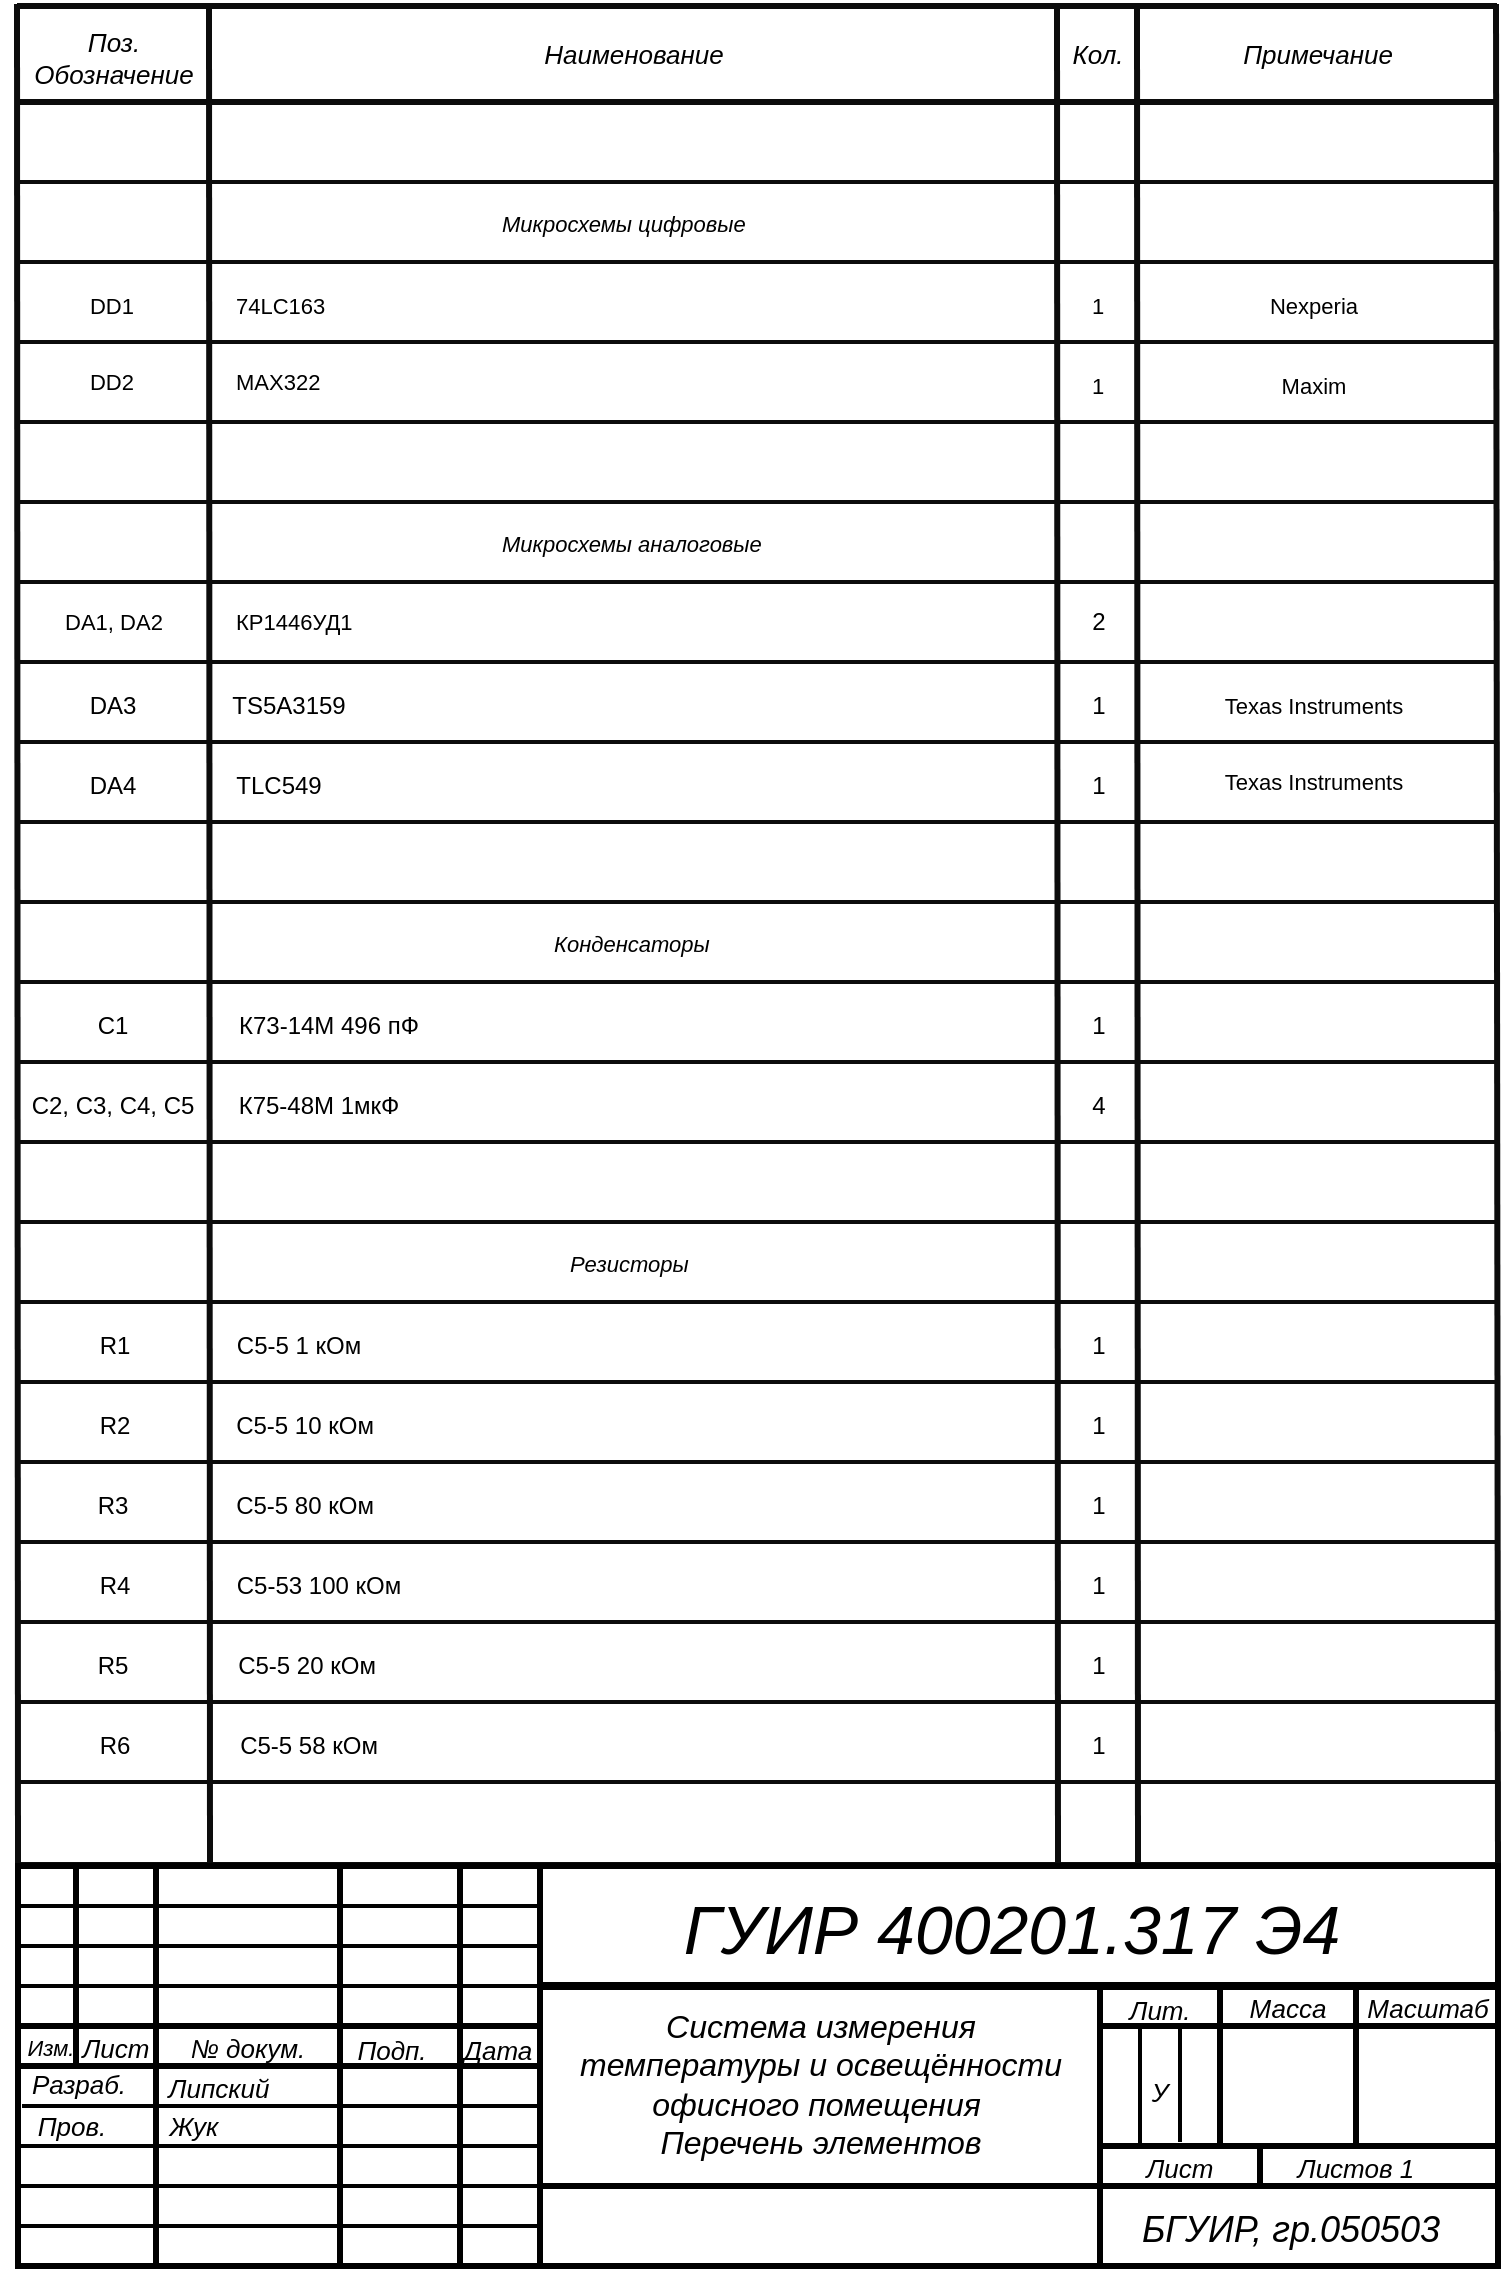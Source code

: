 <mxfile version="13.9.9" type="device" pages="2"><diagram name="Страница-1" id="Страница-1"><mxGraphModel dx="1024" dy="592" grid="1" gridSize="10" guides="1" tooltips="1" connect="1" arrows="1" fold="1" page="1" pageScale="1" pageWidth="827" pageHeight="1169" math="0" shadow="0"><root><mxCell id="0"/><mxCell id="1" value="Background" parent="0"/><mxCell id="10" value="&lt;font style=&quot;font-size:13px;font-family:Arial;color:#000000;direction:ltr;letter-spacing:0px;line-height:120%;opacity:1&quot;&gt;&lt;i&gt;Поз.&lt;br/&gt;&lt;/i&gt;&lt;/font&gt;&lt;font style=&quot;font-size:13px;font-family:Arial;color:#000000;direction:ltr;letter-spacing:0px;line-height:120%;opacity:1&quot;&gt;&lt;i&gt;Обозначение&lt;br/&gt;&lt;/i&gt;&lt;/font&gt;" style="verticalAlign=middle;align=center;vsdxID=8;fillColor=none;gradientColor=none;shape=stencil(nZBLDoAgDERP0z3SIyjew0SURgSD+Lu9kMZoXLhwN9O+tukAlrNpJg1SzDH4QW/URgNYgZTkjA4UkwJUgGXng+6DX1zLfmoymdXo17xh5zmRJ6Q42BWCfc2oJfdAr+Yv+AP9Cb7OJ3H/2JG1HNGz/84klThPVCc=);strokeColor=none;spacingTop=-3;spacingBottom=-3;spacingLeft=-3;spacingRight=-3;labelBackgroundColor=none;rounded=0;html=1;whiteSpace=wrap;shadow=0;" parent="1" vertex="1"><mxGeometry x="72.5" y="22" width="96" height="48" as="geometry"/></mxCell><mxCell id="11" value="&lt;font style=&quot;font-size:13px;font-family:Arial;color:#000000;direction:ltr;letter-spacing:0px;line-height:120%;opacity:1&quot;&gt;&lt;i&gt;Наименование&lt;br/&gt;&lt;/i&gt;&lt;/font&gt;" style="verticalAlign=middle;align=center;vsdxID=9;fillColor=none;gradientColor=none;shape=stencil(nZBLDoAgDERP0z3SIyjew0SURgSD+Lu9kMZoXLhwN9O+tukAlrNpJg1SzDH4QW/URgNYgZTkjA4UkwJUgGXng+6DX1zLfmoymdXo17xh5zmRJ6Q42BWCfc2oJfdAr+Yv+AP9Cb7OJ3H/2JG1HNGz/84klThPVCc=);strokeColor=none;spacingTop=-3;spacingBottom=-3;spacingLeft=-3;spacingRight=-3;labelBackgroundColor=none;rounded=0;html=1;whiteSpace=wrap;shadow=0;" parent="1" vertex="1"><mxGeometry x="168.5" y="20" width="424" height="48" as="geometry"/></mxCell><mxCell id="12" value="&lt;font style=&quot;font-size:13px;font-family:Arial;color:#000000;direction:ltr;letter-spacing:0px;line-height:120%;opacity:1&quot;&gt;&lt;i&gt;Кол.&lt;br/&gt;&lt;/i&gt;&lt;/font&gt;" style="verticalAlign=middle;align=center;vsdxID=10;fillColor=none;gradientColor=none;shape=stencil(nZBLDoAgDERP0z3SIyjew0SURgSD+Lu9kMZoXLhwN9O+tukAlrNpJg1SzDH4QW/URgNYgZTkjA4UkwJUgGXng+6DX1zLfmoymdXo17xh5zmRJ6Q42BWCfc2oJfdAr+Yv+AP9Cb7OJ3H/2JG1HNGz/84klThPVCc=);strokeColor=none;spacingTop=-3;spacingBottom=-3;spacingLeft=-3;spacingRight=-3;labelBackgroundColor=none;rounded=0;html=1;whiteSpace=wrap;shadow=0;" parent="1" vertex="1"><mxGeometry x="592.5" y="20" width="40" height="48" as="geometry"/></mxCell><mxCell id="13" value="&lt;font style=&quot;font-size:13px;font-family:Arial;color:#000000;direction:ltr;letter-spacing:0px;line-height:120%;opacity:1&quot;&gt;&lt;i&gt;Примечание&lt;br/&gt;&lt;/i&gt;&lt;/font&gt;" style="verticalAlign=middle;align=center;vsdxID=11;fillColor=none;gradientColor=none;shape=stencil(nZBLDoAgDERP0z3SIyjew0SURgSD+Lu9kMZoXLhwN9O+tukAlrNpJg1SzDH4QW/URgNYgZTkjA4UkwJUgGXng+6DX1zLfmoymdXo17xh5zmRJ6Q42BWCfc2oJfdAr+Yv+AP9Cb7OJ3H/2JG1HNGz/84klThPVCc=);strokeColor=none;spacingTop=-3;spacingBottom=-3;spacingLeft=-3;spacingRight=-3;labelBackgroundColor=none;rounded=0;html=1;whiteSpace=wrap;shadow=0;" parent="1" vertex="1"><mxGeometry x="632.5" y="20" width="180" height="48" as="geometry"/></mxCell><mxCell id="15" value="&lt;font style=&quot;direction: ltr ; line-height: 120% ; opacity: 1&quot;&gt;&lt;font face=&quot;arial&quot;&gt;&lt;span style=&quot;font-size: 11px&quot;&gt;74LC163&lt;/span&gt;&lt;/font&gt;&lt;br&gt;&lt;/font&gt;" style="verticalAlign=middle;align=left;vsdxID=13;fillColor=none;gradientColor=none;shape=stencil(nZBLDoAgDERP0z3SIyjew0SURgSD+Lu9kMZoXLhwN9O+tukAlrNpJg1SzDH4QW/URgNYgZTkjA4UkwJUgGXng+6DX1zLfmoymdXo17xh5zmRJ6Q42BWCfc2oJfdAr+Yv+AP9Cb7OJ3H/2JG1HNGz/84klThPVCc=);strokeColor=none;spacingTop=-3;spacingBottom=-3;spacingLeft=-3;spacingRight=-3;labelBackgroundColor=none;rounded=0;html=1;whiteSpace=wrap;shadow=0;" parent="1" vertex="1"><mxGeometry x="182.5" y="151" width="424" height="38" as="geometry"/></mxCell><mxCell id="16" value="&lt;font style=&quot;font-size:11px;font-family:Arial;color:#000000;direction:ltr;letter-spacing:0px;line-height:120%;opacity:1&quot;&gt;1&lt;br/&gt;&lt;/font&gt;&lt;font style=&quot;font-size:11px;font-family:Open Sans;color:#000000;direction:ltr;letter-spacing:0px;line-height:120%;opacity:1&quot;&gt;&lt;br/&gt;&lt;/font&gt;" style="verticalAlign=middle;align=center;vsdxID=14;fillColor=none;gradientColor=none;shape=stencil(nZBLDoAgDERP0z3SIyjew0SURgSD+Lu9kMZoXLhwN9O+tukAlrNpJg1SzDH4QW/URgNYgZTkjA4UkwJUgGXng+6DX1zLfmoymdXo17xh5zmRJ6Q42BWCfc2oJfdAr+Yv+AP9Cb7OJ3H/2JG1HNGz/84klThPVCc=);strokeColor=none;spacingTop=-3;spacingBottom=-3;spacingLeft=-3;spacingRight=-3;labelBackgroundColor=none;rounded=0;html=1;whiteSpace=wrap;shadow=0;" parent="1" vertex="1"><mxGeometry x="592.5" y="158" width="40" height="38" as="geometry"/></mxCell><mxCell id="17" value="&lt;font style=&quot;font-size: 11px ; font-family: &amp;#34;arial&amp;#34; ; color: #000000 ; direction: ltr ; letter-spacing: 0px ; line-height: 120% ; opacity: 1&quot;&gt;DD1&lt;/font&gt;&lt;font style=&quot;font-size: 11px ; font-family: &amp;#34;arial&amp;#34; ; color: #000000 ; direction: ltr ; letter-spacing: 0px ; line-height: 120% ; opacity: 1&quot;&gt;&lt;br&gt;&lt;/font&gt;&lt;font style=&quot;font-size: 11px ; font-family: &amp;#34;open sans&amp;#34; ; color: #000000 ; direction: ltr ; letter-spacing: 0px ; line-height: 120% ; opacity: 1&quot;&gt;&lt;br&gt;&lt;/font&gt;" style="verticalAlign=middle;align=center;vsdxID=15;fillColor=none;gradientColor=none;shape=stencil(nZBLDoAgDERP0z3SIyjew0SURgSD+Lu9kMZoXLhwN9O+tukAlrNpJg1SzDH4QW/URgNYgZTkjA4UkwJUgGXng+6DX1zLfmoymdXo17xh5zmRJ6Q42BWCfc2oJfdAr+Yv+AP9Cb7OJ3H/2JG1HNGz/84klThPVCc=);strokeColor=none;spacingTop=-3;spacingBottom=-3;spacingLeft=-3;spacingRight=-3;labelBackgroundColor=none;rounded=0;html=1;whiteSpace=wrap;shadow=0;" parent="1" vertex="1"><mxGeometry x="72" y="158" width="96" height="38" as="geometry"/></mxCell><mxCell id="18" value="&lt;font style=&quot;font-size: 11px ; color: rgb(0 , 0 , 0) ; direction: ltr ; letter-spacing: 0px ; line-height: 120% ; opacity: 1&quot;&gt;&lt;font face=&quot;arial&quot;&gt;MAX322&lt;/font&gt;&lt;br&gt;&lt;/font&gt;" style="verticalAlign=middle;align=left;vsdxID=16;fillColor=none;gradientColor=none;shape=stencil(nZBLDoAgDERP0z3SIyjew0SURgSD+Lu9kMZoXLhwN9O+tukAlrNpJg1SzDH4QW/URgNYgZTkjA4UkwJUgGXng+6DX1zLfmoymdXo17xh5zmRJ6Q42BWCfc2oJfdAr+Yv+AP9Cb7OJ3H/2JG1HNGz/84klThPVCc=);strokeColor=none;spacingTop=-3;spacingBottom=-3;spacingLeft=-3;spacingRight=-3;labelBackgroundColor=none;rounded=0;html=1;whiteSpace=wrap;shadow=0;" parent="1" vertex="1"><mxGeometry x="182.5" y="189" width="424" height="38" as="geometry"/></mxCell><mxCell id="19" value="&lt;font style=&quot;font-size:11px;font-family:Arial;color:#000000;direction:ltr;letter-spacing:0px;line-height:120%;opacity:1&quot;&gt;1&lt;br/&gt;&lt;/font&gt;&lt;font style=&quot;font-size:11px;font-family:Open Sans;color:#000000;direction:ltr;letter-spacing:0px;line-height:120%;opacity:1&quot;&gt;&lt;br/&gt;&lt;/font&gt;" style="verticalAlign=middle;align=center;vsdxID=17;fillColor=none;gradientColor=none;shape=stencil(nZBLDoAgDERP0z3SIyjew0SURgSD+Lu9kMZoXLhwN9O+tukAlrNpJg1SzDH4QW/URgNYgZTkjA4UkwJUgGXng+6DX1zLfmoymdXo17xh5zmRJ6Q42BWCfc2oJfdAr+Yv+AP9Cb7OJ3H/2JG1HNGz/84klThPVCc=);strokeColor=none;spacingTop=-3;spacingBottom=-3;spacingLeft=-3;spacingRight=-3;labelBackgroundColor=none;rounded=0;html=1;whiteSpace=wrap;shadow=0;" parent="1" vertex="1"><mxGeometry x="592.5" y="198" width="40" height="38" as="geometry"/></mxCell><mxCell id="20" value="&lt;font style=&quot;font-size: 11px ; font-family: &amp;#34;arial&amp;#34; ; color: #000000 ; direction: ltr ; letter-spacing: 0px ; line-height: 120% ; opacity: 1&quot;&gt;DD2&lt;/font&gt;&lt;font style=&quot;font-size: 11px ; font-family: &amp;#34;arial&amp;#34; ; color: #000000 ; direction: ltr ; letter-spacing: 0px ; line-height: 120% ; opacity: 1&quot;&gt;&lt;br&gt;&lt;/font&gt;&lt;font style=&quot;font-size: 11px ; font-family: &amp;#34;open sans&amp;#34; ; color: #000000 ; direction: ltr ; letter-spacing: 0px ; line-height: 120% ; opacity: 1&quot;&gt;&lt;br&gt;&lt;/font&gt;" style="verticalAlign=middle;align=center;vsdxID=18;fillColor=none;gradientColor=none;shape=stencil(nZBLDoAgDERP0z3SIyjew0SURgSD+Lu9kMZoXLhwN9O+tukAlrNpJg1SzDH4QW/URgNYgZTkjA4UkwJUgGXng+6DX1zLfmoymdXo17xh5zmRJ6Q42BWCfc2oJfdAr+Yv+AP9Cb7OJ3H/2JG1HNGz/84klThPVCc=);strokeColor=none;spacingTop=-3;spacingBottom=-3;spacingLeft=-3;spacingRight=-3;labelBackgroundColor=none;rounded=0;html=1;whiteSpace=wrap;shadow=0;" parent="1" vertex="1"><mxGeometry x="72" y="196" width="96" height="38" as="geometry"/></mxCell><mxCell id="21" value="&lt;font style=&quot;font-size: 11px ; color: rgb(0 , 0 , 0) ; direction: ltr ; letter-spacing: 0px ; line-height: 120% ; opacity: 1&quot;&gt;&lt;font face=&quot;arial&quot;&gt;Nexperia&lt;/font&gt;&lt;br&gt;&lt;/font&gt;" style="verticalAlign=middle;align=center;vsdxID=19;fillColor=none;gradientColor=none;shape=stencil(nZBLDoAgDERP0z3SIyjew0SURgSD+Lu9kMZoXLhwN9O+tukAlrNpJg1SzDH4QW/URgNYgZTkjA4UkwJUgGXng+6DX1zLfmoymdXo17xh5zmRJ6Q42BWCfc2oJfdAr+Yv+AP9Cb7OJ3H/2JG1HNGz/84klThPVCc=);strokeColor=none;spacingTop=-3;spacingBottom=-3;spacingLeft=-3;spacingRight=-3;labelBackgroundColor=none;rounded=0;html=1;whiteSpace=wrap;shadow=0;" parent="1" vertex="1"><mxGeometry x="630.5" y="151" width="180" height="38" as="geometry"/></mxCell><mxCell id="22" value="&lt;font style=&quot;font-size: 11px ; color: rgb(0 , 0 , 0) ; direction: ltr ; letter-spacing: 0px ; line-height: 120% ; opacity: 1&quot;&gt;&lt;font face=&quot;arial&quot;&gt;Maxim&lt;/font&gt;&lt;br&gt;&lt;/font&gt;" style="verticalAlign=middle;align=center;vsdxID=20;fillColor=none;gradientColor=none;shape=stencil(nZBLDoAgDERP0z3SIyjew0SURgSD+Lu9kMZoXLhwN9O+tukAlrNpJg1SzDH4QW/URgNYgZTkjA4UkwJUgGXng+6DX1zLfmoymdXo17xh5zmRJ6Q42BWCfc2oJfdAr+Yv+AP9Cb7OJ3H/2JG1HNGz/84klThPVCc=);strokeColor=none;spacingTop=-3;spacingBottom=-3;spacingLeft=-3;spacingRight=-3;labelBackgroundColor=none;rounded=0;html=1;whiteSpace=wrap;shadow=0;" parent="1" vertex="1"><mxGeometry x="630.5" y="191" width="180" height="38" as="geometry"/></mxCell><mxCell id="73" style="vsdxID=71;edgeStyle=none;startArrow=none;endArrow=none;startSize=5;endSize=5;strokeWidth=2;strokeColor=#0c0c0c;shadow=0;spacingTop=0;spacingBottom=0;spacingLeft=0;spacingRight=0;verticalAlign=middle;html=1;labelBackgroundColor=#ffffff;rounded=0;" parent="1" edge="1"><mxGeometry relative="1" as="geometry"><mxPoint x="-370" y="102" as="offset"/><Array as="points"/><mxPoint x="72.5" y="188" as="sourcePoint"/><mxPoint x="812.5" y="188" as="targetPoint"/></mxGeometry></mxCell><mxCell id="72" style="vsdxID=70;edgeStyle=none;startArrow=none;endArrow=none;startSize=5;endSize=5;strokeWidth=2;strokeColor=#0c0c0c;shadow=0;spacingTop=0;spacingBottom=0;spacingLeft=0;spacingRight=0;verticalAlign=middle;html=1;labelBackgroundColor=#ffffff;rounded=0;" parent="1" edge="1"><mxGeometry relative="1" as="geometry"><mxPoint x="-370" y="102" as="offset"/><Array as="points"/><mxPoint x="72.5" y="228" as="sourcePoint"/><mxPoint x="812.5" y="228" as="targetPoint"/></mxGeometry></mxCell><mxCell id="71" style="vsdxID=69;edgeStyle=none;startArrow=none;endArrow=none;startSize=5;endSize=5;strokeWidth=2;strokeColor=#0c0c0c;shadow=0;spacingTop=0;spacingBottom=0;spacingLeft=0;spacingRight=0;verticalAlign=middle;html=1;labelBackgroundColor=#ffffff;rounded=0;" parent="1" edge="1"><mxGeometry relative="1" as="geometry"><mxPoint x="-370" y="102" as="offset"/><Array as="points"/><mxPoint x="72.5" y="108" as="sourcePoint"/><mxPoint x="812.5" y="108" as="targetPoint"/></mxGeometry></mxCell><mxCell id="70" style="vsdxID=68;edgeStyle=none;startArrow=none;endArrow=none;startSize=5;endSize=5;strokeWidth=2;strokeColor=#0c0c0c;shadow=0;spacingTop=0;spacingBottom=0;spacingLeft=0;spacingRight=0;verticalAlign=middle;html=1;labelBackgroundColor=#ffffff;rounded=0;" parent="1" edge="1"><mxGeometry relative="1" as="geometry"><mxPoint x="-370" y="102" as="offset"/><Array as="points"/><mxPoint x="72.5" y="148" as="sourcePoint"/><mxPoint x="812.5" y="148" as="targetPoint"/></mxGeometry></mxCell><mxCell id="64" style="vsdxID=62;edgeStyle=none;startArrow=none;endArrow=none;startSize=5;endSize=5;strokeWidth=2;strokeColor=#0c0c0c;shadow=0;spacingTop=0;spacingBottom=0;spacingLeft=0;spacingRight=0;verticalAlign=middle;html=1;labelBackgroundColor=#ffffff;rounded=0;" parent="1" edge="1"><mxGeometry relative="1" as="geometry"><mxPoint x="-370" y="102" as="offset"/><Array as="points"/><mxPoint x="72.5" y="949" as="sourcePoint"/><mxPoint x="812.5" y="949" as="targetPoint"/></mxGeometry></mxCell><mxCell id="63" style="vsdxID=61;edgeStyle=none;startArrow=none;endArrow=none;startSize=5;endSize=5;strokeWidth=2;strokeColor=#0c0c0c;shadow=0;spacingTop=0;spacingBottom=0;spacingLeft=0;spacingRight=0;verticalAlign=middle;html=1;labelBackgroundColor=#ffffff;rounded=0;" parent="1" edge="1"><mxGeometry relative="1" as="geometry"><mxPoint x="-370" y="102" as="offset"/><Array as="points"/><mxPoint x="72.5" y="828" as="sourcePoint"/><mxPoint x="812.5" y="828" as="targetPoint"/></mxGeometry></mxCell><mxCell id="62" style="vsdxID=60;edgeStyle=none;startArrow=none;endArrow=none;startSize=5;endSize=5;strokeWidth=2;strokeColor=#0c0c0c;shadow=0;spacingTop=0;spacingBottom=0;spacingLeft=0;spacingRight=0;verticalAlign=middle;html=1;labelBackgroundColor=#ffffff;rounded=0;" parent="1" edge="1"><mxGeometry relative="1" as="geometry"><mxPoint x="-370" y="102" as="offset"/><Array as="points"/><mxPoint x="72.5" y="868" as="sourcePoint"/><mxPoint x="812.5" y="868" as="targetPoint"/></mxGeometry></mxCell><mxCell id="61" style="vsdxID=59;edgeStyle=none;startArrow=none;endArrow=none;startSize=5;endSize=5;strokeWidth=2;strokeColor=#0c0c0c;shadow=0;spacingTop=0;spacingBottom=0;spacingLeft=0;spacingRight=0;verticalAlign=middle;html=1;labelBackgroundColor=#ffffff;rounded=0;" parent="1" edge="1"><mxGeometry relative="1" as="geometry"><mxPoint x="-370" y="102" as="offset"/><Array as="points"/><mxPoint x="72.5" y="908" as="sourcePoint"/><mxPoint x="812.5" y="908" as="targetPoint"/></mxGeometry></mxCell><mxCell id="60" style="vsdxID=58;edgeStyle=none;startArrow=none;endArrow=none;startSize=5;endSize=5;strokeWidth=2;strokeColor=#0c0c0c;shadow=0;spacingTop=0;spacingBottom=0;spacingLeft=0;spacingRight=0;verticalAlign=middle;html=1;labelBackgroundColor=#ffffff;rounded=0;" parent="1" edge="1"><mxGeometry relative="1" as="geometry"><mxPoint x="-370" y="102" as="offset"/><Array as="points"/><mxPoint x="72.5" y="708" as="sourcePoint"/><mxPoint x="812.5" y="708" as="targetPoint"/></mxGeometry></mxCell><mxCell id="59" style="vsdxID=57;edgeStyle=none;startArrow=none;endArrow=none;startSize=5;endSize=5;strokeWidth=2;strokeColor=#0c0c0c;shadow=0;spacingTop=0;spacingBottom=0;spacingLeft=0;spacingRight=0;verticalAlign=middle;html=1;labelBackgroundColor=#ffffff;rounded=0;" parent="1" edge="1"><mxGeometry relative="1" as="geometry"><mxPoint x="-370" y="102" as="offset"/><Array as="points"/><mxPoint x="72.5" y="748" as="sourcePoint"/><mxPoint x="812.5" y="748" as="targetPoint"/></mxGeometry></mxCell><mxCell id="58" style="vsdxID=56;edgeStyle=none;startArrow=none;endArrow=none;startSize=5;endSize=5;strokeWidth=2;strokeColor=#0c0c0c;shadow=0;spacingTop=0;spacingBottom=0;spacingLeft=0;spacingRight=0;verticalAlign=middle;html=1;labelBackgroundColor=#ffffff;rounded=0;" parent="1" edge="1"><mxGeometry relative="1" as="geometry"><mxPoint x="-370" y="102" as="offset"/><Array as="points"/><mxPoint x="72.5" y="788" as="sourcePoint"/><mxPoint x="812.5" y="788" as="targetPoint"/></mxGeometry></mxCell><mxCell id="57" style="vsdxID=55;edgeStyle=none;startArrow=none;endArrow=none;startSize=5;endSize=5;strokeWidth=2;strokeColor=#0c0c0c;shadow=0;spacingTop=0;spacingBottom=0;spacingLeft=0;spacingRight=0;verticalAlign=middle;html=1;labelBackgroundColor=#ffffff;rounded=0;" parent="1" edge="1"><mxGeometry relative="1" as="geometry"><mxPoint x="-370" y="102" as="offset"/><Array as="points"/><mxPoint x="72.5" y="588" as="sourcePoint"/><mxPoint x="812.5" y="588" as="targetPoint"/></mxGeometry></mxCell><mxCell id="56" style="vsdxID=54;edgeStyle=none;startArrow=none;endArrow=none;startSize=5;endSize=5;strokeWidth=2;strokeColor=#0c0c0c;shadow=0;spacingTop=0;spacingBottom=0;spacingLeft=0;spacingRight=0;verticalAlign=middle;html=1;labelBackgroundColor=#ffffff;rounded=0;" parent="1" edge="1"><mxGeometry relative="1" as="geometry"><mxPoint x="-370" y="102" as="offset"/><Array as="points"/><mxPoint x="72.5" y="628" as="sourcePoint"/><mxPoint x="812.5" y="628" as="targetPoint"/></mxGeometry></mxCell><mxCell id="55" style="vsdxID=53;edgeStyle=none;startArrow=none;endArrow=none;startSize=5;endSize=5;strokeWidth=2;strokeColor=#0c0c0c;shadow=0;spacingTop=0;spacingBottom=0;spacingLeft=0;spacingRight=0;verticalAlign=middle;html=1;labelBackgroundColor=#ffffff;rounded=0;" parent="1" edge="1"><mxGeometry relative="1" as="geometry"><mxPoint x="-370" y="102" as="offset"/><Array as="points"/><mxPoint x="72.5" y="668" as="sourcePoint"/><mxPoint x="812.5" y="668" as="targetPoint"/></mxGeometry></mxCell><mxCell id="54" style="vsdxID=52;edgeStyle=none;startArrow=none;endArrow=none;startSize=5;endSize=5;strokeWidth=2;strokeColor=#0c0c0c;shadow=0;spacingTop=0;spacingBottom=0;spacingLeft=0;spacingRight=0;verticalAlign=middle;html=1;labelBackgroundColor=#ffffff;rounded=0;" parent="1" edge="1"><mxGeometry relative="1" as="geometry"><mxPoint x="-370" y="102" as="offset"/><Array as="points"/><mxPoint x="72.5" y="468" as="sourcePoint"/><mxPoint x="812.5" y="468" as="targetPoint"/></mxGeometry></mxCell><mxCell id="53" style="vsdxID=51;edgeStyle=none;startArrow=none;endArrow=none;startSize=5;endSize=5;strokeWidth=2;strokeColor=#0c0c0c;shadow=0;spacingTop=0;spacingBottom=0;spacingLeft=0;spacingRight=0;verticalAlign=middle;html=1;labelBackgroundColor=#ffffff;rounded=0;" parent="1" edge="1"><mxGeometry relative="1" as="geometry"><mxPoint x="-370" y="102" as="offset"/><Array as="points"/><mxPoint x="72.5" y="508" as="sourcePoint"/><mxPoint x="812.5" y="508" as="targetPoint"/></mxGeometry></mxCell><mxCell id="52" style="vsdxID=50;edgeStyle=none;startArrow=none;endArrow=none;startSize=5;endSize=5;strokeWidth=2;strokeColor=#0c0c0c;shadow=0;spacingTop=0;spacingBottom=0;spacingLeft=0;spacingRight=0;verticalAlign=middle;html=1;labelBackgroundColor=#ffffff;rounded=0;" parent="1" edge="1"><mxGeometry relative="1" as="geometry"><mxPoint x="-370" y="102" as="offset"/><Array as="points"/><mxPoint x="72.5" y="548" as="sourcePoint"/><mxPoint x="812.5" y="548" as="targetPoint"/></mxGeometry></mxCell><mxCell id="51" style="vsdxID=49;edgeStyle=none;startArrow=none;endArrow=none;startSize=5;endSize=5;strokeWidth=2;strokeColor=#0c0c0c;shadow=0;spacingTop=0;spacingBottom=0;spacingLeft=0;spacingRight=0;verticalAlign=middle;html=1;labelBackgroundColor=#ffffff;rounded=0;" parent="1" edge="1"><mxGeometry relative="1" as="geometry"><mxPoint x="-370" y="102" as="offset"/><Array as="points"/><mxPoint x="72.5" y="348" as="sourcePoint"/><mxPoint x="812.5" y="348" as="targetPoint"/></mxGeometry></mxCell><mxCell id="50" style="vsdxID=48;edgeStyle=none;startArrow=none;endArrow=none;startSize=5;endSize=5;strokeWidth=2;strokeColor=#0c0c0c;shadow=0;spacingTop=0;spacingBottom=0;spacingLeft=0;spacingRight=0;verticalAlign=middle;html=1;labelBackgroundColor=#ffffff;rounded=0;" parent="1" edge="1"><mxGeometry relative="1" as="geometry"><mxPoint x="-370" y="102" as="offset"/><Array as="points"/><mxPoint x="72.5" y="388" as="sourcePoint"/><mxPoint x="812.5" y="388" as="targetPoint"/></mxGeometry></mxCell><mxCell id="49" style="vsdxID=47;edgeStyle=none;startArrow=none;endArrow=none;startSize=5;endSize=5;strokeWidth=2;strokeColor=#0c0c0c;shadow=0;spacingTop=0;spacingBottom=0;spacingLeft=0;spacingRight=0;verticalAlign=middle;html=1;labelBackgroundColor=#ffffff;rounded=0;" parent="1" edge="1"><mxGeometry relative="1" as="geometry"><mxPoint x="-370" y="102" as="offset"/><Array as="points"/><mxPoint x="72.5" y="428" as="sourcePoint"/><mxPoint x="812.5" y="428" as="targetPoint"/></mxGeometry></mxCell><mxCell id="48" style="vsdxID=46;edgeStyle=none;startArrow=none;endArrow=none;startSize=5;endSize=5;strokeWidth=2;strokeColor=#0c0c0c;shadow=0;spacingTop=0;spacingBottom=0;spacingLeft=0;spacingRight=0;verticalAlign=middle;html=1;labelBackgroundColor=#ffffff;rounded=0;" parent="1" edge="1"><mxGeometry relative="1" as="geometry"><mxPoint x="-370" y="102" as="offset"/><Array as="points"/><mxPoint x="72.5" y="228" as="sourcePoint"/><mxPoint x="812.5" y="228" as="targetPoint"/></mxGeometry></mxCell><mxCell id="47" style="vsdxID=45;edgeStyle=none;startArrow=none;endArrow=none;startSize=5;endSize=5;strokeWidth=2;strokeColor=#0c0c0c;shadow=0;spacingTop=0;spacingBottom=0;spacingLeft=0;spacingRight=0;verticalAlign=middle;html=1;labelBackgroundColor=#ffffff;rounded=0;" parent="1" edge="1"><mxGeometry relative="1" as="geometry"><mxPoint x="-370" y="102" as="offset"/><Array as="points"/><mxPoint x="72.5" y="268" as="sourcePoint"/><mxPoint x="812.5" y="268" as="targetPoint"/></mxGeometry></mxCell><mxCell id="46" style="vsdxID=44;edgeStyle=none;startArrow=none;endArrow=none;startSize=5;endSize=5;strokeWidth=2;strokeColor=#0c0c0c;shadow=0;spacingTop=0;spacingBottom=0;spacingLeft=0;spacingRight=0;verticalAlign=middle;html=1;labelBackgroundColor=#ffffff;rounded=0;" parent="1" edge="1"><mxGeometry relative="1" as="geometry"><mxPoint x="-370" y="102" as="offset"/><Array as="points"/><mxPoint x="72.5" y="308" as="sourcePoint"/><mxPoint x="812.5" y="308" as="targetPoint"/></mxGeometry></mxCell><mxCell id="45" style="vsdxID=43;edgeStyle=none;startArrow=none;endArrow=none;startSize=5;endSize=5;strokeWidth=3;strokeColor=#0c0c0c;shadow=0;spacingTop=0;spacingBottom=0;spacingLeft=0;spacingRight=0;verticalAlign=middle;html=1;labelBackgroundColor=#ffffff;rounded=0;" parent="1" edge="1"><mxGeometry relative="1" as="geometry"><mxPoint x="-370" y="102" as="offset"/><Array as="points"/><mxPoint x="72.5" y="68" as="sourcePoint"/><mxPoint x="812.5" y="68" as="targetPoint"/></mxGeometry></mxCell><mxCell id="44" style="vsdxID=42;edgeStyle=none;startArrow=none;endArrow=none;startSize=5;endSize=5;strokeWidth=3;strokeColor=#0c0c0c;shadow=0;spacingTop=0;spacingBottom=0;spacingLeft=0;spacingRight=0;verticalAlign=middle;html=1;labelBackgroundColor=#ffffff;rounded=0;" parent="1" edge="1"><mxGeometry relative="1" as="geometry"><mxPoint y="645" as="offset"/><Array as="points"/><mxPoint x="592.5" y="21" as="sourcePoint"/><mxPoint x="593" y="950" as="targetPoint"/></mxGeometry></mxCell><mxCell id="43" style="vsdxID=41;edgeStyle=none;startArrow=none;endArrow=none;startSize=5;endSize=5;strokeWidth=3;strokeColor=#0c0c0c;shadow=0;spacingTop=0;spacingBottom=0;spacingLeft=0;spacingRight=0;verticalAlign=middle;html=1;labelBackgroundColor=#ffffff;rounded=0;" parent="1" edge="1"><mxGeometry relative="1" as="geometry"><mxPoint y="645" as="offset"/><Array as="points"/><mxPoint x="632.5" y="20" as="sourcePoint"/><mxPoint x="633" y="950" as="targetPoint"/></mxGeometry></mxCell><mxCell id="42" style="vsdxID=40;edgeStyle=none;startArrow=none;endArrow=none;startSize=5;endSize=5;strokeWidth=3;strokeColor=#0c0c0c;shadow=0;spacingTop=0;spacingBottom=0;spacingLeft=0;spacingRight=0;verticalAlign=middle;html=1;labelBackgroundColor=#ffffff;rounded=0;" parent="1" edge="1"><mxGeometry relative="1" as="geometry"><mxPoint y="645" as="offset"/><Array as="points"/><mxPoint x="168.5" y="20" as="sourcePoint"/><mxPoint x="169" y="950" as="targetPoint"/></mxGeometry></mxCell><mxCell id="41" style="vsdxID=39;edgeStyle=none;startArrow=none;endArrow=none;startSize=5;endSize=5;strokeWidth=2;strokeColor=#0c0c0c;shadow=0;spacingTop=0;spacingBottom=0;spacingLeft=0;spacingRight=0;verticalAlign=middle;html=1;labelBackgroundColor=#ffffff;rounded=0;" parent="1" edge="1"><mxGeometry relative="1" as="geometry"><mxPoint x="-370" y="102" as="offset"/><Array as="points"/><mxPoint x="72.5" y="108" as="sourcePoint"/><mxPoint x="812.5" y="108" as="targetPoint"/></mxGeometry></mxCell><mxCell id="40" style="vsdxID=38;edgeStyle=none;startArrow=none;endArrow=none;startSize=5;endSize=5;strokeWidth=2;strokeColor=#0c0c0c;shadow=0;spacingTop=0;spacingBottom=0;spacingLeft=0;spacingRight=0;verticalAlign=middle;html=1;labelBackgroundColor=#ffffff;rounded=0;" parent="1" edge="1"><mxGeometry relative="1" as="geometry"><mxPoint x="-370" y="102" as="offset"/><Array as="points"/><mxPoint x="72.5" y="148" as="sourcePoint"/><mxPoint x="812.5" y="148" as="targetPoint"/></mxGeometry></mxCell><mxCell id="39" style="vsdxID=37;edgeStyle=none;startArrow=none;endArrow=none;startSize=5;endSize=5;strokeWidth=2;strokeColor=#0c0c0c;shadow=0;spacingTop=0;spacingBottom=0;spacingLeft=0;spacingRight=0;verticalAlign=middle;html=1;labelBackgroundColor=#ffffff;rounded=0;" parent="1" edge="1"><mxGeometry relative="1" as="geometry"><mxPoint x="-370" y="102" as="offset"/><Array as="points"/><mxPoint x="72.5" y="188" as="sourcePoint"/><mxPoint x="812.5" y="188" as="targetPoint"/></mxGeometry></mxCell><mxCell id="26" style="vsdxID=24;edgeStyle=none;startArrow=none;endArrow=none;startSize=5;endSize=5;strokeWidth=3;strokeColor=#0c0c0c;shadow=0;spacingTop=0;spacingBottom=0;spacingLeft=0;spacingRight=0;verticalAlign=middle;html=1;labelBackgroundColor=#ffffff;rounded=0;" parent="1" edge="1"><mxGeometry relative="1" as="geometry"><mxPoint x="-370" y="102" as="offset"/><Array as="points"/><mxPoint x="72.5" y="20" as="sourcePoint"/><mxPoint x="812.5" y="20" as="targetPoint"/></mxGeometry></mxCell><mxCell id="25" style="vsdxID=23;edgeStyle=none;startArrow=none;endArrow=none;startSize=5;endSize=5;strokeWidth=3;strokeColor=#0c0c0c;shadow=0;spacingTop=0;spacingBottom=0;spacingLeft=0;spacingRight=0;verticalAlign=middle;html=1;labelBackgroundColor=#ffffff;rounded=0;" parent="1" edge="1"><mxGeometry relative="1" as="geometry"><mxPoint y="675" as="offset"/><Array as="points"/><mxPoint x="812" y="19" as="sourcePoint"/><mxPoint x="813" y="950" as="targetPoint"/></mxGeometry></mxCell><mxCell id="24" style="vsdxID=22;edgeStyle=none;startArrow=none;endArrow=none;startSize=5;endSize=5;strokeWidth=3;strokeColor=#0c0c0c;shadow=0;spacingTop=0;spacingBottom=0;spacingLeft=0;spacingRight=0;verticalAlign=middle;html=1;labelBackgroundColor=#ffffff;rounded=0;" parent="1" edge="1"><mxGeometry relative="1" as="geometry"><mxPoint y="676" as="offset"/><Array as="points"/><mxPoint x="72.5" y="19" as="sourcePoint"/><mxPoint x="73" y="950" as="targetPoint"/></mxGeometry></mxCell><mxCell id="v-4zDn9eK3rVzRnBouPU-73" value="&lt;font style=&quot;font-size: 11px ; color: rgb(0 , 0 , 0) ; direction: ltr ; letter-spacing: 0px ; line-height: 120% ; opacity: 1&quot;&gt;&lt;font face=&quot;arial&quot;&gt;&lt;i&gt;Микросхемы цифровые&lt;/i&gt;&lt;/font&gt;&lt;br&gt;&lt;/font&gt;" style="verticalAlign=middle;align=left;vsdxID=13;fillColor=none;gradientColor=none;shape=stencil(nZBLDoAgDERP0z3SIyjew0SURgSD+Lu9kMZoXLhwN9O+tukAlrNpJg1SzDH4QW/URgNYgZTkjA4UkwJUgGXng+6DX1zLfmoymdXo17xh5zmRJ6Q42BWCfc2oJfdAr+Yv+AP9Cb7OJ3H/2JG1HNGz/84klThPVCc=);strokeColor=none;spacingTop=-3;spacingBottom=-3;spacingLeft=-3;spacingRight=-3;labelBackgroundColor=none;rounded=0;html=1;whiteSpace=wrap;shadow=0;" parent="1" vertex="1"><mxGeometry x="315.5" y="110" width="130" height="38" as="geometry"/></mxCell><mxCell id="v-4zDn9eK3rVzRnBouPU-75" value="&lt;font style=&quot;font-size: 11px ; color: rgb(0 , 0 , 0) ; direction: ltr ; letter-spacing: 0px ; line-height: 120% ; opacity: 1&quot;&gt;&lt;font face=&quot;arial&quot;&gt;&lt;i&gt;Микросхемы аналоговые&lt;/i&gt;&lt;/font&gt;&lt;br&gt;&lt;/font&gt;" style="verticalAlign=middle;align=left;vsdxID=13;fillColor=none;gradientColor=none;shape=stencil(nZBLDoAgDERP0z3SIyjew0SURgSD+Lu9kMZoXLhwN9O+tukAlrNpJg1SzDH4QW/URgNYgZTkjA4UkwJUgGXng+6DX1zLfmoymdXo17xh5zmRJ6Q42BWCfc2oJfdAr+Yv+AP9Cb7OJ3H/2JG1HNGz/84klThPVCc=);strokeColor=none;spacingTop=-3;spacingBottom=-3;spacingLeft=-3;spacingRight=-3;labelBackgroundColor=none;rounded=0;html=1;whiteSpace=wrap;shadow=0;" parent="1" vertex="1"><mxGeometry x="315.5" y="270" width="130" height="38" as="geometry"/></mxCell><mxCell id="v-4zDn9eK3rVzRnBouPU-76" value="&lt;font style=&quot;font-size: 11px ; font-family: &amp;#34;arial&amp;#34; ; color: #000000 ; direction: ltr ; letter-spacing: 0px ; line-height: 120% ; opacity: 1&quot;&gt;DA1, DA2&lt;/font&gt;&lt;font style=&quot;font-size: 11px ; font-family: &amp;#34;arial&amp;#34; ; color: #000000 ; direction: ltr ; letter-spacing: 0px ; line-height: 120% ; opacity: 1&quot;&gt;&lt;br&gt;&lt;/font&gt;&lt;font style=&quot;font-size: 11px ; font-family: &amp;#34;open sans&amp;#34; ; color: #000000 ; direction: ltr ; letter-spacing: 0px ; line-height: 120% ; opacity: 1&quot;&gt;&lt;br&gt;&lt;/font&gt;" style="verticalAlign=middle;align=center;vsdxID=15;fillColor=none;gradientColor=none;shape=stencil(nZBLDoAgDERP0z3SIyjew0SURgSD+Lu9kMZoXLhwN9O+tukAlrNpJg1SzDH4QW/URgNYgZTkjA4UkwJUgGXng+6DX1zLfmoymdXo17xh5zmRJ6Q42BWCfc2oJfdAr+Yv+AP9Cb7OJ3H/2JG1HNGz/84klThPVCc=);strokeColor=none;spacingTop=-3;spacingBottom=-3;spacingLeft=-3;spacingRight=-3;labelBackgroundColor=none;rounded=0;html=1;whiteSpace=wrap;shadow=0;" parent="1" vertex="1"><mxGeometry x="72.5" y="316" width="96" height="38" as="geometry"/></mxCell><mxCell id="v-4zDn9eK3rVzRnBouPU-77" value="&lt;font style=&quot;font-size: 11px ; color: rgb(0 , 0 , 0) ; direction: ltr ; letter-spacing: 0px ; line-height: 120% ; opacity: 1&quot;&gt;&lt;font face=&quot;arial&quot;&gt;КР1446УД1&lt;/font&gt;&lt;br&gt;&lt;/font&gt;" style="verticalAlign=middle;align=left;vsdxID=13;fillColor=none;gradientColor=none;shape=stencil(nZBLDoAgDERP0z3SIyjew0SURgSD+Lu9kMZoXLhwN9O+tukAlrNpJg1SzDH4QW/URgNYgZTkjA4UkwJUgGXng+6DX1zLfmoymdXo17xh5zmRJ6Q42BWCfc2oJfdAr+Yv+AP9Cb7OJ3H/2JG1HNGz/84klThPVCc=);strokeColor=none;spacingTop=-3;spacingBottom=-3;spacingLeft=-3;spacingRight=-3;labelBackgroundColor=none;rounded=0;html=1;whiteSpace=wrap;shadow=0;" parent="1" vertex="1"><mxGeometry x="182.5" y="309" width="424" height="38" as="geometry"/></mxCell><mxCell id="v-4zDn9eK3rVzRnBouPU-78" value="2" style="text;html=1;align=center;verticalAlign=middle;resizable=0;points=[];autosize=1;shadow=0;" parent="1" vertex="1"><mxGeometry x="602.5" y="318" width="20" height="20" as="geometry"/></mxCell><mxCell id="v-4zDn9eK3rVzRnBouPU-79" value="DA3" style="text;html=1;align=center;verticalAlign=middle;resizable=0;points=[];autosize=1;shadow=0;" parent="1" vertex="1"><mxGeometry x="100" y="360" width="40" height="20" as="geometry"/></mxCell><mxCell id="v-4zDn9eK3rVzRnBouPU-80" value="TS5A3159" style="text;html=1;align=center;verticalAlign=middle;resizable=0;points=[];autosize=1;shadow=0;" parent="1" vertex="1"><mxGeometry x="172.5" y="360" width="70" height="20" as="geometry"/></mxCell><mxCell id="v-4zDn9eK3rVzRnBouPU-81" value="1" style="text;html=1;align=center;verticalAlign=middle;resizable=0;points=[];autosize=1;shadow=0;" parent="1" vertex="1"><mxGeometry x="602.5" y="360" width="20" height="20" as="geometry"/></mxCell><mxCell id="v-4zDn9eK3rVzRnBouPU-82" value="&lt;font style=&quot;font-size: 11px ; color: rgb(0 , 0 , 0) ; direction: ltr ; letter-spacing: 0px ; line-height: 120% ; opacity: 1&quot;&gt;&lt;font face=&quot;arial&quot;&gt;Texas Instruments&lt;/font&gt;&lt;br&gt;&lt;/font&gt;" style="verticalAlign=middle;align=center;vsdxID=19;fillColor=none;gradientColor=none;shape=stencil(nZBLDoAgDERP0z3SIyjew0SURgSD+Lu9kMZoXLhwN9O+tukAlrNpJg1SzDH4QW/URgNYgZTkjA4UkwJUgGXng+6DX1zLfmoymdXo17xh5zmRJ6Q42BWCfc2oJfdAr+Yv+AP9Cb7OJ3H/2JG1HNGz/84klThPVCc=);strokeColor=none;spacingTop=-3;spacingBottom=-3;spacingLeft=-3;spacingRight=-3;labelBackgroundColor=none;rounded=0;html=1;whiteSpace=wrap;shadow=0;" parent="1" vertex="1"><mxGeometry x="630.5" y="351" width="180" height="38" as="geometry"/></mxCell><mxCell id="v-4zDn9eK3rVzRnBouPU-83" value="DA4" style="text;html=1;align=center;verticalAlign=middle;resizable=0;points=[];autosize=1;shadow=0;" parent="1" vertex="1"><mxGeometry x="100" y="400" width="40" height="20" as="geometry"/></mxCell><mxCell id="v-4zDn9eK3rVzRnBouPU-84" value="TLC549" style="text;html=1;align=center;verticalAlign=middle;resizable=0;points=[];autosize=1;shadow=0;" parent="1" vertex="1"><mxGeometry x="172.5" y="400" width="60" height="20" as="geometry"/></mxCell><mxCell id="v-4zDn9eK3rVzRnBouPU-85" value="1" style="text;html=1;align=center;verticalAlign=middle;resizable=0;points=[];autosize=1;shadow=0;" parent="1" vertex="1"><mxGeometry x="602.5" y="400" width="20" height="20" as="geometry"/></mxCell><mxCell id="v-4zDn9eK3rVzRnBouPU-86" value="&lt;font style=&quot;font-size: 11px ; color: rgb(0 , 0 , 0) ; direction: ltr ; letter-spacing: 0px ; line-height: 120% ; opacity: 1&quot;&gt;&lt;font face=&quot;arial&quot;&gt;Texas Instruments&lt;/font&gt;&lt;br&gt;&lt;/font&gt;" style="verticalAlign=middle;align=center;vsdxID=19;fillColor=none;gradientColor=none;shape=stencil(nZBLDoAgDERP0z3SIyjew0SURgSD+Lu9kMZoXLhwN9O+tukAlrNpJg1SzDH4QW/URgNYgZTkjA4UkwJUgGXng+6DX1zLfmoymdXo17xh5zmRJ6Q42BWCfc2oJfdAr+Yv+AP9Cb7OJ3H/2JG1HNGz/84klThPVCc=);strokeColor=none;spacingTop=-3;spacingBottom=-3;spacingLeft=-3;spacingRight=-3;labelBackgroundColor=none;rounded=0;html=1;whiteSpace=wrap;shadow=0;" parent="1" vertex="1"><mxGeometry x="630.5" y="389" width="180" height="38" as="geometry"/></mxCell><mxCell id="v-4zDn9eK3rVzRnBouPU-87" value="&lt;font style=&quot;font-size: 11px ; color: rgb(0 , 0 , 0) ; direction: ltr ; letter-spacing: 0px ; line-height: 120% ; opacity: 1&quot;&gt;&lt;font face=&quot;arial&quot;&gt;&lt;i&gt;Конденсаторы&lt;/i&gt;&lt;/font&gt;&lt;br&gt;&lt;/font&gt;" style="verticalAlign=middle;align=left;vsdxID=13;fillColor=none;gradientColor=none;shape=stencil(nZBLDoAgDERP0z3SIyjew0SURgSD+Lu9kMZoXLhwN9O+tukAlrNpJg1SzDH4QW/URgNYgZTkjA4UkwJUgGXng+6DX1zLfmoymdXo17xh5zmRJ6Q42BWCfc2oJfdAr+Yv+AP9Cb7OJ3H/2JG1HNGz/84klThPVCc=);strokeColor=none;spacingTop=-3;spacingBottom=-3;spacingLeft=-3;spacingRight=-3;labelBackgroundColor=none;rounded=0;html=1;whiteSpace=wrap;shadow=0;" parent="1" vertex="1"><mxGeometry x="342" y="470" width="77" height="38" as="geometry"/></mxCell><mxCell id="v-4zDn9eK3rVzRnBouPU-88" value="С1" style="text;html=1;align=center;verticalAlign=middle;resizable=0;points=[];autosize=1;shadow=0;" parent="1" vertex="1"><mxGeometry x="105" y="520" width="30" height="20" as="geometry"/></mxCell><mxCell id="v-4zDn9eK3rVzRnBouPU-89" value="С2, C3, C4, C5" style="text;html=1;align=center;verticalAlign=middle;resizable=0;points=[];autosize=1;shadow=0;" parent="1" vertex="1"><mxGeometry x="70" y="560" width="100" height="20" as="geometry"/></mxCell><mxCell id="v-4zDn9eK3rVzRnBouPU-90" value="К73-14М 496 пФ" style="text;html=1;align=center;verticalAlign=middle;resizable=0;points=[];autosize=1;shadow=0;" parent="1" vertex="1"><mxGeometry x="172.5" y="520" width="110" height="20" as="geometry"/></mxCell><mxCell id="v-4zDn9eK3rVzRnBouPU-91" value="1" style="text;html=1;align=center;verticalAlign=middle;resizable=0;points=[];autosize=1;shadow=0;" parent="1" vertex="1"><mxGeometry x="602.5" y="520" width="20" height="20" as="geometry"/></mxCell><mxCell id="v-4zDn9eK3rVzRnBouPU-92" value="К75-48М 1мкФ" style="text;html=1;align=center;verticalAlign=middle;resizable=0;points=[];autosize=1;shadow=0;" parent="1" vertex="1"><mxGeometry x="172.5" y="560" width="100" height="20" as="geometry"/></mxCell><mxCell id="v-4zDn9eK3rVzRnBouPU-93" value="4" style="text;html=1;align=center;verticalAlign=middle;resizable=0;points=[];autosize=1;shadow=0;" parent="1" vertex="1"><mxGeometry x="602.5" y="560" width="20" height="20" as="geometry"/></mxCell><mxCell id="v-4zDn9eK3rVzRnBouPU-94" value="&lt;font style=&quot;font-size: 11px ; color: rgb(0 , 0 , 0) ; direction: ltr ; letter-spacing: 0px ; line-height: 120% ; opacity: 1&quot;&gt;&lt;font face=&quot;arial&quot;&gt;&lt;i&gt;Резисторы&lt;/i&gt;&lt;/font&gt;&lt;br&gt;&lt;/font&gt;" style="verticalAlign=middle;align=left;vsdxID=13;fillColor=none;gradientColor=none;shape=stencil(nZBLDoAgDERP0z3SIyjew0SURgSD+Lu9kMZoXLhwN9O+tukAlrNpJg1SzDH4QW/URgNYgZTkjA4UkwJUgGXng+6DX1zLfmoymdXo17xh5zmRJ6Q42BWCfc2oJfdAr+Yv+AP9Cb7OJ3H/2JG1HNGz/84klThPVCc=);strokeColor=none;spacingTop=-3;spacingBottom=-3;spacingLeft=-3;spacingRight=-3;labelBackgroundColor=none;rounded=0;html=1;whiteSpace=wrap;shadow=0;" parent="1" vertex="1"><mxGeometry x="350.25" y="630" width="60.5" height="38" as="geometry"/></mxCell><mxCell id="v-4zDn9eK3rVzRnBouPU-95" value="R1" style="text;html=1;align=center;verticalAlign=middle;resizable=0;points=[];autosize=1;shadow=0;" parent="1" vertex="1"><mxGeometry x="105.5" y="680" width="30" height="20" as="geometry"/></mxCell><mxCell id="v-4zDn9eK3rVzRnBouPU-96" value="R2" style="text;html=1;align=center;verticalAlign=middle;resizable=0;points=[];autosize=1;shadow=0;" parent="1" vertex="1"><mxGeometry x="105.5" y="720" width="30" height="20" as="geometry"/></mxCell><mxCell id="v-4zDn9eK3rVzRnBouPU-97" value="R3" style="text;html=1;align=center;verticalAlign=middle;resizable=0;points=[];autosize=1;shadow=0;" parent="1" vertex="1"><mxGeometry x="105" y="760" width="30" height="20" as="geometry"/></mxCell><mxCell id="v-4zDn9eK3rVzRnBouPU-98" value="R4" style="text;html=1;align=center;verticalAlign=middle;resizable=0;points=[];autosize=1;shadow=0;" parent="1" vertex="1"><mxGeometry x="105.5" y="800" width="30" height="20" as="geometry"/></mxCell><mxCell id="v-4zDn9eK3rVzRnBouPU-99" value="R5" style="text;html=1;align=center;verticalAlign=middle;resizable=0;points=[];autosize=1;shadow=0;" parent="1" vertex="1"><mxGeometry x="105" y="840" width="30" height="20" as="geometry"/></mxCell><mxCell id="v-4zDn9eK3rVzRnBouPU-100" value="R6" style="text;html=1;align=center;verticalAlign=middle;resizable=0;points=[];autosize=1;shadow=0;" parent="1" vertex="1"><mxGeometry x="105.5" y="880" width="30" height="20" as="geometry"/></mxCell><mxCell id="v-4zDn9eK3rVzRnBouPU-196" value="C5-5 1 кОм" style="text;html=1;align=center;verticalAlign=middle;resizable=0;points=[];autosize=1;" parent="1" vertex="1"><mxGeometry x="172.5" y="680" width="80" height="20" as="geometry"/></mxCell><mxCell id="v-4zDn9eK3rVzRnBouPU-197" value="C5-5 10 кОм" style="text;html=1;align=center;verticalAlign=middle;resizable=0;points=[];autosize=1;" parent="1" vertex="1"><mxGeometry x="176" y="720" width="80" height="20" as="geometry"/></mxCell><mxCell id="v-4zDn9eK3rVzRnBouPU-198" value="C5-5 80 кОм" style="text;html=1;align=center;verticalAlign=middle;resizable=0;points=[];autosize=1;" parent="1" vertex="1"><mxGeometry x="176" y="760" width="80" height="20" as="geometry"/></mxCell><mxCell id="v-4zDn9eK3rVzRnBouPU-199" value="С5-53 100 кОм" style="text;html=1;align=center;verticalAlign=middle;resizable=0;points=[];autosize=1;" parent="1" vertex="1"><mxGeometry x="172.5" y="800" width="100" height="20" as="geometry"/></mxCell><mxCell id="v-4zDn9eK3rVzRnBouPU-200" value="C5-5 20 кОм" style="text;html=1;align=center;verticalAlign=middle;resizable=0;points=[];autosize=1;" parent="1" vertex="1"><mxGeometry x="177" y="840" width="80" height="20" as="geometry"/></mxCell><mxCell id="v-4zDn9eK3rVzRnBouPU-201" value="C5-5 58 кОм" style="text;html=1;align=center;verticalAlign=middle;resizable=0;points=[];autosize=1;" parent="1" vertex="1"><mxGeometry x="178" y="880" width="80" height="20" as="geometry"/></mxCell><mxCell id="v-4zDn9eK3rVzRnBouPU-202" value="1" style="text;html=1;align=center;verticalAlign=middle;resizable=0;points=[];autosize=1;shadow=0;" parent="1" vertex="1"><mxGeometry x="602.5" y="680" width="20" height="20" as="geometry"/></mxCell><mxCell id="v-4zDn9eK3rVzRnBouPU-203" value="1" style="text;html=1;align=center;verticalAlign=middle;resizable=0;points=[];autosize=1;shadow=0;" parent="1" vertex="1"><mxGeometry x="602.5" y="720" width="20" height="20" as="geometry"/></mxCell><mxCell id="v-4zDn9eK3rVzRnBouPU-204" value="1" style="text;html=1;align=center;verticalAlign=middle;resizable=0;points=[];autosize=1;shadow=0;" parent="1" vertex="1"><mxGeometry x="602.5" y="760" width="20" height="20" as="geometry"/></mxCell><mxCell id="v-4zDn9eK3rVzRnBouPU-205" value="1" style="text;html=1;align=center;verticalAlign=middle;resizable=0;points=[];autosize=1;shadow=0;" parent="1" vertex="1"><mxGeometry x="602.5" y="800" width="20" height="20" as="geometry"/></mxCell><mxCell id="v-4zDn9eK3rVzRnBouPU-206" value="1" style="text;html=1;align=center;verticalAlign=middle;resizable=0;points=[];autosize=1;shadow=0;" parent="1" vertex="1"><mxGeometry x="602.5" y="840" width="20" height="20" as="geometry"/></mxCell><mxCell id="v-4zDn9eK3rVzRnBouPU-207" value="1" style="text;html=1;align=center;verticalAlign=middle;resizable=0;points=[];autosize=1;shadow=0;" parent="1" vertex="1"><mxGeometry x="602.5" y="880" width="20" height="20" as="geometry"/></mxCell><mxCell id="v-4zDn9eK3rVzRnBouPU-148" value="&lt;font style=&quot;font-size: 11px&quot;&gt;&lt;font style=&quot;font-family: &amp;#34;arial&amp;#34; ; color: rgb(0 , 0 , 0) ; direction: ltr ; letter-spacing: 0px ; line-height: 120% ; opacity: 1 ; font-size: 11px&quot;&gt;&lt;i&gt;Изм&lt;/i&gt;&lt;/font&gt;&lt;font style=&quot;font-family: &amp;#34;arial&amp;#34; ; color: rgb(0 , 0 , 0) ; direction: ltr ; letter-spacing: 0px ; line-height: 120% ; opacity: 1 ; font-size: 11px&quot;&gt;&lt;i&gt;.&lt;br&gt;&lt;/i&gt;&lt;/font&gt;&lt;/font&gt;&lt;font style=&quot;font-size: 11px ; font-family: &amp;#34;open sans&amp;#34; ; color: #000000 ; direction: ltr ; letter-spacing: 0px ; line-height: 120% ; opacity: 1&quot;&gt;&lt;br&gt;&lt;/font&gt;" style="verticalAlign=middle;align=center;vsdxID=3;fillColor=none;gradientColor=none;shape=stencil(nZBLDoAgDERP0z3SIyjew0SURgSD+Lu9kMZoXLhwN9O+tukAlrNpJg1SzDH4QW/URgNYgZTkjA4UkwJUgGXng+6DX1zLfmoymdXo17xh5zmRJ6Q42BWCfc2oJfdAr+Yv+AP9Cb7OJ3H/2JG1HNGz/84klThPVCc=);strokeColor=none;strokeWidth=3;spacingTop=-3;spacingBottom=-3;spacingLeft=-3;spacingRight=-3;labelBackgroundColor=none;rounded=0;html=1;whiteSpace=wrap;" parent="1" vertex="1"><mxGeometry x="69" y="1040" width="41" height="15" as="geometry"/></mxCell><mxCell id="v-4zDn9eK3rVzRnBouPU-149" value="&lt;font style=&quot;font-size:13px;font-family:Arial;color:#000000;direction:ltr;letter-spacing:0px;line-height:120%;opacity:1&quot;&gt;&lt;i&gt;Разраб.&lt;br/&gt;&lt;/i&gt;&lt;/font&gt;" style="verticalAlign=middle;align=center;vsdxID=5;fillColor=none;gradientColor=none;shape=stencil(nZBLDoAgDERP0z3SIyjew0SURgSD+Lu9kMZoXLhwN9O+tukAlrNpJg1SzDH4QW/URgNYgZTkjA4UkwJUgGXng+6DX1zLfmoymdXo17xh5zmRJ6Q42BWCfc2oJfdAr+Yv+AP9Cb7OJ3H/2JG1HNGz/84klThPVCc=);strokeColor=none;strokeWidth=3;spacingTop=-3;spacingBottom=-3;spacingLeft=-3;spacingRight=-3;labelBackgroundColor=none;rounded=0;html=1;whiteSpace=wrap;" parent="1" vertex="1"><mxGeometry x="65" y="1051" width="77" height="15" as="geometry"/></mxCell><mxCell id="v-4zDn9eK3rVzRnBouPU-150" value="&lt;font style=&quot;font-size:13px;font-family:Arial;color:#000000;direction:ltr;letter-spacing:0px;line-height:120%;opacity:1&quot;&gt;&lt;i&gt;Пров.&lt;br/&gt;&lt;/i&gt;&lt;/font&gt;" style="verticalAlign=middle;align=center;vsdxID=6;fillColor=none;gradientColor=none;shape=stencil(nZBLDoAgDERP0z3SIyjew0SURgSD+Lu9kMZoXLhwN9O+tukAlrNpJg1SzDH4QW/URgNYgZTkjA4UkwJUgGXng+6DX1zLfmoymdXo17xh5zmRJ6Q42BWCfc2oJfdAr+Yv+AP9Cb7OJ3H/2JG1HNGz/84klThPVCc=);strokeColor=none;strokeWidth=3;spacingTop=-3;spacingBottom=-3;spacingLeft=-3;spacingRight=-3;labelBackgroundColor=none;rounded=0;html=1;whiteSpace=wrap;" parent="1" vertex="1"><mxGeometry x="66" y="1072" width="68" height="15" as="geometry"/></mxCell><mxCell id="v-4zDn9eK3rVzRnBouPU-151" value="&lt;font style=&quot;font-size: 13px ; font-family: &amp;#34;arial&amp;#34; ; color: #000000 ; direction: ltr ; letter-spacing: 0px ; line-height: 120% ; opacity: 1&quot;&gt;&lt;i&gt;&lt;br&gt;&lt;/i&gt;&lt;/font&gt;" style="verticalAlign=middle;align=center;vsdxID=22;fillColor=none;gradientColor=none;shape=stencil(nZBLDoAgDERP0z3SIyjew0SURgSD+Lu9kMZoXLhwN9O+tukAlrNpJg1SzDH4QW/URgNYgZTkjA4UkwJUgGXng+6DX1zLfmoymdXo17xh5zmRJ6Q42BWCfc2oJfdAr+Yv+AP9Cb7OJ3H/2JG1HNGz/84klThPVCc=);strokeColor=none;strokeWidth=3;spacingTop=-3;spacingBottom=-3;spacingLeft=-3;spacingRight=-3;labelBackgroundColor=none;rounded=0;html=1;whiteSpace=wrap;" parent="1" vertex="1"><mxGeometry x="64" y="1147" width="68" height="15" as="geometry"/></mxCell><mxCell id="v-4zDn9eK3rVzRnBouPU-152" value="&lt;font style=&quot;font-size:13px;font-family:Arial;color:#000000;direction:ltr;letter-spacing:0px;line-height:120%;opacity:1&quot;&gt;&lt;i&gt;Лист&lt;br/&gt;&lt;/i&gt;&lt;/font&gt;" style="verticalAlign=middle;align=center;vsdxID=4;fillColor=none;gradientColor=none;shape=stencil(nZBLDoAgDERP0z3SIyjew0SURgSD+Lu9kMZoXLhwN9O+tukAlrNpJg1SzDH4QW/URgNYgZTkjA4UkwJUgGXng+6DX1zLfmoymdXo17xh5zmRJ6Q42BWCfc2oJfdAr+Yv+AP9Cb7OJ3H/2JG1HNGz/84klThPVCc=);strokeColor=none;strokeWidth=3;spacingTop=-3;spacingBottom=-3;spacingLeft=-3;spacingRight=-3;labelBackgroundColor=none;rounded=0;html=1;whiteSpace=wrap;" parent="1" vertex="1"><mxGeometry x="102" y="1033" width="40" height="15" as="geometry"/></mxCell><mxCell id="v-4zDn9eK3rVzRnBouPU-153" value="&lt;font style=&quot;font-size: 13px ; font-family: &amp;#34;arial&amp;#34; ; color: #000000 ; direction: ltr ; letter-spacing: 0px ; line-height: 120% ; opacity: 1&quot;&gt;&lt;i&gt;&lt;br&gt;&lt;/i&gt;&lt;/font&gt;" style="verticalAlign=middle;align=center;vsdxID=7;fillColor=none;gradientColor=none;shape=stencil(nZBLDoAgDERP0z3SIyjew0SURgSD+Lu9kMZoXLhwN9O+tukAlrNpJg1SzDH4QW/URgNYgZTkjA4UkwJUgGXng+6DX1zLfmoymdXo17xh5zmRJ6Q42BWCfc2oJfdAr+Yv+AP9Cb7OJ3H/2JG1HNGz/84klThPVCc=);strokeColor=none;strokeWidth=3;spacingTop=-3;spacingBottom=-3;spacingLeft=-3;spacingRight=-3;labelBackgroundColor=none;rounded=0;html=1;whiteSpace=wrap;" parent="1" vertex="1"><mxGeometry x="72" y="1095" width="68" height="15" as="geometry"/></mxCell><mxCell id="v-4zDn9eK3rVzRnBouPU-154" value="&lt;font style=&quot;font-size:13px;font-family:Arial;color:#000000;direction:ltr;letter-spacing:0px;line-height:120%;opacity:1&quot;&gt;&lt;i&gt;№ докум.&lt;br/&gt;&lt;/i&gt;&lt;/font&gt;" style="verticalAlign=middle;align=center;vsdxID=9;fillColor=none;gradientColor=none;shape=stencil(nZBLDoAgDERP0z3SIyjew0SURgSD+Lu9kMZoXLhwN9O+tukAlrNpJg1SzDH4QW/URgNYgZTkjA4UkwJUgGXng+6DX1zLfmoymdXo17xh5zmRJ6Q42BWCfc2oJfdAr+Yv+AP9Cb7OJ3H/2JG1HNGz/84klThPVCc=);strokeColor=none;strokeWidth=3;spacingTop=-3;spacingBottom=-3;spacingLeft=-3;spacingRight=-3;labelBackgroundColor=none;rounded=0;html=1;whiteSpace=wrap;" parent="1" vertex="1"><mxGeometry x="142" y="1033" width="92" height="15" as="geometry"/></mxCell><mxCell id="v-4zDn9eK3rVzRnBouPU-155" value="&lt;font style=&quot;font-size:13px;font-family:Arial;color:#000000;direction:ltr;letter-spacing:0px;line-height:120%;opacity:1&quot;&gt;&lt;i&gt;Подп.&lt;br/&gt;&lt;/i&gt;&lt;/font&gt;" style="verticalAlign=middle;align=center;vsdxID=10;fillColor=none;gradientColor=none;shape=stencil(nZBLDoAgDERP0z3SIyjew0SURgSD+Lu9kMZoXLhwN9O+tukAlrNpJg1SzDH4QW/URgNYgZTkjA4UkwJUgGXng+6DX1zLfmoymdXo17xh5zmRJ6Q42BWCfc2oJfdAr+Yv+AP9Cb7OJ3H/2JG1HNGz/84klThPVCc=);strokeColor=none;strokeWidth=3;spacingTop=-3;spacingBottom=-3;spacingLeft=-3;spacingRight=-3;labelBackgroundColor=none;rounded=0;html=1;whiteSpace=wrap;" parent="1" vertex="1"><mxGeometry x="230" y="1034" width="60" height="15" as="geometry"/></mxCell><mxCell id="v-4zDn9eK3rVzRnBouPU-156" value="&lt;font style=&quot;font-size:13px;font-family:Arial;color:#000000;direction:ltr;letter-spacing:0px;line-height:120%;opacity:1&quot;&gt;&lt;i&gt;Дата&lt;br/&gt;&lt;/i&gt;&lt;/font&gt;" style="verticalAlign=middle;align=center;vsdxID=11;fillColor=none;gradientColor=none;shape=stencil(nZBLDoAgDERP0z3SIyjew0SURgSD+Lu9kMZoXLhwN9O+tukAlrNpJg1SzDH4QW/URgNYgZTkjA4UkwJUgGXng+6DX1zLfmoymdXo17xh5zmRJ6Q42BWCfc2oJfdAr+Yv+AP9Cb7OJ3H/2JG1HNGz/84klThPVCc=);strokeColor=none;strokeWidth=3;spacingTop=-3;spacingBottom=-3;spacingLeft=-3;spacingRight=-3;labelBackgroundColor=none;rounded=0;html=1;whiteSpace=wrap;" parent="1" vertex="1"><mxGeometry x="291" y="1034" width="44" height="15" as="geometry"/></mxCell><mxCell id="v-4zDn9eK3rVzRnBouPU-157" value="&lt;font style=&quot;font-size: 13px ; font-family: &amp;#34;arial&amp;#34; ; color: #000000 ; direction: ltr ; letter-spacing: 0px ; line-height: 120% ; opacity: 1&quot;&gt;&lt;i&gt;Липский&lt;br&gt;&lt;/i&gt;&lt;/font&gt;" style="verticalAlign=middle;align=center;vsdxID=12;fillColor=none;gradientColor=none;shape=stencil(nZBLDoAgDERP0z3SIyjew0SURgSD+Lu9kMZoXLhwN9O+tukAlrNpJg1SzDH4QW/URgNYgZTkjA4UkwJUgGXng+6DX1zLfmoymdXo17xh5zmRJ6Q42BWCfc2oJfdAr+Yv+AP9Cb7OJ3H/2JG1HNGz/84klThPVCc=);strokeColor=none;strokeWidth=3;spacingTop=-3;spacingBottom=-3;spacingLeft=-3;spacingRight=-3;labelBackgroundColor=none;rounded=0;html=1;whiteSpace=wrap;" parent="1" vertex="1"><mxGeometry x="134" y="1047" width="79" height="27" as="geometry"/></mxCell><mxCell id="v-4zDn9eK3rVzRnBouPU-158" value="&lt;font style=&quot;font-size:11px;font-family:Open Sans;color:#000000;direction:ltr;letter-spacing:0px;line-height:120%;opacity:1&quot;&gt;&lt;br/&gt;&lt;/font&gt;" style="verticalAlign=middle;align=left;vsdxID=13;fillColor=none;gradientColor=none;shape=stencil(nZBLDoAgDERP0z3SIyjew0SURgSD+Lu9kMZoXLhwN9O+tukAlrNpJg1SzDH4QW/URgNYgZTkjA4UkwJUgGXng+6DX1zLfmoymdXo17xh5zmRJ6Q42BWCfc2oJfdAr+Yv+AP9Cb7OJ3H/2JG1HNGz/84klThPVCc=);strokeColor=none;strokeWidth=3;spacingTop=-3;spacingBottom=-3;spacingLeft=-3;spacingRight=-3;labelBackgroundColor=none;rounded=0;html=1;whiteSpace=wrap;" parent="1" vertex="1"><mxGeometry x="146" y="1093" width="84" height="15" as="geometry"/></mxCell><mxCell id="v-4zDn9eK3rVzRnBouPU-159" value="&lt;font style=&quot;font-size: 34px ; font-family: &amp;#34;arial&amp;#34; ; color: #000000 ; direction: ltr ; letter-spacing: 0px ; line-height: 120% ; opacity: 1&quot;&gt;&lt;i&gt;ГУИР 400201.317 Э4&lt;br&gt;&lt;/i&gt;&lt;/font&gt;" style="verticalAlign=middle;align=center;vsdxID=14;fillColor=none;gradientColor=none;shape=stencil(nZBLDoAgDERP0z3SIyjew0SURgSD+Lu9kMZoXLhwN9O+tukAlrNpJg1SzDH4QW/URgNYgZTkjA4UkwJUgGXng+6DX1zLfmoymdXo17xh5zmRJ6Q42BWCfc2oJfdAr+Yv+AP9Cb7OJ3H/2JG1HNGz/84klThPVCc=);strokeColor=none;strokeWidth=3;spacingTop=-3;spacingBottom=-3;spacingLeft=-3;spacingRight=-3;labelBackgroundColor=none;rounded=0;html=1;whiteSpace=wrap;" parent="1" vertex="1"><mxGeometry x="330" y="959" width="480" height="46" as="geometry"/></mxCell><mxCell id="v-4zDn9eK3rVzRnBouPU-160" value="&lt;font style=&quot;font-size:13px;font-family:Arial;color:#000000;direction:ltr;letter-spacing:0px;line-height:120%;opacity:1&quot;&gt;&lt;i&gt;Лит.&lt;br/&gt;&lt;/i&gt;&lt;/font&gt;" style="verticalAlign=middle;align=center;vsdxID=15;fillColor=none;gradientColor=none;shape=stencil(nZBLDoAgDERP0z3SIyjew0SURgSD+Lu9kMZoXLhwN9O+tukAlrNpJg1SzDH4QW/URgNYgZTkjA4UkwJUgGXng+6DX1zLfmoymdXo17xh5zmRJ6Q42BWCfc2oJfdAr+Yv+AP9Cb7OJ3H/2JG1HNGz/84klThPVCc=);strokeColor=none;strokeWidth=3;spacingTop=-3;spacingBottom=-3;spacingLeft=-3;spacingRight=-3;labelBackgroundColor=none;rounded=0;html=1;whiteSpace=wrap;" parent="1" vertex="1"><mxGeometry x="614" y="1014" width="60" height="15" as="geometry"/></mxCell><mxCell id="v-4zDn9eK3rVzRnBouPU-161" value="&lt;font style=&quot;font-size:13px;font-family:Arial;color:#000000;direction:ltr;letter-spacing:0px;line-height:120%;opacity:1&quot;&gt;&lt;i&gt;Масса&lt;br/&gt;&lt;/i&gt;&lt;/font&gt;" style="verticalAlign=middle;align=center;vsdxID=16;fillColor=none;gradientColor=none;shape=stencil(nZBLDoAgDERP0z3SIyjew0SURgSD+Lu9kMZoXLhwN9O+tukAlrNpJg1SzDH4QW/URgNYgZTkjA4UkwJUgGXng+6DX1zLfmoymdXo17xh5zmRJ6Q42BWCfc2oJfdAr+Yv+AP9Cb7OJ3H/2JG1HNGz/84klThPVCc=);strokeColor=none;strokeWidth=3;spacingTop=-3;spacingBottom=-3;spacingLeft=-3;spacingRight=-3;labelBackgroundColor=none;rounded=0;html=1;whiteSpace=wrap;" parent="1" vertex="1"><mxGeometry x="674" y="1013" width="68" height="15" as="geometry"/></mxCell><mxCell id="v-4zDn9eK3rVzRnBouPU-162" value="&lt;font style=&quot;font-size:13px;font-family:Arial;color:#000000;direction:ltr;letter-spacing:0px;line-height:120%;opacity:1&quot;&gt;&lt;i&gt;Масштаб&lt;br/&gt;&lt;/i&gt;&lt;/font&gt;" style="verticalAlign=middle;align=center;vsdxID=17;fillColor=none;gradientColor=none;shape=stencil(nZBLDoAgDERP0z3SIyjew0SURgSD+Lu9kMZoXLhwN9O+tukAlrNpJg1SzDH4QW/URgNYgZTkjA4UkwJUgGXng+6DX1zLfmoymdXo17xh5zmRJ6Q42BWCfc2oJfdAr+Yv+AP9Cb7OJ3H/2JG1HNGz/84klThPVCc=);strokeColor=none;strokeWidth=3;spacingTop=-3;spacingBottom=-3;spacingLeft=-3;spacingRight=-3;labelBackgroundColor=none;rounded=0;html=1;whiteSpace=wrap;" parent="1" vertex="1"><mxGeometry x="742" y="1013" width="72" height="15" as="geometry"/></mxCell><mxCell id="v-4zDn9eK3rVzRnBouPU-163" value="&lt;font style=&quot;font-size:13px;font-family:Arial;color:#000000;direction:ltr;letter-spacing:0px;line-height:120%;opacity:1&quot;&gt;&lt;i&gt;Лист&lt;br/&gt;&lt;/i&gt;&lt;/font&gt;" style="verticalAlign=middle;align=center;vsdxID=18;fillColor=none;gradientColor=none;shape=stencil(nZBLDoAgDERP0z3SIyjew0SURgSD+Lu9kMZoXLhwN9O+tukAlrNpJg1SzDH4QW/URgNYgZTkjA4UkwJUgGXng+6DX1zLfmoymdXo17xh5zmRJ6Q42BWCfc2oJfdAr+Yv+AP9Cb7OJ3H/2JG1HNGz/84klThPVCc=);strokeColor=none;strokeWidth=3;spacingTop=-3;spacingBottom=-3;spacingLeft=-3;spacingRight=-3;labelBackgroundColor=none;rounded=0;html=1;whiteSpace=wrap;" parent="1" vertex="1"><mxGeometry x="614" y="1093" width="80" height="16" as="geometry"/></mxCell><mxCell id="v-4zDn9eK3rVzRnBouPU-164" value="&lt;font style=&quot;font-size:13px;font-family:Arial;color:#000000;direction:ltr;letter-spacing:0px;line-height:120%;opacity:1&quot;&gt;&lt;i&gt;Листов      1&lt;br/&gt;&lt;/i&gt;&lt;/font&gt;" style="verticalAlign=middle;align=center;vsdxID=19;fillColor=none;gradientColor=none;shape=stencil(nZBLDoAgDERP0z3SIyjew0SURgSD+Lu9kMZoXLhwN9O+tukAlrNpJg1SzDH4QW/URgNYgZTkjA4UkwJUgGXng+6DX1zLfmoymdXo17xh5zmRJ6Q42BWCfc2oJfdAr+Yv+AP9Cb7OJ3H/2JG1HNGz/84klThPVCc=);strokeColor=none;strokeWidth=3;spacingTop=-3;spacingBottom=-3;spacingLeft=-3;spacingRight=-3;labelBackgroundColor=none;rounded=0;html=1;whiteSpace=wrap;" parent="1" vertex="1"><mxGeometry x="682" y="1093" width="120" height="15" as="geometry"/></mxCell><mxCell id="v-4zDn9eK3rVzRnBouPU-165" value="&lt;font style=&quot;font-size:13px;font-family:Arial;color:#000000;direction:ltr;letter-spacing:0px;line-height:120%;opacity:1&quot;&gt;&lt;i&gt;У&lt;br/&gt;&lt;/i&gt;&lt;/font&gt;" style="verticalAlign=middle;align=center;vsdxID=20;fillColor=none;gradientColor=none;shape=stencil(nZBLDoAgDERP0z3SIyjew0SURgSD+Lu9kMZoXLhwN9O+tukAlrNpJg1SzDH4QW/URgNYgZTkjA4UkwJUgGXng+6DX1zLfmoymdXo17xh5zmRJ6Q42BWCfc2oJfdAr+Yv+AP9Cb7OJ3H/2JG1HNGz/84klThPVCc=);strokeColor=none;strokeWidth=3;spacingTop=-3;spacingBottom=-3;spacingLeft=-3;spacingRight=-3;labelBackgroundColor=none;rounded=0;html=1;whiteSpace=wrap;" parent="1" vertex="1"><mxGeometry x="634" y="1040" width="20" height="46" as="geometry"/></mxCell><mxCell id="v-4zDn9eK3rVzRnBouPU-166" value="&lt;font style=&quot;font-size: 18px ; font-family: &amp;#34;arial&amp;#34; ; color: #000000 ; direction: ltr ; letter-spacing: 0px ; line-height: 120% ; opacity: 1&quot;&gt;&lt;i&gt;БГУИР&lt;/i&gt;&lt;/font&gt;&lt;font style=&quot;font-size: 18px ; font-family: &amp;#34;arial&amp;#34; ; color: #000000 ; direction: ltr ; letter-spacing: 0px ; line-height: 120% ; opacity: 1&quot;&gt;&lt;i&gt;,&lt;/i&gt;&lt;/font&gt;&lt;font style=&quot;font-size: 18px ; font-family: &amp;#34;arial&amp;#34; ; color: #000000 ; direction: ltr ; letter-spacing: 0px ; line-height: 120% ; opacity: 1&quot;&gt;&lt;i&gt; гр.&lt;/i&gt;&lt;/font&gt;&lt;font style=&quot;font-size: 18px ; font-family: &amp;#34;arial&amp;#34; ; color: #000000 ; direction: ltr ; letter-spacing: 0px ; line-height: 120% ; opacity: 1&quot;&gt;&lt;i&gt;050503&lt;br&gt;&lt;/i&gt;&lt;/font&gt;&lt;font style=&quot;font-size: 11px ; font-family: &amp;#34;open sans&amp;#34; ; color: #000000 ; direction: ltr ; letter-spacing: 0px ; line-height: 120% ; opacity: 1&quot;&gt;&lt;br&gt;&lt;/font&gt;" style="verticalAlign=middle;align=center;vsdxID=21;fillColor=none;gradientColor=none;shape=stencil(nZBLDoAgDERP0z3SIyjew0SURgSD+Lu9kMZoXLhwN9O+tukAlrNpJg1SzDH4QW/URgNYgZTkjA4UkwJUgGXng+6DX1zLfmoymdXo17xh5zmRJ6Q42BWCfc2oJfdAr+Yv+AP9Cb7OJ3H/2JG1HNGz/84klThPVCc=);strokeColor=none;strokeWidth=3;spacingTop=-3;spacingBottom=-3;spacingLeft=-3;spacingRight=-3;labelBackgroundColor=none;rounded=0;html=1;whiteSpace=wrap;" parent="1" vertex="1"><mxGeometry x="609" y="1116" width="201" height="46" as="geometry"/></mxCell><mxCell id="v-4zDn9eK3rVzRnBouPU-167" value="&lt;font style=&quot;font-size: 13px ; font-family: &amp;#34;arial&amp;#34; ; color: #000000 ; direction: ltr ; letter-spacing: 0px ; line-height: 120% ; opacity: 1&quot;&gt;&lt;i&gt;Жук&lt;br&gt;&lt;/i&gt;&lt;/font&gt;" style="verticalAlign=middle;align=center;vsdxID=23;fillColor=none;gradientColor=none;shape=stencil(nZBLDoAgDERP0z3SIyjew0SURgSD+Lu9kMZoXLhwN9O+tukAlrNpJg1SzDH4QW/URgNYgZTkjA4UkwJUgGXng+6DX1zLfmoymdXo17xh5zmRJ6Q42BWCfc2oJfdAr+Yv+AP9Cb7OJ3H/2JG1HNGz/84klThPVCc=);strokeColor=none;spacingTop=-3;spacingBottom=-3;spacingLeft=-3;spacingRight=-3;labelBackgroundColor=none;rounded=0;html=1;whiteSpace=wrap;" parent="1" vertex="1"><mxGeometry x="117" y="1069" width="88" height="21" as="geometry"/></mxCell><mxCell id="v-4zDn9eK3rVzRnBouPU-168" value="&lt;font style=&quot;font-size: 16px&quot;&gt;&lt;font style=&quot;font-family: &amp;#34;arial&amp;#34; ; color: rgb(0 , 0 , 0) ; direction: ltr ; letter-spacing: 0px ; line-height: 120% ; opacity: 1 ; font-size: 16px&quot;&gt;&lt;i style=&quot;font-size: 16px&quot;&gt;Система измерения температуры и освещённости офисного помещения&amp;nbsp;&lt;br style=&quot;font-size: 16px&quot;&gt;&lt;/i&gt;&lt;/font&gt;&lt;/font&gt;&lt;font style=&quot;font-family: &amp;#34;arial&amp;#34; ; color: rgb(0 , 0 , 0) ; direction: ltr ; letter-spacing: 0px ; line-height: 120% ; opacity: 1 ; font-size: 16px&quot;&gt;&lt;i style=&quot;font-size: 16px&quot;&gt;Перечень элементов&lt;br style=&quot;font-size: 16px&quot;&gt;&lt;/i&gt;&lt;/font&gt;" style="verticalAlign=middle;align=center;vsdxID=24;fillColor=none;gradientColor=none;shape=stencil(nZBLDoAgDERP0z3SIyjew0SURgSD+Lu9kMZoXLhwN9O+tukAlrNpJg1SzDH4QW/URgNYgZTkjA4UkwJUgGXng+6DX1zLfmoymdXo17xh5zmRJ6Q42BWCfc2oJfdAr+Yv+AP9Cb7OJ3H/2JG1HNGz/84klThPVCc=);strokeColor=none;spacingTop=-3;spacingBottom=-3;spacingLeft=-3;spacingRight=-3;labelBackgroundColor=none;rounded=0;html=1;whiteSpace=wrap;fontSize=16;" parent="1" vertex="1"><mxGeometry x="348" y="1022" width="253" height="73" as="geometry"/></mxCell><mxCell id="v-4zDn9eK3rVzRnBouPU-169" style="vsdxID=26;edgeStyle=none;startArrow=none;endArrow=none;startSize=5;endSize=5;strokeWidth=3;strokeColor=#000000;spacingTop=0;spacingBottom=0;spacingLeft=0;spacingRight=0;verticalAlign=middle;html=1;labelBackgroundColor=#ffffff;rounded=0;" parent="1" edge="1"><mxGeometry x="60" y="951" as="geometry"><mxPoint y="151" as="offset"/><Array as="points"/><mxPoint x="102" y="950" as="sourcePoint"/><mxPoint x="102" y="1050" as="targetPoint"/></mxGeometry></mxCell><mxCell id="v-4zDn9eK3rVzRnBouPU-170" style="vsdxID=27;edgeStyle=none;startArrow=none;endArrow=none;startSize=5;endSize=5;strokeWidth=3;strokeColor=#000000;spacingTop=0;spacingBottom=0;spacingLeft=0;spacingRight=0;verticalAlign=middle;html=1;labelBackgroundColor=#ffffff;rounded=0;" parent="1" edge="1"><mxGeometry x="60" y="951" as="geometry"><mxPoint y="210" as="offset"/><Array as="points"/><mxPoint x="142" y="951" as="sourcePoint"/><mxPoint x="142" y="1151" as="targetPoint"/></mxGeometry></mxCell><mxCell id="v-4zDn9eK3rVzRnBouPU-171" style="vsdxID=28;edgeStyle=none;startArrow=none;endArrow=none;startSize=5;endSize=5;strokeWidth=3;strokeColor=#000000;spacingTop=0;spacingBottom=0;spacingLeft=0;spacingRight=0;verticalAlign=middle;html=1;labelBackgroundColor=#ffffff;rounded=0;" parent="1" edge="1"><mxGeometry x="60" y="951" as="geometry"><mxPoint y="210" as="offset"/><Array as="points"/><mxPoint x="234" y="951" as="sourcePoint"/><mxPoint x="234" y="1151" as="targetPoint"/></mxGeometry></mxCell><mxCell id="v-4zDn9eK3rVzRnBouPU-172" style="vsdxID=29;edgeStyle=none;startArrow=none;endArrow=none;startSize=5;endSize=5;strokeWidth=3;strokeColor=#000000;spacingTop=0;spacingBottom=0;spacingLeft=0;spacingRight=0;verticalAlign=middle;html=1;labelBackgroundColor=#ffffff;rounded=0;" parent="1" edge="1"><mxGeometry x="60" y="951" as="geometry"><mxPoint y="210" as="offset"/><Array as="points"/><mxPoint x="294" y="950" as="sourcePoint"/><mxPoint x="294" y="1151" as="targetPoint"/></mxGeometry></mxCell><mxCell id="v-4zDn9eK3rVzRnBouPU-173" style="vsdxID=30;edgeStyle=none;startArrow=none;endArrow=none;startSize=5;endSize=5;strokeWidth=3;strokeColor=#000000;spacingTop=0;spacingBottom=0;spacingLeft=0;spacingRight=0;verticalAlign=middle;html=1;labelBackgroundColor=#ffffff;rounded=0;" parent="1" edge="1"><mxGeometry x="60" y="951" as="geometry"><mxPoint y="210" as="offset"/><Array as="points"/><mxPoint x="334" y="951" as="sourcePoint"/><mxPoint x="334" y="1151" as="targetPoint"/></mxGeometry></mxCell><mxCell id="v-4zDn9eK3rVzRnBouPU-174" style="vsdxID=31;edgeStyle=none;startArrow=none;endArrow=none;startSize=5;endSize=5;strokeWidth=4;strokeColor=#000000;spacingTop=0;spacingBottom=0;spacingLeft=0;spacingRight=0;verticalAlign=middle;html=1;labelBackgroundColor=#ffffff;rounded=0;" parent="1" edge="1"><mxGeometry x="60" y="951" as="geometry"><mxPoint x="-240" y="102" as="offset"/><Array as="points"/><mxPoint x="334" y="1010" as="sourcePoint"/><mxPoint x="814" y="1010" as="targetPoint"/></mxGeometry></mxCell><mxCell id="v-4zDn9eK3rVzRnBouPU-175" style="vsdxID=32;edgeStyle=none;startArrow=none;endArrow=none;startSize=5;endSize=5;strokeWidth=3;strokeColor=#000000;spacingTop=0;spacingBottom=0;spacingLeft=0;spacingRight=0;verticalAlign=middle;html=1;labelBackgroundColor=#ffffff;rounded=0;" parent="1" edge="1"><mxGeometry x="60" y="951" as="geometry"><mxPoint x="-130" y="102" as="offset"/><Array as="points"/><mxPoint x="74" y="1050" as="sourcePoint"/><mxPoint x="334" y="1050" as="targetPoint"/></mxGeometry></mxCell><mxCell id="v-4zDn9eK3rVzRnBouPU-176" style="vsdxID=33;edgeStyle=none;startArrow=none;endArrow=none;startSize=5;endSize=5;strokeWidth=3;strokeColor=#000000;spacingTop=0;spacingBottom=0;spacingLeft=0;spacingRight=0;verticalAlign=middle;html=1;labelBackgroundColor=#ffffff;rounded=0;" parent="1" edge="1"><mxGeometry x="60" y="951" as="geometry"><mxPoint x="-130" y="102" as="offset"/><Array as="points"/><mxPoint x="74" y="1030" as="sourcePoint"/><mxPoint x="334" y="1030" as="targetPoint"/></mxGeometry></mxCell><mxCell id="v-4zDn9eK3rVzRnBouPU-177" style="vsdxID=34;edgeStyle=none;startArrow=none;endArrow=none;startSize=5;endSize=5;strokeWidth=2;strokeColor=#000000;spacingTop=0;spacingBottom=0;spacingLeft=0;spacingRight=0;verticalAlign=middle;html=1;labelBackgroundColor=#ffffff;rounded=0;" parent="1" edge="1"><mxGeometry x="60" y="951" as="geometry"><mxPoint x="-130" y="102" as="offset"/><Array as="points"/><mxPoint x="74" y="1010" as="sourcePoint"/><mxPoint x="334" y="1010" as="targetPoint"/></mxGeometry></mxCell><mxCell id="v-4zDn9eK3rVzRnBouPU-178" style="vsdxID=35;edgeStyle=none;startArrow=none;endArrow=none;startSize=5;endSize=5;strokeWidth=2;strokeColor=#000000;spacingTop=0;spacingBottom=0;spacingLeft=0;spacingRight=0;verticalAlign=middle;html=1;labelBackgroundColor=#ffffff;rounded=0;" parent="1" edge="1"><mxGeometry x="60" y="951" as="geometry"><mxPoint x="-130" y="102" as="offset"/><Array as="points"/><mxPoint x="74" y="990" as="sourcePoint"/><mxPoint x="334" y="990" as="targetPoint"/></mxGeometry></mxCell><mxCell id="v-4zDn9eK3rVzRnBouPU-179" style="vsdxID=36;edgeStyle=none;startArrow=none;endArrow=none;startSize=5;endSize=5;strokeWidth=2;strokeColor=#000000;spacingTop=0;spacingBottom=0;spacingLeft=0;spacingRight=0;verticalAlign=middle;html=1;labelBackgroundColor=#ffffff;rounded=0;" parent="1" edge="1"><mxGeometry x="60" y="951" as="geometry"><mxPoint x="-130" y="102" as="offset"/><Array as="points"/><mxPoint x="74" y="970" as="sourcePoint"/><mxPoint x="334" y="970" as="targetPoint"/></mxGeometry></mxCell><mxCell id="v-4zDn9eK3rVzRnBouPU-180" style="vsdxID=37;edgeStyle=none;startArrow=none;endArrow=none;startSize=5;endSize=5;strokeWidth=2;strokeColor=#000000;spacingTop=0;spacingBottom=0;spacingLeft=0;spacingRight=0;verticalAlign=middle;html=1;labelBackgroundColor=#ffffff;rounded=0;" parent="1" edge="1"><mxGeometry x="60" y="951" as="geometry"><mxPoint x="-130" y="102" as="offset"/><Array as="points"/><mxPoint x="75" y="1070" as="sourcePoint"/><mxPoint x="335" y="1070" as="targetPoint"/></mxGeometry></mxCell><mxCell id="v-4zDn9eK3rVzRnBouPU-181" style="vsdxID=38;edgeStyle=none;startArrow=none;endArrow=none;startSize=5;endSize=5;strokeWidth=2;strokeColor=#000000;spacingTop=0;spacingBottom=0;spacingLeft=0;spacingRight=0;verticalAlign=middle;html=1;labelBackgroundColor=#ffffff;rounded=0;" parent="1" edge="1"><mxGeometry x="60" y="951" as="geometry"><mxPoint x="-130" y="102" as="offset"/><Array as="points"/><mxPoint x="74" y="1090" as="sourcePoint"/><mxPoint x="334" y="1090" as="targetPoint"/></mxGeometry></mxCell><mxCell id="v-4zDn9eK3rVzRnBouPU-182" style="vsdxID=39;edgeStyle=none;startArrow=none;endArrow=none;startSize=5;endSize=5;strokeWidth=2;strokeColor=#000000;spacingTop=0;spacingBottom=0;spacingLeft=0;spacingRight=0;verticalAlign=middle;html=1;labelBackgroundColor=#ffffff;rounded=0;" parent="1" edge="1"><mxGeometry x="60" y="951" as="geometry"><mxPoint x="-130" y="102" as="offset"/><Array as="points"/><mxPoint x="74" y="1110" as="sourcePoint"/><mxPoint x="334" y="1110" as="targetPoint"/></mxGeometry></mxCell><mxCell id="v-4zDn9eK3rVzRnBouPU-183" style="vsdxID=40;edgeStyle=none;startArrow=none;endArrow=none;startSize=5;endSize=5;strokeWidth=2;strokeColor=#000000;spacingTop=0;spacingBottom=0;spacingLeft=0;spacingRight=0;verticalAlign=middle;html=1;labelBackgroundColor=#ffffff;rounded=0;" parent="1" edge="1"><mxGeometry x="60" y="951" as="geometry"><mxPoint x="-130" y="102" as="offset"/><Array as="points"/><mxPoint x="74" y="1130" as="sourcePoint"/><mxPoint x="334" y="1130" as="targetPoint"/></mxGeometry></mxCell><mxCell id="v-4zDn9eK3rVzRnBouPU-184" style="vsdxID=42;edgeStyle=none;startArrow=none;endArrow=none;startSize=5;endSize=5;strokeWidth=3;strokeColor=#000000;spacingTop=0;spacingBottom=0;spacingLeft=0;spacingRight=0;verticalAlign=middle;html=1;labelBackgroundColor=#ffffff;rounded=0;" parent="1" edge="1"><mxGeometry x="60" y="951" as="geometry"><mxPoint x="-240" y="102" as="offset"/><Array as="points"/><mxPoint x="334" y="1110" as="sourcePoint"/><mxPoint x="814" y="1110" as="targetPoint"/></mxGeometry></mxCell><mxCell id="v-4zDn9eK3rVzRnBouPU-185" style="vsdxID=43;edgeStyle=none;startArrow=none;endArrow=none;startSize=5;endSize=5;strokeWidth=3;strokeColor=#000000;spacingTop=0;spacingBottom=0;spacingLeft=0;spacingRight=0;verticalAlign=middle;html=1;labelBackgroundColor=#ffffff;rounded=0;" parent="1" edge="1"><mxGeometry x="60" y="951" as="geometry"><mxPoint y="157" as="offset"/><Array as="points"/><mxPoint x="614" y="1011" as="sourcePoint"/><mxPoint x="614" y="1123" as="targetPoint"/></mxGeometry></mxCell><mxCell id="v-4zDn9eK3rVzRnBouPU-186" style="vsdxID=44;edgeStyle=none;startArrow=none;endArrow=none;startSize=5;endSize=5;strokeWidth=3;strokeColor=#000000;spacingTop=0;spacingBottom=0;spacingLeft=0;spacingRight=0;verticalAlign=middle;html=1;labelBackgroundColor=#ffffff;rounded=0;" parent="1" edge="1"><mxGeometry x="60" y="951" as="geometry"><mxPoint x="-100" y="102" as="offset"/><Array as="points"/><mxPoint x="614" y="1030" as="sourcePoint"/><mxPoint x="814" y="1030" as="targetPoint"/></mxGeometry></mxCell><mxCell id="v-4zDn9eK3rVzRnBouPU-187" style="vsdxID=45;edgeStyle=none;startArrow=none;endArrow=none;startSize=5;endSize=5;strokeWidth=3;strokeColor=#000000;spacingTop=0;spacingBottom=0;spacingLeft=0;spacingRight=0;verticalAlign=middle;html=1;labelBackgroundColor=#ffffff;rounded=0;" parent="1" edge="1"><mxGeometry x="60" y="951" as="geometry"><mxPoint x="-100" y="102" as="offset"/><Array as="points"/><mxPoint x="614" y="1090" as="sourcePoint"/><mxPoint x="814" y="1090" as="targetPoint"/></mxGeometry></mxCell><mxCell id="v-4zDn9eK3rVzRnBouPU-188" style="vsdxID=46;edgeStyle=none;startArrow=none;endArrow=none;startSize=5;endSize=5;strokeWidth=3;strokeColor=#000000;spacingTop=0;spacingBottom=0;spacingLeft=0;spacingRight=0;verticalAlign=middle;html=1;labelBackgroundColor=#ffffff;rounded=0;" parent="1" edge="1"><mxGeometry x="60" y="951" as="geometry"><mxPoint y="140" as="offset"/><Array as="points"/><mxPoint x="674" y="1011" as="sourcePoint"/><mxPoint x="674" y="1090" as="targetPoint"/></mxGeometry></mxCell><mxCell id="v-4zDn9eK3rVzRnBouPU-189" style="vsdxID=47;edgeStyle=none;startArrow=none;endArrow=none;startSize=5;endSize=5;strokeWidth=2;strokeColor=#000000;spacingTop=0;spacingBottom=0;spacingLeft=0;spacingRight=0;verticalAlign=middle;html=1;labelBackgroundColor=#ffffff;rounded=0;" parent="1" edge="1"><mxGeometry x="60" y="951" as="geometry"><mxPoint y="130" as="offset"/><Array as="points"/><mxPoint x="634" y="1030" as="sourcePoint"/><mxPoint x="634" y="1089" as="targetPoint"/></mxGeometry></mxCell><mxCell id="v-4zDn9eK3rVzRnBouPU-190" style="vsdxID=48;edgeStyle=none;startArrow=none;endArrow=none;startSize=5;endSize=5;strokeWidth=2;strokeColor=#000000;spacingTop=0;spacingBottom=0;spacingLeft=0;spacingRight=0;verticalAlign=middle;html=1;labelBackgroundColor=#ffffff;rounded=0;" parent="1" edge="1"><mxGeometry x="60" y="951" as="geometry"><mxPoint y="130" as="offset"/><Array as="points"/><mxPoint x="654" y="1030" as="sourcePoint"/><mxPoint x="654" y="1088" as="targetPoint"/></mxGeometry></mxCell><mxCell id="v-4zDn9eK3rVzRnBouPU-191" style="vsdxID=49;edgeStyle=none;startArrow=none;endArrow=none;startSize=5;endSize=5;strokeWidth=3;strokeColor=#000000;spacingTop=0;spacingBottom=0;spacingLeft=0;spacingRight=0;verticalAlign=middle;html=1;labelBackgroundColor=#ffffff;rounded=0;" parent="1" edge="1"><mxGeometry x="60" y="951" as="geometry"><mxPoint y="140" as="offset"/><Array as="points"/><mxPoint x="742" y="1011" as="sourcePoint"/><mxPoint x="742" y="1089" as="targetPoint"/></mxGeometry></mxCell><mxCell id="v-4zDn9eK3rVzRnBouPU-192" style="vsdxID=50;edgeStyle=none;startArrow=none;endArrow=none;startSize=5;endSize=5;strokeWidth=3;strokeColor=#000000;spacingTop=0;spacingBottom=0;spacingLeft=0;spacingRight=0;verticalAlign=middle;html=1;labelBackgroundColor=#ffffff;rounded=0;" parent="1" edge="1"><mxGeometry x="60" y="951" as="geometry"><mxPoint y="111" as="offset"/><Array as="points"/><mxPoint x="694" y="1090" as="sourcePoint"/><mxPoint x="694" y="1110" as="targetPoint"/></mxGeometry></mxCell><mxCell id="v-4zDn9eK3rVzRnBouPU-193" style="vsdxID=51;edgeStyle=none;startArrow=none;endArrow=none;startSize=5;endSize=5;strokeWidth=3;strokeColor=#000000;spacingTop=0;spacingBottom=0;spacingLeft=0;spacingRight=0;verticalAlign=middle;html=1;labelBackgroundColor=#ffffff;rounded=0;" parent="1" edge="1"><mxGeometry x="60" y="951" as="geometry"><mxPoint y="124" as="offset"/><Array as="points"/><mxPoint x="614" y="1123" as="sourcePoint"/><mxPoint x="614" y="1151" as="targetPoint"/></mxGeometry></mxCell><mxCell id="v-4zDn9eK3rVzRnBouPU-208" value="" style="rounded=0;whiteSpace=wrap;html=1;fillColor=none;fontSize=16;strokeWidth=3;" parent="1" vertex="1"><mxGeometry x="73" y="950" width="740" height="200" as="geometry"/></mxCell><mxCell id="2" value="Соединительная линия" parent="0"/></root></mxGraphModel></diagram><diagram name="Страница-2" id="Страница-2"><mxGraphModel style="default-style2"><root><mxCell id="0"/><mxCell id="1" value="Background" parent="0"/><mxCell id="3" value="&lt;font style=&quot;font-size:24px;font-family:Arial;color:#000000;direction:ltr;letter-spacing:0px;line-height:120%;opacity:1&quot;&gt;&lt;i&gt;БГУИР, гр. 050501&lt;br/&gt;&lt;/i&gt;&lt;/font&gt;" style="verticalAlign=middle;align=center;vsdxID=1;fillColor=none;gradientColor=none;shape=stencil(nZBLDoAgDERP0z3SIyjew0SURgSD+Lu9kMZoXLhwN9O+tukAlrNpJg1SzDH4QW/URgNYgZTkjA4UkwJUgGXng+6DX1zLfmoymdXo17xh5zmRJ6Q42BWCfc2oJfdAr+Yv+AP9Cb7OJ3H/2JG1HNGz/84klThPVCc=);strokeColor=none;spacingTop=-3;spacingBottom=-3;spacingLeft=-3;spacingRight=-3;labelBackgroundColor=none;rounded=0;html=1;whiteSpace=wrap;" vertex="1" parent="1"><mxGeometry x="623" y="1110" width="196" height="56" as="geometry"/></mxCell><mxCell id="4" value="&lt;font style=&quot;font-size:13px;font-family:Arial;color:#000000;direction:ltr;letter-spacing:0px;line-height:120%;opacity:1&quot;&gt;&lt;i&gt;Лист&lt;br/&gt;&lt;/i&gt;&lt;/font&gt;" style="verticalAlign=middle;align=center;vsdxID=2;fillColor=none;gradientColor=none;shape=stencil(nZBLDoAgDERP0z3SIyjew0SURgSD+Lu9kMZoXLhwN9O+tukAlrNpJg1SzDH4QW/URgNYgZTkjA4UkwJUgGXng+6DX1zLfmoymdXo17xh5zmRJ6Q42BWCfc2oJfdAr+Yv+AP9Cb7OJ3H/2JG1HNGz/84klThPVCc=);strokeColor=none;spacingTop=-3;spacingBottom=-3;spacingLeft=-3;spacingRight=-3;labelBackgroundColor=none;rounded=0;html=1;whiteSpace=wrap;" vertex="1" parent="1"><mxGeometry x="683" y="1070" width="56" height="16" as="geometry"/></mxCell><mxCell id="5" value="&lt;font style=&quot;font-size:13px;font-family:Arial;color:#000000;direction:ltr;letter-spacing:0px;line-height:120%;opacity:1&quot;&gt;&lt;i&gt;Листов&lt;br/&gt;&lt;/i&gt;&lt;/font&gt;" style="verticalAlign=middle;align=center;vsdxID=3;fillColor=none;gradientColor=none;shape=stencil(nZBLDoAgDERP0z3SIyjew0SURgSD+Lu9kMZoXLhwN9O+tukAlrNpJg1SzDH4QW/URgNYgZTkjA4UkwJUgGXng+6DX1zLfmoymdXo17xh5zmRJ6Q42BWCfc2oJfdAr+Yv+AP9Cb7OJ3H/2JG1HNGz/84klThPVCc=);strokeColor=none;spacingTop=-3;spacingBottom=-3;spacingLeft=-3;spacingRight=-3;labelBackgroundColor=none;rounded=0;html=1;whiteSpace=wrap;" vertex="1" parent="1"><mxGeometry x="743" y="1070" width="76" height="16" as="geometry"/></mxCell><mxCell id="6" value="&lt;font style=&quot;font-size:13px;font-family:Arial;color:#000000;direction:ltr;letter-spacing:0px;line-height:120%;opacity:1&quot;&gt;&lt;i&gt;2&lt;br/&gt;&lt;/i&gt;&lt;/font&gt;" style="verticalAlign=middle;align=center;vsdxID=4;fillColor=none;gradientColor=none;shape=stencil(nZBLDoAgDERP0z3SIyjew0SURgSD+Lu9kMZoXLhwN9O+tukAlrNpJg1SzDH4QW/URgNYgZTkjA4UkwJUgGXng+6DX1zLfmoymdXo17xh5zmRJ6Q42BWCfc2oJfdAr+Yv+AP9Cb7OJ3H/2JG1HNGz/84klThPVCc=);strokeColor=none;spacingTop=-3;spacingBottom=-3;spacingLeft=-3;spacingRight=-3;labelBackgroundColor=none;rounded=0;html=1;whiteSpace=wrap;" vertex="1" parent="1"><mxGeometry x="742" y="1090" width="76" height="16" as="geometry"/></mxCell><mxCell id="7" value="&lt;font style=&quot;font-size:13px;font-family:Arial;color:#000000;direction:ltr;letter-spacing:0px;line-height:120%;opacity:1&quot;&gt;&lt;i&gt;Лит.&lt;br/&gt;&lt;/i&gt;&lt;/font&gt;" style="verticalAlign=middle;align=center;vsdxID=5;fillColor=none;gradientColor=none;shape=stencil(nZBLDoAgDERP0z3SIyjew0SURgSD+Lu9kMZoXLhwN9O+tukAlrNpJg1SzDH4QW/URgNYgZTkjA4UkwJUgGXng+6DX1zLfmoymdXo17xh5zmRJ6Q42BWCfc2oJfdAr+Yv+AP9Cb7OJ3H/2JG1HNGz/84klThPVCc=);strokeColor=none;spacingTop=-3;spacingBottom=-3;spacingLeft=-3;spacingRight=-3;labelBackgroundColor=none;rounded=0;html=1;whiteSpace=wrap;" vertex="1" parent="1"><mxGeometry x="622" y="1070" width="56" height="16" as="geometry"/></mxCell><mxCell id="8" value="&lt;font style=&quot;font-size:13px;font-family:Arial;color:#000000;direction:ltr;letter-spacing:0px;line-height:120%;opacity:1&quot;&gt;&lt;i&gt;Разраб.&lt;br/&gt;&lt;/i&gt;&lt;/font&gt;&lt;font style=&quot;font-size:11px;font-family:Open Sans;color:#000000;direction:ltr;letter-spacing:0px;line-height:120%;opacity:1&quot;&gt;&lt;br/&gt;&lt;/font&gt;" style="verticalAlign=middle;align=left;vsdxID=6;fillColor=none;gradientColor=none;shape=stencil(nZBLDoAgDERP0z3SIyjew0SURgSD+Lu9kMZoXLhwN9O+tukAlrNpJg1SzDH4QW/URgNYgZTkjA4UkwJUgGXng+6DX1zLfmoymdXo17xh5zmRJ6Q42BWCfc2oJfdAr+Yv+AP9Cb7OJ3H/2JG1HNGz/84klThPVCc=);strokeColor=none;spacingTop=-3;spacingBottom=-3;spacingLeft=-3;spacingRight=-3;labelBackgroundColor=none;rounded=0;html=1;whiteSpace=wrap;" vertex="1" parent="1"><mxGeometry x="82" y="1050" width="64" height="17" as="geometry"/></mxCell><mxCell id="9" value="&lt;font style=&quot;font-size:13px;font-family:Arial;color:#000000;direction:ltr;letter-spacing:0px;line-height:120%;opacity:1&quot;&gt;&lt;i&gt;Пров.&lt;br/&gt;&lt;/i&gt;&lt;/font&gt;&lt;font style=&quot;font-size:11px;font-family:Open Sans;color:#000000;direction:ltr;letter-spacing:0px;line-height:120%;opacity:1&quot;&gt;&lt;br/&gt;&lt;/font&gt;" style="verticalAlign=middle;align=left;vsdxID=7;fillColor=none;gradientColor=none;shape=stencil(nZBLDoAgDERP0z3SIyjew0SURgSD+Lu9kMZoXLhwN9O+tukAlrNpJg1SzDH4QW/URgNYgZTkjA4UkwJUgGXng+6DX1zLfmoymdXo17xh5zmRJ6Q42BWCfc2oJfdAr+Yv+AP9Cb7OJ3H/2JG1HNGz/84klThPVCc=);strokeColor=none;spacingTop=-3;spacingBottom=-3;spacingLeft=-3;spacingRight=-3;labelBackgroundColor=none;rounded=0;html=1;whiteSpace=wrap;" vertex="1" parent="1"><mxGeometry x="83" y="1068" width="63" height="20" as="geometry"/></mxCell><mxCell id="10" value="&lt;font style=&quot;font-size:13px;font-family:Arial;color:#000000;direction:ltr;letter-spacing:0px;line-height:120%;opacity:1&quot;&gt;&lt;i&gt;Некто&lt;br/&gt;&lt;/i&gt;&lt;/font&gt;&lt;font style=&quot;font-size:11px;font-family:Open Sans;color:#000000;direction:ltr;letter-spacing:0px;line-height:120%;opacity:1&quot;&gt;&lt;br/&gt;&lt;/font&gt;" style="verticalAlign=middle;align=left;vsdxID=8;fillColor=none;gradientColor=none;shape=stencil(nZBLDoAgDERP0z3SIyjew0SURgSD+Lu9kMZoXLhwN9O+tukAlrNpJg1SzDH4QW/URgNYgZTkjA4UkwJUgGXng+6DX1zLfmoymdXo17xh5zmRJ6Q42BWCfc2oJfdAr+Yv+AP9Cb7OJ3H/2JG1HNGz/84klThPVCc=);strokeColor=none;spacingTop=-3;spacingBottom=-3;spacingLeft=-3;spacingRight=-3;labelBackgroundColor=none;rounded=0;html=1;whiteSpace=wrap;" vertex="1" parent="1"><mxGeometry x="151" y="1050" width="87" height="17" as="geometry"/></mxCell><mxCell id="11" value="&lt;font style=&quot;font-size:13px;font-family:Arial;color:#000000;direction:ltr;letter-spacing:0px;line-height:120%;opacity:1&quot;&gt;&lt;i&gt;Байрак&lt;br/&gt;&lt;/i&gt;&lt;/font&gt;&lt;font style=&quot;font-size:11px;font-family:Open Sans;color:#000000;direction:ltr;letter-spacing:0px;line-height:120%;opacity:1&quot;&gt;&lt;br/&gt;&lt;/font&gt;" style="verticalAlign=middle;align=left;vsdxID=9;fillColor=none;gradientColor=none;shape=stencil(nZBLDoAgDERP0z3SIyjew0SURgSD+Lu9kMZoXLhwN9O+tukAlrNpJg1SzDH4QW/URgNYgZTkjA4UkwJUgGXng+6DX1zLfmoymdXo17xh5zmRJ6Q42BWCfc2oJfdAr+Yv+AP9Cb7OJ3H/2JG1HNGz/84klThPVCc=);strokeColor=none;spacingTop=-3;spacingBottom=-3;spacingLeft=-3;spacingRight=-3;labelBackgroundColor=none;rounded=0;html=1;whiteSpace=wrap;" vertex="1" parent="1"><mxGeometry x="151" y="1069" width="87" height="17" as="geometry"/></mxCell><mxCell id="12" value="&lt;font style=&quot;font-size:13px;font-family:Arial;color:#000000;direction:ltr;letter-spacing:0px;line-height:120%;opacity:1&quot;&gt;&lt;i&gt;Подп.&lt;br/&gt;&lt;/i&gt;&lt;/font&gt;&lt;font style=&quot;font-size:11px;font-family:Open Sans;color:#000000;direction:ltr;letter-spacing:0px;line-height:120%;opacity:1&quot;&gt;&lt;br/&gt;&lt;/font&gt;" style="verticalAlign=middle;align=center;vsdxID=10;fillColor=none;gradientColor=none;shape=stencil(nZBLDoAgDERP0z3SIyjew0SURgSD+Lu9kMZoXLhwN9O+tukAlrNpJg1SzDH4QW/URgNYgZTkjA4UkwJUgGXng+6DX1zLfmoymdXo17xh5zmRJ6Q42BWCfc2oJfdAr+Yv+AP9Cb7OJ3H/2JG1HNGz/84klThPVCc=);strokeColor=none;spacingTop=-3;spacingBottom=-3;spacingLeft=-3;spacingRight=-3;labelBackgroundColor=none;rounded=0;html=1;whiteSpace=wrap;" vertex="1" parent="1"><mxGeometry x="243" y="1030" width="55" height="15" as="geometry"/></mxCell><mxCell id="13" value="&lt;font style=&quot;font-size:13px;font-family:Arial;color:#000000;direction:ltr;letter-spacing:0px;line-height:120%;opacity:1&quot;&gt;&lt;i&gt;Дата&lt;br/&gt;&lt;/i&gt;&lt;/font&gt;&lt;font style=&quot;font-size:11px;font-family:Open Sans;color:#000000;direction:ltr;letter-spacing:0px;line-height:120%;opacity:1&quot;&gt;&lt;br/&gt;&lt;/font&gt;" style="verticalAlign=middle;align=left;vsdxID=11;fillColor=none;gradientColor=none;shape=stencil(nZBLDoAgDERP0z3SIyjew0SURgSD+Lu9kMZoXLhwN9O+tukAlrNpJg1SzDH4QW/URgNYgZTkjA4UkwJUgGXng+6DX1zLfmoymdXo17xh5zmRJ6Q42BWCfc2oJfdAr+Yv+AP9Cb7OJ3H/2JG1HNGz/84klThPVCc=);strokeColor=none;spacingTop=-3;spacingBottom=-3;spacingLeft=-3;spacingRight=-3;labelBackgroundColor=none;rounded=0;html=1;whiteSpace=wrap;" vertex="1" parent="1"><mxGeometry x="301" y="1028" width="54" height="17" as="geometry"/></mxCell><mxCell id="14" value="&lt;font style=&quot;font-size:13px;font-family:Arial;color:#000000;direction:ltr;letter-spacing:0px;line-height:120%;opacity:1&quot;&gt;&lt;i&gt;Лист&lt;br/&gt;&lt;/i&gt;&lt;/font&gt;&lt;font style=&quot;font-size:11px;font-family:Open Sans;color:#000000;direction:ltr;letter-spacing:0px;line-height:120%;opacity:1&quot;&gt;&lt;br/&gt;&lt;/font&gt;" style="verticalAlign=middle;align=center;vsdxID=12;fillColor=none;gradientColor=none;shape=stencil(nZBLDoAgDERP0z3SIyjew0SURgSD+Lu9kMZoXLhwN9O+tukAlrNpJg1SzDH4QW/URgNYgZTkjA4UkwJUgGXng+6DX1zLfmoymdXo17xh5zmRJ6Q42BWCfc2oJfdAr+Yv+AP9Cb7OJ3H/2JG1HNGz/84klThPVCc=);strokeColor=none;spacingTop=-3;spacingBottom=-3;spacingLeft=-3;spacingRight=-3;labelBackgroundColor=none;rounded=0;html=1;whiteSpace=wrap;" vertex="1" parent="1"><mxGeometry x="101" y="1030" width="55" height="15" as="geometry"/></mxCell><mxCell id="15" value="&lt;font style=&quot;font-size:13px;font-family:Arial;color:#000000;direction:ltr;letter-spacing:0px;line-height:120%;opacity:1&quot;&gt;&lt;i&gt;Изм.&lt;br/&gt;&lt;/i&gt;&lt;/font&gt;&lt;font style=&quot;font-size:11px;font-family:Open Sans;color:#000000;direction:ltr;letter-spacing:0px;line-height:120%;opacity:1&quot;&gt;&lt;br/&gt;&lt;/font&gt;" style="verticalAlign=middle;align=center;vsdxID=13;fillColor=none;gradientColor=none;shape=stencil(nZBLDoAgDERP0z3SIyjew0SURgSD+Lu9kMZoXLhwN9O+tukAlrNpJg1SzDH4QW/URgNYgZTkjA4UkwJUgGXng+6DX1zLfmoymdXo17xh5zmRJ6Q42BWCfc2oJfdAr+Yv+AP9Cb7OJ3H/2JG1HNGz/84klThPVCc=);strokeColor=none;spacingTop=-3;spacingBottom=-3;spacingLeft=-3;spacingRight=-3;labelBackgroundColor=none;rounded=0;html=1;whiteSpace=wrap;" vertex="1" parent="1"><mxGeometry x="67" y="1030" width="55" height="15" as="geometry"/></mxCell><mxCell id="16" value="&lt;font style=&quot;font-size:36px;font-family:Arial;color:#000000;direction:ltr;letter-spacing:0px;line-height:120%;opacity:1&quot;&gt;&lt;i&gt;РТКП 2.000.003ПЭ&lt;/i&gt;&lt;/font&gt;&lt;font style=&quot;font-size:36px;font-family:Arial;color:#000000;direction:ltr;letter-spacing:0px;line-height:120%;opacity:1&quot;&gt;&lt;i&gt;3&lt;br/&gt;&lt;/i&gt;&lt;/font&gt;&lt;font style=&quot;font-size:11px;font-family:Open Sans;color:#000000;direction:ltr;letter-spacing:0px;line-height:120%;opacity:1&quot;&gt;&lt;br/&gt;&lt;/font&gt;" style="verticalAlign=middle;align=center;vsdxID=14;fillColor=none;gradientColor=none;shape=stencil(nZBLDoAgDERP0z3SIyjew0SURgSD+Lu9kMZoXLhwN9O+tukAlrNpJg1SzDH4QW/URgNYgZTkjA4UkwJUgGXng+6DX1zLfmoymdXo17xh5zmRJ6Q42BWCfc2oJfdAr+Yv+AP9Cb7OJ3H/2JG1HNGz/84klThPVCc=);strokeColor=none;spacingTop=-3;spacingBottom=-3;spacingLeft=-3;spacingRight=-3;labelBackgroundColor=none;rounded=0;html=1;whiteSpace=wrap;" vertex="1" parent="1"><mxGeometry x="343" y="989" width="476" height="56" as="geometry"/></mxCell><mxCell id="17" value="&lt;font style=&quot;font-size:13px;font-family:Arial;color:#000000;direction:ltr;letter-spacing:0px;line-height:120%;opacity:1&quot;&gt;&lt;i&gt;У&lt;br/&gt;&lt;/i&gt;&lt;/font&gt;" style="verticalAlign=middle;align=center;vsdxID=15;fillColor=none;gradientColor=none;shape=stencil(nZBLDoAgDERP0z3SIyjew0SURgSD+Lu9kMZoXLhwN9O+tukAlrNpJg1SzDH4QW/URgNYgZTkjA4UkwJUgGXng+6DX1zLfmoymdXo17xh5zmRJ6Q42BWCfc2oJfdAr+Yv+AP9Cb7OJ3H/2JG1HNGz/84klThPVCc=);strokeColor=none;spacingTop=-3;spacingBottom=-3;spacingLeft=-3;spacingRight=-3;labelBackgroundColor=none;rounded=0;html=1;whiteSpace=wrap;" vertex="1" parent="1"><mxGeometry x="638" y="1089" width="25" height="19" as="geometry"/></mxCell><mxCell id="18" value="&lt;font style=&quot;font-size:13px;font-family:Arial;color:#000000;direction:ltr;letter-spacing:0px;line-height:120%;opacity:1&quot;&gt;&lt;i&gt;№ докум.&lt;br/&gt;&lt;/i&gt;&lt;/font&gt;&lt;font style=&quot;font-size:11px;font-family:Open Sans;color:#000000;direction:ltr;letter-spacing:0px;line-height:120%;opacity:1&quot;&gt;&lt;br/&gt;&lt;/font&gt;" style="verticalAlign=middle;align=center;vsdxID=16;fillColor=none;gradientColor=none;shape=stencil(nZBLDoAgDERP0z3SIyjew0SURgSD+Lu9kMZoXLhwN9O+tukAlrNpJg1SzDH4QW/URgNYgZTkjA4UkwJUgGXng+6DX1zLfmoymdXo17xh5zmRJ6Q42BWCfc2oJfdAr+Yv+AP9Cb7OJ3H/2JG1HNGz/84klThPVCc=);strokeColor=none;spacingTop=-3;spacingBottom=-3;spacingLeft=-3;spacingRight=-3;labelBackgroundColor=none;rounded=0;html=1;whiteSpace=wrap;" vertex="1" parent="1"><mxGeometry x="151" y="1030" width="87" height="15" as="geometry"/></mxCell><mxCell id="19" value="&lt;font style=&quot;font-size:13px;font-family:Arial;color:#000000;direction:ltr;letter-spacing:0px;line-height:120%;opacity:1&quot;&gt;&lt;i&gt;Поз.&lt;br/&gt;&lt;/i&gt;&lt;/font&gt;&lt;font style=&quot;font-size:13px;font-family:Arial;color:#000000;direction:ltr;letter-spacing:0px;line-height:120%;opacity:1&quot;&gt;&lt;i&gt;Обозначение&lt;br/&gt;&lt;/i&gt;&lt;/font&gt;&lt;font style=&quot;font-size:11px;font-family:Open Sans;color:#000000;direction:ltr;letter-spacing:0px;line-height:120%;opacity:1&quot;&gt;&lt;br/&gt;&lt;/font&gt;" style="verticalAlign=middle;align=center;vsdxID=17;fillColor=none;gradientColor=none;shape=stencil(nZBLDoAgDERP0z3SIyjew0SURgSD+Lu9kMZoXLhwN9O+tukAlrNpJg1SzDH4QW/URgNYgZTkjA4UkwJUgGXng+6DX1zLfmoymdXo17xh5zmRJ6Q42BWCfc2oJfdAr+Yv+AP9Cb7OJ3H/2JG1HNGz/84klThPVCc=);strokeColor=none;spacingTop=-3;spacingBottom=-3;spacingLeft=-3;spacingRight=-3;labelBackgroundColor=none;rounded=0;html=1;whiteSpace=wrap;" vertex="1" parent="1"><mxGeometry x="81" y="22" width="96" height="48" as="geometry"/></mxCell><mxCell id="20" value="&lt;font style=&quot;font-size:13px;font-family:Arial;color:#000000;direction:ltr;letter-spacing:0px;line-height:120%;opacity:1&quot;&gt;&lt;i&gt;Наименование&lt;br/&gt;&lt;/i&gt;&lt;/font&gt;&lt;font style=&quot;font-size:11px;font-family:Open Sans;color:#000000;direction:ltr;letter-spacing:0px;line-height:120%;opacity:1&quot;&gt;&lt;br/&gt;&lt;/font&gt;" style="verticalAlign=middle;align=center;vsdxID=18;fillColor=none;gradientColor=none;shape=stencil(nZBLDoAgDERP0z3SIyjew0SURgSD+Lu9kMZoXLhwN9O+tukAlrNpJg1SzDH4QW/URgNYgZTkjA4UkwJUgGXng+6DX1zLfmoymdXo17xh5zmRJ6Q42BWCfc2oJfdAr+Yv+AP9Cb7OJ3H/2JG1HNGz/84klThPVCc=);strokeColor=none;spacingTop=-3;spacingBottom=-3;spacingLeft=-3;spacingRight=-3;labelBackgroundColor=none;rounded=0;html=1;whiteSpace=wrap;" vertex="1" parent="1"><mxGeometry x="177" y="20" width="424" height="48" as="geometry"/></mxCell><mxCell id="21" value="&lt;font style=&quot;font-size:13px;font-family:Arial;color:#000000;direction:ltr;letter-spacing:0px;line-height:120%;opacity:1&quot;&gt;&lt;i&gt;Кол.&lt;br/&gt;&lt;/i&gt;&lt;/font&gt;&lt;font style=&quot;font-size:11px;font-family:Open Sans;color:#000000;direction:ltr;letter-spacing:0px;line-height:120%;opacity:1&quot;&gt;&lt;br/&gt;&lt;/font&gt;" style="verticalAlign=middle;align=center;vsdxID=19;fillColor=none;gradientColor=none;shape=stencil(nZBLDoAgDERP0z3SIyjew0SURgSD+Lu9kMZoXLhwN9O+tukAlrNpJg1SzDH4QW/URgNYgZTkjA4UkwJUgGXng+6DX1zLfmoymdXo17xh5zmRJ6Q42BWCfc2oJfdAr+Yv+AP9Cb7OJ3H/2JG1HNGz/84klThPVCc=);strokeColor=none;spacingTop=-3;spacingBottom=-3;spacingLeft=-3;spacingRight=-3;labelBackgroundColor=none;rounded=0;html=1;whiteSpace=wrap;" vertex="1" parent="1"><mxGeometry x="601" y="20" width="40" height="48" as="geometry"/></mxCell><mxCell id="22" value="&lt;font style=&quot;font-size:13px;font-family:Arial;color:#000000;direction:ltr;letter-spacing:0px;line-height:120%;opacity:1&quot;&gt;&lt;i&gt;Примечание&lt;br/&gt;&lt;/i&gt;&lt;/font&gt;&lt;font style=&quot;font-size:11px;font-family:Open Sans;color:#000000;direction:ltr;letter-spacing:0px;line-height:120%;opacity:1&quot;&gt;&lt;br/&gt;&lt;/font&gt;" style="verticalAlign=middle;align=center;vsdxID=20;fillColor=none;gradientColor=none;shape=stencil(nZBLDoAgDERP0z3SIyjew0SURgSD+Lu9kMZoXLhwN9O+tukAlrNpJg1SzDH4QW/URgNYgZTkjA4UkwJUgGXng+6DX1zLfmoymdXo17xh5zmRJ6Q42BWCfc2oJfdAr+Yv+AP9Cb7OJ3H/2JG1HNGz/84klThPVCc=);strokeColor=none;spacingTop=-3;spacingBottom=-3;spacingLeft=-3;spacingRight=-3;labelBackgroundColor=none;rounded=0;html=1;whiteSpace=wrap;" vertex="1" parent="1"><mxGeometry x="641" y="20" width="180" height="48" as="geometry"/></mxCell><mxCell id="23" value="&lt;font style=&quot;font-size:11px;font-family:Arial;color:#000000;direction:ltr;letter-spacing:0px;line-height:120%;opacity:1&quot;&gt;&lt;u&gt;&lt;i&gt;Микросхемы&lt;/i&gt;&lt;/u&gt;&lt;/font&gt;&lt;font style=&quot;font-size:11px;font-family:Arial;color:#000000;direction:ltr;letter-spacing:0px;line-height:120%;opacity:1&quot;&gt;&lt;u&gt;&lt;i&gt; &lt;/i&gt;&lt;/u&gt;&lt;/font&gt;&lt;font style=&quot;font-size:11px;font-family:Arial;color:#000000;direction:ltr;letter-spacing:0px;line-height:120%;opacity:1&quot;&gt;&lt;u&gt;&lt;i&gt;аналоговые&lt;br/&gt;&lt;/i&gt;&lt;/u&gt;&lt;/font&gt;&lt;font style=&quot;font-size:11px;font-family:Open Sans;color:#000000;direction:ltr;letter-spacing:0px;line-height:120%;opacity:1&quot;&gt;&lt;br/&gt;&lt;/font&gt;" style="verticalAlign=middle;align=center;vsdxID=21;fillColor=none;gradientColor=none;shape=stencil(nZBLDoAgDERP0z3SIyjew0SURgSD+Lu9kMZoXLhwN9O+tukAlrNpJg1SzDH4QW/URgNYgZTkjA4UkwJUgGXng+6DX1zLfmoymdXo17xh5zmRJ6Q42BWCfc2oJfdAr+Yv+AP9Cb7OJ3H/2JG1HNGz/84klThPVCc=);strokeColor=none;spacingTop=-3;spacingBottom=-3;spacingLeft=-3;spacingRight=-3;labelBackgroundColor=none;rounded=0;html=1;whiteSpace=wrap;" vertex="1" parent="1"><mxGeometry x="177" y="268" width="424" height="38" as="geometry"/></mxCell><mxCell id="24" value="&lt;font style=&quot;font-size:11px;font-family:Arial;color:#000000;direction:ltr;letter-spacing:0px;line-height:120%;opacity:1&quot;&gt; &lt;/font&gt;&lt;font style=&quot;font-size:11px;font-family:Arial;color:#000000;direction:ltr;letter-spacing:0px;line-height:120%;opacity:1&quot;&gt;TS5A3159&lt;/font&gt;&lt;font style=&quot;font-size:11px;font-family:Arial;color:#000000;direction:ltr;letter-spacing:0px;line-height:120%;opacity:1&quot;&gt;&lt;br/&gt;&lt;/font&gt;&lt;font style=&quot;font-size:11px;font-family:Open Sans;color:#000000;direction:ltr;letter-spacing:0px;line-height:120%;opacity:1&quot;&gt;&lt;br/&gt;&lt;/font&gt;" style="verticalAlign=middle;align=left;vsdxID=22;fillColor=none;gradientColor=none;shape=stencil(nZBLDoAgDERP0z3SIyjew0SURgSD+Lu9kMZoXLhwN9O+tukAlrNpJg1SzDH4QW/URgNYgZTkjA4UkwJUgGXng+6DX1zLfmoymdXo17xh5zmRJ6Q42BWCfc2oJfdAr+Yv+AP9Cb7OJ3H/2JG1HNGz/84klThPVCc=);strokeColor=none;spacingTop=-3;spacingBottom=-3;spacingLeft=-3;spacingRight=-3;labelBackgroundColor=none;rounded=0;html=1;whiteSpace=wrap;" vertex="1" parent="1"><mxGeometry x="177" y="349" width="424" height="38" as="geometry"/></mxCell><mxCell id="25" value="&lt;font style=&quot;font-size:11px;font-family:Arial;color:#000000;direction:ltr;letter-spacing:0px;line-height:120%;opacity:1&quot;&gt; КР1446УД1&lt;br/&gt;&lt;/font&gt;&lt;font style=&quot;font-size:11px;font-family:Open Sans;color:#000000;direction:ltr;letter-spacing:0px;line-height:120%;opacity:1&quot;&gt;&lt;br/&gt;&lt;/font&gt;" style="verticalAlign=middle;align=left;vsdxID=23;fillColor=none;gradientColor=none;shape=stencil(nZBLDoAgDERP0z3SIyjew0SURgSD+Lu9kMZoXLhwN9O+tukAlrNpJg1SzDH4QW/URgNYgZTkjA4UkwJUgGXng+6DX1zLfmoymdXo17xh5zmRJ6Q42BWCfc2oJfdAr+Yv+AP9Cb7OJ3H/2JG1HNGz/84klThPVCc=);strokeColor=none;spacingTop=-3;spacingBottom=-3;spacingLeft=-3;spacingRight=-3;labelBackgroundColor=none;rounded=0;html=1;whiteSpace=wrap;" vertex="1" parent="1"><mxGeometry x="177" y="307" width="424" height="38" as="geometry"/></mxCell><mxCell id="26" value="&lt;font style=&quot;font-size:11px;font-family:Arial;color:#000000;direction:ltr;letter-spacing:0px;line-height:120%;opacity:1&quot;&gt;DA1, DA&lt;/font&gt;&lt;font style=&quot;font-size:11px;font-family:Arial;color:#000000;direction:ltr;letter-spacing:0px;line-height:120%;opacity:1&quot;&gt;2&lt;br/&gt;&lt;/font&gt;&lt;font style=&quot;font-size:11px;font-family:Open Sans;color:#000000;direction:ltr;letter-spacing:0px;line-height:120%;opacity:1&quot;&gt;&lt;br/&gt;&lt;/font&gt;" style="verticalAlign=middle;align=center;vsdxID=24;fillColor=none;gradientColor=none;shape=stencil(nZBLDoAgDERP0z3SIyjew0SURgSD+Lu9kMZoXLhwN9O+tukAlrNpJg1SzDH4QW/URgNYgZTkjA4UkwJUgGXng+6DX1zLfmoymdXo17xh5zmRJ6Q42BWCfc2oJfdAr+Yv+AP9Cb7OJ3H/2JG1HNGz/84klThPVCc=);strokeColor=none;spacingTop=-3;spacingBottom=-3;spacingLeft=-3;spacingRight=-3;labelBackgroundColor=none;rounded=0;html=1;whiteSpace=wrap;" vertex="1" parent="1"><mxGeometry x="81" y="306" width="96" height="38" as="geometry"/></mxCell><mxCell id="27" value="&lt;font style=&quot;font-size:11px;font-family:Arial;color:#000000;direction:ltr;letter-spacing:0px;line-height:120%;opacity:1&quot;&gt;2&lt;br/&gt;&lt;/font&gt;&lt;font style=&quot;font-size:11px;font-family:Open Sans;color:#000000;direction:ltr;letter-spacing:0px;line-height:120%;opacity:1&quot;&gt;&lt;br/&gt;&lt;/font&gt;" style="verticalAlign=middle;align=center;vsdxID=25;fillColor=none;gradientColor=none;shape=stencil(nZBLDoAgDERP0z3SIyjew0SURgSD+Lu9kMZoXLhwN9O+tukAlrNpJg1SzDH4QW/URgNYgZTkjA4UkwJUgGXng+6DX1zLfmoymdXo17xh5zmRJ6Q42BWCfc2oJfdAr+Yv+AP9Cb7OJ3H/2JG1HNGz/84klThPVCc=);strokeColor=none;spacingTop=-3;spacingBottom=-3;spacingLeft=-3;spacingRight=-3;labelBackgroundColor=none;rounded=0;html=1;whiteSpace=wrap;" vertex="1" parent="1"><mxGeometry x="601" y="308" width="40" height="38" as="geometry"/></mxCell><mxCell id="28" value="&lt;font style=&quot;font-size:11px;font-family:Arial;color:#000000;direction:ltr;letter-spacing:0px;line-height:120%;opacity:1&quot;&gt;1&lt;br/&gt;&lt;/font&gt;&lt;font style=&quot;font-size:11px;font-family:Open Sans;color:#000000;direction:ltr;letter-spacing:0px;line-height:120%;opacity:1&quot;&gt;&lt;br/&gt;&lt;/font&gt;" style="verticalAlign=middle;align=center;vsdxID=26;fillColor=none;gradientColor=none;shape=stencil(nZBLDoAgDERP0z3SIyjew0SURgSD+Lu9kMZoXLhwN9O+tukAlrNpJg1SzDH4QW/URgNYgZTkjA4UkwJUgGXng+6DX1zLfmoymdXo17xh5zmRJ6Q42BWCfc2oJfdAr+Yv+AP9Cb7OJ3H/2JG1HNGz/84klThPVCc=);strokeColor=none;spacingTop=-3;spacingBottom=-3;spacingLeft=-3;spacingRight=-3;labelBackgroundColor=none;rounded=0;html=1;whiteSpace=wrap;" vertex="1" parent="1"><mxGeometry x="601" y="349" width="40" height="38" as="geometry"/></mxCell><mxCell id="29" value="&lt;font style=&quot;font-size:11px;font-family:Arial;color:#000000;direction:ltr;letter-spacing:0px;line-height:120%;opacity:1&quot;&gt;DA&lt;/font&gt;&lt;font style=&quot;font-size:11px;font-family:Arial;color:#000000;direction:ltr;letter-spacing:0px;line-height:120%;opacity:1&quot;&gt;3&lt;br/&gt;&lt;/font&gt;&lt;font style=&quot;font-size:11px;font-family:Open Sans;color:#000000;direction:ltr;letter-spacing:0px;line-height:120%;opacity:1&quot;&gt;&lt;br/&gt;&lt;/font&gt;" style="verticalAlign=middle;align=center;vsdxID=27;fillColor=none;gradientColor=none;shape=stencil(nZBLDoAgDERP0z3SIyjew0SURgSD+Lu9kMZoXLhwN9O+tukAlrNpJg1SzDH4QW/URgNYgZTkjA4UkwJUgGXng+6DX1zLfmoymdXo17xh5zmRJ6Q42BWCfc2oJfdAr+Yv+AP9Cb7OJ3H/2JG1HNGz/84klThPVCc=);strokeColor=none;spacingTop=-3;spacingBottom=-3;spacingLeft=-3;spacingRight=-3;labelBackgroundColor=none;rounded=0;html=1;whiteSpace=wrap;" vertex="1" parent="1"><mxGeometry x="81" y="349" width="96" height="38" as="geometry"/></mxCell><mxCell id="30" value="&lt;font style=&quot;font-size:11px;font-family:Arial;color:#000000;direction:ltr;letter-spacing:0px;line-height:120%;opacity:1&quot;&gt;&lt;u&gt;&lt;i&gt;Конденсаторы&lt;br/&gt;&lt;/i&gt;&lt;/u&gt;&lt;/font&gt;&lt;font style=&quot;font-size:11px;font-family:Open Sans;color:#000000;direction:ltr;letter-spacing:0px;line-height:120%;opacity:1&quot;&gt;&lt;br/&gt;&lt;/font&gt;" style="verticalAlign=middle;align=center;vsdxID=28;fillColor=none;gradientColor=none;shape=stencil(nZBLDoAgDERP0z3SIyjew0SURgSD+Lu9kMZoXLhwN9O+tukAlrNpJg1SzDH4QW/URgNYgZTkjA4UkwJUgGXng+6DX1zLfmoymdXo17xh5zmRJ6Q42BWCfc2oJfdAr+Yv+AP9Cb7OJ3H/2JG1HNGz/84klThPVCc=);strokeColor=none;spacingTop=-3;spacingBottom=-3;spacingLeft=-3;spacingRight=-3;labelBackgroundColor=none;rounded=0;html=1;whiteSpace=wrap;" vertex="1" parent="1"><mxGeometry x="177" y="109" width="424" height="38" as="geometry"/></mxCell><mxCell id="31" value="&lt;font style=&quot;font-size:11px;font-family:Arial;color:#000000;direction:ltr;letter-spacing:0px;line-height:120%;opacity:1&quot;&gt;C1&lt;br/&gt;&lt;/font&gt;&lt;font style=&quot;font-size:11px;font-family:Open Sans;color:#000000;direction:ltr;letter-spacing:0px;line-height:120%;opacity:1&quot;&gt;&lt;br/&gt;&lt;/font&gt;" style="verticalAlign=middle;align=center;vsdxID=29;fillColor=none;gradientColor=none;shape=stencil(nZBLDoAgDERP0z3SIyjew0SURgSD+Lu9kMZoXLhwN9O+tukAlrNpJg1SzDH4QW/URgNYgZTkjA4UkwJUgGXng+6DX1zLfmoymdXo17xh5zmRJ6Q42BWCfc2oJfdAr+Yv+AP9Cb7OJ3H/2JG1HNGz/84klThPVCc=);strokeColor=none;spacingTop=-3;spacingBottom=-3;spacingLeft=-3;spacingRight=-3;labelBackgroundColor=none;rounded=0;html=1;whiteSpace=wrap;" vertex="1" parent="1"><mxGeometry x="81" y="149" width="96" height="38" as="geometry"/></mxCell><mxCell id="32" value="&lt;font style=&quot;font-size:11px;font-family:Arial;color:#000000;direction:ltr;letter-spacing:0px;line-height:120%;opacity:1&quot;&gt; K73-14M 496 пФ&lt;br/&gt;&lt;/font&gt;&lt;font style=&quot;font-size:11px;font-family:Open Sans;color:#000000;direction:ltr;letter-spacing:0px;line-height:120%;opacity:1&quot;&gt;&lt;br/&gt;&lt;/font&gt;" style="verticalAlign=middle;align=left;vsdxID=30;fillColor=none;gradientColor=none;shape=stencil(nZBLDoAgDERP0z3SIyjew0SURgSD+Lu9kMZoXLhwN9O+tukAlrNpJg1SzDH4QW/URgNYgZTkjA4UkwJUgGXng+6DX1zLfmoymdXo17xh5zmRJ6Q42BWCfc2oJfdAr+Yv+AP9Cb7OJ3H/2JG1HNGz/84klThPVCc=);strokeColor=none;spacingTop=-3;spacingBottom=-3;spacingLeft=-3;spacingRight=-3;labelBackgroundColor=none;rounded=0;html=1;whiteSpace=wrap;" vertex="1" parent="1"><mxGeometry x="177" y="150" width="424" height="38" as="geometry"/></mxCell><mxCell id="33" value="&lt;font style=&quot;font-size:11px;font-family:Arial;color:#000000;direction:ltr;letter-spacing:0px;line-height:120%;opacity:1&quot;&gt;С&lt;/font&gt;&lt;font style=&quot;font-size:11px;font-family:Arial;color:#000000;direction:ltr;letter-spacing:0px;line-height:120%;opacity:1&quot;&gt;2, C3, C4&lt;/font&gt;&lt;font style=&quot;font-size:11px;font-family:Arial;color:#000000;direction:ltr;letter-spacing:0px;line-height:120%;opacity:1&quot;&gt;, &lt;/font&gt;&lt;font style=&quot;font-size:11px;font-family:Arial;color:#000000;direction:ltr;letter-spacing:0px;line-height:120%;opacity:1&quot;&gt;C5&lt;br/&gt;&lt;/font&gt;&lt;font style=&quot;font-size:11px;font-family:Open Sans;color:#000000;direction:ltr;letter-spacing:0px;line-height:120%;opacity:1&quot;&gt;&lt;br/&gt;&lt;/font&gt;" style="verticalAlign=middle;align=center;vsdxID=31;fillColor=none;gradientColor=none;shape=stencil(nZBLDoAgDERP0z3SIyjew0SURgSD+Lu9kMZoXLhwN9O+tukAlrNpJg1SzDH4QW/URgNYgZTkjA4UkwJUgGXng+6DX1zLfmoymdXo17xh5zmRJ6Q42BWCfc2oJfdAr+Yv+AP9Cb7OJ3H/2JG1HNGz/84klThPVCc=);strokeColor=none;spacingTop=-3;spacingBottom=-3;spacingLeft=-3;spacingRight=-3;labelBackgroundColor=none;rounded=0;html=1;whiteSpace=wrap;" vertex="1" parent="1"><mxGeometry x="81" y="189" width="96" height="38" as="geometry"/></mxCell><mxCell id="34" value="&lt;font style=&quot;font-size:11px;font-family:Arial;color:#000000;direction:ltr;letter-spacing:0px;line-height:120%;opacity:1&quot;&gt; К75-48М 1 мкФ&lt;br/&gt;&lt;/font&gt;&lt;font style=&quot;font-size:11px;font-family:Open Sans;color:#000000;direction:ltr;letter-spacing:0px;line-height:120%;opacity:1&quot;&gt;&lt;br/&gt;&lt;/font&gt;" style="verticalAlign=middle;align=left;vsdxID=32;fillColor=none;gradientColor=none;shape=stencil(nZBLDoAgDERP0z3SIyjew0SURgSD+Lu9kMZoXLhwN9O+tukAlrNpJg1SzDH4QW/URgNYgZTkjA4UkwJUgGXng+6DX1zLfmoymdXo17xh5zmRJ6Q42BWCfc2oJfdAr+Yv+AP9Cb7OJ3H/2JG1HNGz/84klThPVCc=);strokeColor=none;spacingTop=-3;spacingBottom=-3;spacingLeft=-3;spacingRight=-3;labelBackgroundColor=none;rounded=0;html=1;whiteSpace=wrap;" vertex="1" parent="1"><mxGeometry x="177" y="190" width="424" height="38" as="geometry"/></mxCell><mxCell id="35" value="&lt;font style=&quot;font-size:11px;font-family:Arial;color:#000000;direction:ltr;letter-spacing:0px;line-height:120%;opacity:1&quot;&gt;1&lt;br/&gt;&lt;/font&gt;&lt;font style=&quot;font-size:11px;font-family:Open Sans;color:#000000;direction:ltr;letter-spacing:0px;line-height:120%;opacity:1&quot;&gt;&lt;br/&gt;&lt;/font&gt;" style="verticalAlign=middle;align=center;vsdxID=33;fillColor=none;gradientColor=none;shape=stencil(nZBLDoAgDERP0z3SIyjew0SURgSD+Lu9kMZoXLhwN9O+tukAlrNpJg1SzDH4QW/URgNYgZTkjA4UkwJUgGXng+6DX1zLfmoymdXo17xh5zmRJ6Q42BWCfc2oJfdAr+Yv+AP9Cb7OJ3H/2JG1HNGz/84klThPVCc=);strokeColor=none;spacingTop=-3;spacingBottom=-3;spacingLeft=-3;spacingRight=-3;labelBackgroundColor=none;rounded=0;html=1;whiteSpace=wrap;" vertex="1" parent="1"><mxGeometry x="601" y="149" width="40" height="38" as="geometry"/></mxCell><mxCell id="36" value="&lt;font style=&quot;font-size:11px;font-family:Arial;color:#000000;direction:ltr;letter-spacing:0px;line-height:120%;opacity:1&quot;&gt;4&lt;br/&gt;&lt;/font&gt;&lt;font style=&quot;font-size:11px;font-family:Open Sans;color:#000000;direction:ltr;letter-spacing:0px;line-height:120%;opacity:1&quot;&gt;&lt;br/&gt;&lt;/font&gt;" style="verticalAlign=middle;align=center;vsdxID=34;fillColor=none;gradientColor=none;shape=stencil(nZBLDoAgDERP0z3SIyjew0SURgSD+Lu9kMZoXLhwN9O+tukAlrNpJg1SzDH4QW/URgNYgZTkjA4UkwJUgGXng+6DX1zLfmoymdXo17xh5zmRJ6Q42BWCfc2oJfdAr+Yv+AP9Cb7OJ3H/2JG1HNGz/84klThPVCc=);strokeColor=none;spacingTop=-3;spacingBottom=-3;spacingLeft=-3;spacingRight=-3;labelBackgroundColor=none;rounded=0;html=1;whiteSpace=wrap;" vertex="1" parent="1"><mxGeometry x="601" y="189" width="40" height="38" as="geometry"/></mxCell><mxCell id="37" value="&lt;font style=&quot;font-size:13px;font-family:Arial;color:#000000;direction:ltr;letter-spacing:0px;line-height:120%;opacity:1&quot;&gt;&lt;i&gt;1&lt;br/&gt;&lt;/i&gt;&lt;/font&gt;" style="verticalAlign=middle;align=center;vsdxID=35;fillColor=none;gradientColor=none;shape=stencil(nZBLDoAgDERP0z3SIyjew0SURgSD+Lu9kMZoXLhwN9O+tukAlrNpJg1SzDH4QW/URgNYgZTkjA4UkwJUgGXng+6DX1zLfmoymdXo17xh5zmRJ6Q42BWCfc2oJfdAr+Yv+AP9Cb7OJ3H/2JG1HNGz/84klThPVCc=);strokeColor=none;spacingTop=-3;spacingBottom=-3;spacingLeft=-3;spacingRight=-3;labelBackgroundColor=none;rounded=0;html=1;whiteSpace=wrap;" vertex="1" parent="1"><mxGeometry x="681" y="1090" width="60" height="16" as="geometry"/></mxCell><mxCell id="38" value="&lt;font style=&quot;font-size:11px;font-family:Arial;color:#000000;direction:ltr;letter-spacing:0px;line-height:120%;opacity:1&quot;&gt; &lt;/font&gt;&lt;font style=&quot;font-size:11px;font-family:Arial;color:#000000;direction:ltr;letter-spacing:0px;line-height:120%;opacity:1&quot;&gt;TLC549&lt;/font&gt;&lt;font style=&quot;font-size:11px;font-family:Arial;color:#000000;direction:ltr;letter-spacing:0px;line-height:120%;opacity:1&quot;&gt;&lt;br/&gt;&lt;/font&gt;&lt;font style=&quot;font-size:11px;font-family:Open Sans;color:#000000;direction:ltr;letter-spacing:0px;line-height:120%;opacity:1&quot;&gt;&lt;br/&gt;&lt;/font&gt;" style="verticalAlign=middle;align=left;vsdxID=36;fillColor=none;gradientColor=none;shape=stencil(nZBLDoAgDERP0z3SIyjew0SURgSD+Lu9kMZoXLhwN9O+tukAlrNpJg1SzDH4QW/URgNYgZTkjA4UkwJUgGXng+6DX1zLfmoymdXo17xh5zmRJ6Q42BWCfc2oJfdAr+Yv+AP9Cb7OJ3H/2JG1HNGz/84klThPVCc=);strokeColor=none;spacingTop=-3;spacingBottom=-3;spacingLeft=-3;spacingRight=-3;labelBackgroundColor=none;rounded=0;html=1;whiteSpace=wrap;" vertex="1" parent="1"><mxGeometry x="177" y="390" width="424" height="38" as="geometry"/></mxCell><mxCell id="39" value="&lt;font style=&quot;font-size:11px;font-family:Arial;color:#000000;direction:ltr;letter-spacing:0px;line-height:120%;opacity:1&quot;&gt;1&lt;br/&gt;&lt;/font&gt;&lt;font style=&quot;font-size:11px;font-family:Open Sans;color:#000000;direction:ltr;letter-spacing:0px;line-height:120%;opacity:1&quot;&gt;&lt;br/&gt;&lt;/font&gt;" style="verticalAlign=middle;align=center;vsdxID=37;fillColor=none;gradientColor=none;shape=stencil(nZBLDoAgDERP0z3SIyjew0SURgSD+Lu9kMZoXLhwN9O+tukAlrNpJg1SzDH4QW/URgNYgZTkjA4UkwJUgGXng+6DX1zLfmoymdXo17xh5zmRJ6Q42BWCfc2oJfdAr+Yv+AP9Cb7OJ3H/2JG1HNGz/84klThPVCc=);strokeColor=none;spacingTop=-3;spacingBottom=-3;spacingLeft=-3;spacingRight=-3;labelBackgroundColor=none;rounded=0;html=1;whiteSpace=wrap;" vertex="1" parent="1"><mxGeometry x="601" y="390" width="40" height="38" as="geometry"/></mxCell><mxCell id="40" value="&lt;font style=&quot;font-size:11px;font-family:Arial;color:#000000;direction:ltr;letter-spacing:0px;line-height:120%;opacity:1&quot;&gt;DA&lt;/font&gt;&lt;font style=&quot;font-size:11px;font-family:Arial;color:#000000;direction:ltr;letter-spacing:0px;line-height:120%;opacity:1&quot;&gt;4&lt;br/&gt;&lt;/font&gt;&lt;font style=&quot;font-size:11px;font-family:Open Sans;color:#000000;direction:ltr;letter-spacing:0px;line-height:120%;opacity:1&quot;&gt;&lt;br/&gt;&lt;/font&gt;" style="verticalAlign=middle;align=center;vsdxID=38;fillColor=none;gradientColor=none;shape=stencil(nZBLDoAgDERP0z3SIyjew0SURgSD+Lu9kMZoXLhwN9O+tukAlrNpJg1SzDH4QW/URgNYgZTkjA4UkwJUgGXng+6DX1zLfmoymdXo17xh5zmRJ6Q42BWCfc2oJfdAr+Yv+AP9Cb7OJ3H/2JG1HNGz/84klThPVCc=);strokeColor=none;spacingTop=-3;spacingBottom=-3;spacingLeft=-3;spacingRight=-3;labelBackgroundColor=none;rounded=0;html=1;whiteSpace=wrap;" vertex="1" parent="1"><mxGeometry x="81" y="390" width="96" height="38" as="geometry"/></mxCell><mxCell id="41" value="&lt;font style=&quot;font-size:11px;font-family:Arial;color:#000000;direction:ltr;letter-spacing:0px;line-height:120%;opacity:1&quot;&gt; &lt;/font&gt;&lt;font style=&quot;font-size:11px;font-family:Arial;color:#000000;direction:ltr;letter-spacing:0px;line-height:120%;opacity:1&quot;&gt;SN54AS867&lt;/font&gt;&lt;font style=&quot;font-size:11px;font-family:Arial;color:#000000;direction:ltr;letter-spacing:0px;line-height:120%;opacity:1&quot;&gt;&lt;br/&gt;&lt;/font&gt;&lt;font style=&quot;font-size:11px;font-family:Open Sans;color:#000000;direction:ltr;letter-spacing:0px;line-height:120%;opacity:1&quot;&gt;&lt;br/&gt;&lt;/font&gt;" style="verticalAlign=middle;align=left;vsdxID=39;fillColor=none;gradientColor=none;shape=stencil(nZBLDoAgDERP0z3SIyjew0SURgSD+Lu9kMZoXLhwN9O+tukAlrNpJg1SzDH4QW/URgNYgZTkjA4UkwJUgGXng+6DX1zLfmoymdXo17xh5zmRJ6Q42BWCfc2oJfdAr+Yv+AP9Cb7OJ3H/2JG1HNGz/84klThPVCc=);strokeColor=none;spacingTop=-3;spacingBottom=-3;spacingLeft=-3;spacingRight=-3;labelBackgroundColor=none;rounded=0;html=1;whiteSpace=wrap;" vertex="1" parent="1"><mxGeometry x="177" y="509" width="424" height="38" as="geometry"/></mxCell><mxCell id="42" value="&lt;font style=&quot;font-size:11px;font-family:Arial;color:#000000;direction:ltr;letter-spacing:0px;line-height:120%;opacity:1&quot;&gt;1&lt;br/&gt;&lt;/font&gt;&lt;font style=&quot;font-size:11px;font-family:Open Sans;color:#000000;direction:ltr;letter-spacing:0px;line-height:120%;opacity:1&quot;&gt;&lt;br/&gt;&lt;/font&gt;" style="verticalAlign=middle;align=center;vsdxID=40;fillColor=none;gradientColor=none;shape=stencil(nZBLDoAgDERP0z3SIyjew0SURgSD+Lu9kMZoXLhwN9O+tukAlrNpJg1SzDH4QW/URgNYgZTkjA4UkwJUgGXng+6DX1zLfmoymdXo17xh5zmRJ6Q42BWCfc2oJfdAr+Yv+AP9Cb7OJ3H/2JG1HNGz/84klThPVCc=);strokeColor=none;spacingTop=-3;spacingBottom=-3;spacingLeft=-3;spacingRight=-3;labelBackgroundColor=none;rounded=0;html=1;whiteSpace=wrap;" vertex="1" parent="1"><mxGeometry x="601" y="509" width="40" height="38" as="geometry"/></mxCell><mxCell id="43" value="&lt;font style=&quot;font-size:11px;font-family:Arial;color:#000000;direction:ltr;letter-spacing:0px;line-height:120%;opacity:1&quot;&gt;DD1&lt;/font&gt;&lt;font style=&quot;font-size:11px;font-family:Arial;color:#000000;direction:ltr;letter-spacing:0px;line-height:120%;opacity:1&quot;&gt;&lt;br/&gt;&lt;/font&gt;&lt;font style=&quot;font-size:11px;font-family:Open Sans;color:#000000;direction:ltr;letter-spacing:0px;line-height:120%;opacity:1&quot;&gt;&lt;br/&gt;&lt;/font&gt;" style="verticalAlign=middle;align=center;vsdxID=41;fillColor=none;gradientColor=none;shape=stencil(nZBLDoAgDERP0z3SIyjew0SURgSD+Lu9kMZoXLhwN9O+tukAlrNpJg1SzDH4QW/URgNYgZTkjA4UkwJUgGXng+6DX1zLfmoymdXo17xh5zmRJ6Q42BWCfc2oJfdAr+Yv+AP9Cb7OJ3H/2JG1HNGz/84klThPVCc=);strokeColor=none;spacingTop=-3;spacingBottom=-3;spacingLeft=-3;spacingRight=-3;labelBackgroundColor=none;rounded=0;html=1;whiteSpace=wrap;" vertex="1" parent="1"><mxGeometry x="81" y="509" width="96" height="38" as="geometry"/></mxCell><mxCell id="44" value="&lt;font style=&quot;font-size:11px;font-family:Arial;color:#000000;direction:ltr;letter-spacing:0px;line-height:120%;opacity:1&quot;&gt; &lt;/font&gt;&lt;font style=&quot;font-size:11px;font-family:Arial;color:#000000;direction:ltr;letter-spacing:0px;line-height:120%;opacity:1&quot;&gt;MAX232&lt;/font&gt;&lt;font style=&quot;font-size:11px;font-family:Arial;color:#000000;direction:ltr;letter-spacing:0px;line-height:120%;opacity:1&quot;&gt;&lt;br/&gt;&lt;/font&gt;&lt;font style=&quot;font-size:11px;font-family:Open Sans;color:#000000;direction:ltr;letter-spacing:0px;line-height:120%;opacity:1&quot;&gt;&lt;br/&gt;&lt;/font&gt;" style="verticalAlign=middle;align=left;vsdxID=42;fillColor=none;gradientColor=none;shape=stencil(nZBLDoAgDERP0z3SIyjew0SURgSD+Lu9kMZoXLhwN9O+tukAlrNpJg1SzDH4QW/URgNYgZTkjA4UkwJUgGXng+6DX1zLfmoymdXo17xh5zmRJ6Q42BWCfc2oJfdAr+Yv+AP9Cb7OJ3H/2JG1HNGz/84klThPVCc=);strokeColor=none;spacingTop=-3;spacingBottom=-3;spacingLeft=-3;spacingRight=-3;labelBackgroundColor=none;rounded=0;html=1;whiteSpace=wrap;" vertex="1" parent="1"><mxGeometry x="177" y="549" width="424" height="38" as="geometry"/></mxCell><mxCell id="45" value="&lt;font style=&quot;font-size:11px;font-family:Arial;color:#000000;direction:ltr;letter-spacing:0px;line-height:120%;opacity:1&quot;&gt;1&lt;br/&gt;&lt;/font&gt;&lt;font style=&quot;font-size:11px;font-family:Open Sans;color:#000000;direction:ltr;letter-spacing:0px;line-height:120%;opacity:1&quot;&gt;&lt;br/&gt;&lt;/font&gt;" style="verticalAlign=middle;align=center;vsdxID=43;fillColor=none;gradientColor=none;shape=stencil(nZBLDoAgDERP0z3SIyjew0SURgSD+Lu9kMZoXLhwN9O+tukAlrNpJg1SzDH4QW/URgNYgZTkjA4UkwJUgGXng+6DX1zLfmoymdXo17xh5zmRJ6Q42BWCfc2oJfdAr+Yv+AP9Cb7OJ3H/2JG1HNGz/84klThPVCc=);strokeColor=none;spacingTop=-3;spacingBottom=-3;spacingLeft=-3;spacingRight=-3;labelBackgroundColor=none;rounded=0;html=1;whiteSpace=wrap;" vertex="1" parent="1"><mxGeometry x="601" y="549" width="40" height="38" as="geometry"/></mxCell><mxCell id="46" value="&lt;font style=&quot;font-size:11px;font-family:Arial;color:#000000;direction:ltr;letter-spacing:0px;line-height:120%;opacity:1&quot;&gt;DD2&lt;/font&gt;&lt;font style=&quot;font-size:11px;font-family:Arial;color:#000000;direction:ltr;letter-spacing:0px;line-height:120%;opacity:1&quot;&gt;&lt;br/&gt;&lt;/font&gt;&lt;font style=&quot;font-size:11px;font-family:Open Sans;color:#000000;direction:ltr;letter-spacing:0px;line-height:120%;opacity:1&quot;&gt;&lt;br/&gt;&lt;/font&gt;" style="verticalAlign=middle;align=center;vsdxID=44;fillColor=none;gradientColor=none;shape=stencil(nZBLDoAgDERP0z3SIyjew0SURgSD+Lu9kMZoXLhwN9O+tukAlrNpJg1SzDH4QW/URgNYgZTkjA4UkwJUgGXng+6DX1zLfmoymdXo17xh5zmRJ6Q42BWCfc2oJfdAr+Yv+AP9Cb7OJ3H/2JG1HNGz/84klThPVCc=);strokeColor=none;spacingTop=-3;spacingBottom=-3;spacingLeft=-3;spacingRight=-3;labelBackgroundColor=none;rounded=0;html=1;whiteSpace=wrap;" vertex="1" parent="1"><mxGeometry x="81" y="549" width="96" height="38" as="geometry"/></mxCell><mxCell id="47" value="&lt;font style=&quot;font-size:11px;font-family:Arial;color:#000000;direction:ltr;letter-spacing:0px;line-height:120%;opacity:1&quot;&gt;&lt;u&gt;&lt;i&gt;Микросхемы&lt;/i&gt;&lt;/u&gt;&lt;/font&gt;&lt;font style=&quot;font-size:11px;font-family:Arial;color:#000000;direction:ltr;letter-spacing:0px;line-height:120%;opacity:1&quot;&gt;&lt;u&gt;&lt;i&gt; &lt;/i&gt;&lt;/u&gt;&lt;/font&gt;&lt;font style=&quot;font-size:11px;font-family:Arial;color:#000000;direction:ltr;letter-spacing:0px;line-height:120%;opacity:1&quot;&gt;&lt;u&gt;&lt;i&gt;цифровые&lt;br/&gt;&lt;/i&gt;&lt;/u&gt;&lt;/font&gt;&lt;font style=&quot;font-size:11px;font-family:Open Sans;color:#000000;direction:ltr;letter-spacing:0px;line-height:120%;opacity:1&quot;&gt;&lt;br/&gt;&lt;/font&gt;" style="verticalAlign=middle;align=center;vsdxID=45;fillColor=none;gradientColor=none;shape=stencil(nZBLDoAgDERP0z3SIyjew0SURgSD+Lu9kMZoXLhwN9O+tukAlrNpJg1SzDH4QW/URgNYgZTkjA4UkwJUgGXng+6DX1zLfmoymdXo17xh5zmRJ6Q42BWCfc2oJfdAr+Yv+AP9Cb7OJ3H/2JG1HNGz/84klThPVCc=);strokeColor=none;spacingTop=-3;spacingBottom=-3;spacingLeft=-3;spacingRight=-3;labelBackgroundColor=none;rounded=0;html=1;whiteSpace=wrap;" vertex="1" parent="1"><mxGeometry x="177" y="469" width="424" height="38" as="geometry"/></mxCell><mxCell id="48" value="&lt;font style=&quot;font-size:11px;font-family:Arial;color:#000000;direction:ltr;letter-spacing:0px;line-height:120%;opacity:1&quot;&gt;&lt;u&gt;&lt;i&gt;Резисторы&lt;br/&gt;&lt;/i&gt;&lt;/u&gt;&lt;/font&gt;" style="verticalAlign=middle;align=center;vsdxID=46;fillColor=none;gradientColor=none;shape=stencil(nZBLDoAgDERP0z3SIyjew0SURgSD+Lu9kMZoXLhwN9O+tukAlrNpJg1SzDH4QW/URgNYgZTkjA4UkwJUgGXng+6DX1zLfmoymdXo17xh5zmRJ6Q42BWCfc2oJfdAr+Yv+AP9Cb7OJ3H/2JG1HNGz/84klThPVCc=);strokeColor=none;spacingTop=-3;spacingBottom=-3;spacingLeft=-3;spacingRight=-3;labelBackgroundColor=none;rounded=0;html=1;whiteSpace=wrap;" vertex="1" parent="1"><mxGeometry x="177" y="629" width="424" height="38" as="geometry"/></mxCell><mxCell id="49" value="&lt;font style=&quot;font-size:11px;font-family:Arial;color:#000000;direction:ltr;letter-spacing:0px;line-height:120%;opacity:1&quot;&gt;R1&lt;br/&gt;&lt;/font&gt;" style="verticalAlign=middle;align=center;vsdxID=47;fillColor=none;gradientColor=none;shape=stencil(nZBLDoAgDERP0z3SIyjew0SURgSD+Lu9kMZoXLhwN9O+tukAlrNpJg1SzDH4QW/URgNYgZTkjA4UkwJUgGXng+6DX1zLfmoymdXo17xh5zmRJ6Q42BWCfc2oJfdAr+Yv+AP9Cb7OJ3H/2JG1HNGz/84klThPVCc=);strokeColor=none;spacingTop=-3;spacingBottom=-3;spacingLeft=-3;spacingRight=-3;labelBackgroundColor=none;rounded=0;html=1;whiteSpace=wrap;" vertex="1" parent="1"><mxGeometry x="81" y="668" width="96" height="38" as="geometry"/></mxCell><mxCell id="50" value="&lt;font style=&quot;font-size:11px;font-family:Arial;color:#000000;direction:ltr;letter-spacing:0px;line-height:120%;opacity:1&quot;&gt; &lt;/font&gt;&lt;font style=&quot;font-size:11px;font-family:Arial;color:#000000;direction:ltr;letter-spacing:0px;line-height:120%;opacity:1&quot;&gt;C5-5 &lt;/font&gt;&lt;font style=&quot;font-size:11px;font-family:Arial;color:#000000;direction:ltr;letter-spacing:0px;line-height:120%;opacity:1&quot;&gt;1 кОм&lt;br/&gt;&lt;/font&gt;&lt;font style=&quot;font-size:11px;font-family:Open Sans;color:#000000;direction:ltr;letter-spacing:0px;line-height:120%;opacity:1&quot;&gt;&lt;br/&gt;&lt;/font&gt;" style="verticalAlign=middle;align=left;vsdxID=48;fillColor=none;gradientColor=none;shape=stencil(nZBLDoAgDERP0z3SIyjew0SURgSD+Lu9kMZoXLhwN9O+tukAlrNpJg1SzDH4QW/URgNYgZTkjA4UkwJUgGXng+6DX1zLfmoymdXo17xh5zmRJ6Q42BWCfc2oJfdAr+Yv+AP9Cb7OJ3H/2JG1HNGz/84klThPVCc=);strokeColor=none;spacingTop=-3;spacingBottom=-3;spacingLeft=-3;spacingRight=-3;labelBackgroundColor=none;rounded=0;html=1;whiteSpace=wrap;" vertex="1" parent="1"><mxGeometry x="177" y="669" width="424" height="38" as="geometry"/></mxCell><mxCell id="51" value="&lt;font style=&quot;font-size:11px;font-family:Arial;color:#000000;direction:ltr;letter-spacing:0px;line-height:120%;opacity:1&quot;&gt;R2&lt;br/&gt;&lt;/font&gt;" style="verticalAlign=middle;align=center;vsdxID=49;fillColor=none;gradientColor=none;shape=stencil(nZBLDoAgDERP0z3SIyjew0SURgSD+Lu9kMZoXLhwN9O+tukAlrNpJg1SzDH4QW/URgNYgZTkjA4UkwJUgGXng+6DX1zLfmoymdXo17xh5zmRJ6Q42BWCfc2oJfdAr+Yv+AP9Cb7OJ3H/2JG1HNGz/84klThPVCc=);strokeColor=none;spacingTop=-3;spacingBottom=-3;spacingLeft=-3;spacingRight=-3;labelBackgroundColor=none;rounded=0;html=1;whiteSpace=wrap;" vertex="1" parent="1"><mxGeometry x="81" y="710" width="96" height="38" as="geometry"/></mxCell><mxCell id="52" value="&lt;font style=&quot;font-size:11px;font-family:Arial;color:#000000;direction:ltr;letter-spacing:0px;line-height:120%;opacity:1&quot;&gt; &lt;/font&gt;&lt;font style=&quot;font-size:11px;font-family:Arial;color:#000000;direction:ltr;letter-spacing:0px;line-height:120%;opacity:1&quot;&gt;C5-5 &lt;/font&gt;&lt;font style=&quot;font-size:11px;font-family:Arial;color:#000000;direction:ltr;letter-spacing:0px;line-height:120%;opacity:1&quot;&gt;10 кОм&lt;br/&gt;&lt;/font&gt;&lt;font style=&quot;font-size:11px;font-family:Open Sans;color:#000000;direction:ltr;letter-spacing:0px;line-height:120%;opacity:1&quot;&gt;&lt;br/&gt;&lt;/font&gt;" style="verticalAlign=middle;align=left;vsdxID=50;fillColor=none;gradientColor=none;shape=stencil(nZBLDoAgDERP0z3SIyjew0SURgSD+Lu9kMZoXLhwN9O+tukAlrNpJg1SzDH4QW/URgNYgZTkjA4UkwJUgGXng+6DX1zLfmoymdXo17xh5zmRJ6Q42BWCfc2oJfdAr+Yv+AP9Cb7OJ3H/2JG1HNGz/84klThPVCc=);strokeColor=none;spacingTop=-3;spacingBottom=-3;spacingLeft=-3;spacingRight=-3;labelBackgroundColor=none;rounded=0;html=1;whiteSpace=wrap;" vertex="1" parent="1"><mxGeometry x="177" y="710" width="424" height="38" as="geometry"/></mxCell><mxCell id="53" value="&lt;font style=&quot;font-size:11px;font-family:Arial;color:#000000;direction:ltr;letter-spacing:0px;line-height:120%;opacity:1&quot;&gt;1&lt;br/&gt;&lt;/font&gt;" style="verticalAlign=middle;align=center;vsdxID=51;fillColor=none;gradientColor=none;shape=stencil(nZBLDoAgDERP0z3SIyjew0SURgSD+Lu9kMZoXLhwN9O+tukAlrNpJg1SzDH4QW/URgNYgZTkjA4UkwJUgGXng+6DX1zLfmoymdXo17xh5zmRJ6Q42BWCfc2oJfdAr+Yv+AP9Cb7OJ3H/2JG1HNGz/84klThPVCc=);strokeColor=none;spacingTop=-3;spacingBottom=-3;spacingLeft=-3;spacingRight=-3;labelBackgroundColor=none;rounded=0;html=1;whiteSpace=wrap;" vertex="1" parent="1"><mxGeometry x="601" y="669" width="40" height="38" as="geometry"/></mxCell><mxCell id="54" value="&lt;font style=&quot;font-size:11px;font-family:Arial;color:#000000;direction:ltr;letter-spacing:0px;line-height:120%;opacity:1&quot;&gt;1&lt;br/&gt;&lt;/font&gt;" style="verticalAlign=middle;align=center;vsdxID=52;fillColor=none;gradientColor=none;shape=stencil(nZBLDoAgDERP0z3SIyjew0SURgSD+Lu9kMZoXLhwN9O+tukAlrNpJg1SzDH4QW/URgNYgZTkjA4UkwJUgGXng+6DX1zLfmoymdXo17xh5zmRJ6Q42BWCfc2oJfdAr+Yv+AP9Cb7OJ3H/2JG1HNGz/84klThPVCc=);strokeColor=none;spacingTop=-3;spacingBottom=-3;spacingLeft=-3;spacingRight=-3;labelBackgroundColor=none;rounded=0;html=1;whiteSpace=wrap;" vertex="1" parent="1"><mxGeometry x="601" y="710" width="40" height="38" as="geometry"/></mxCell><mxCell id="55" value="&lt;font style=&quot;font-size:11px;font-family:Arial;color:#000000;direction:ltr;letter-spacing:0px;line-height:120%;opacity:1&quot;&gt;R3&lt;br/&gt;&lt;/font&gt;" style="verticalAlign=middle;align=center;vsdxID=53;fillColor=none;gradientColor=none;shape=stencil(nZBLDoAgDERP0z3SIyjew0SURgSD+Lu9kMZoXLhwN9O+tukAlrNpJg1SzDH4QW/URgNYgZTkjA4UkwJUgGXng+6DX1zLfmoymdXo17xh5zmRJ6Q42BWCfc2oJfdAr+Yv+AP9Cb7OJ3H/2JG1HNGz/84klThPVCc=);strokeColor=none;spacingTop=-3;spacingBottom=-3;spacingLeft=-3;spacingRight=-3;labelBackgroundColor=none;rounded=0;html=1;whiteSpace=wrap;" vertex="1" parent="1"><mxGeometry x="81" y="748" width="96" height="38" as="geometry"/></mxCell><mxCell id="56" value="&lt;font style=&quot;font-size:11px;font-family:Arial;color:#000000;direction:ltr;letter-spacing:0px;line-height:120%;opacity:1&quot;&gt; &lt;/font&gt;&lt;font style=&quot;font-size:11px;font-family:Arial;color:#000000;direction:ltr;letter-spacing:0px;line-height:120%;opacity:1&quot;&gt;C5-5 &lt;/font&gt;&lt;font style=&quot;font-size:11px;font-family:Arial;color:#000000;direction:ltr;letter-spacing:0px;line-height:120%;opacity:1&quot;&gt;80 кОм&lt;br/&gt;&lt;/font&gt;&lt;font style=&quot;font-size:11px;font-family:Open Sans;color:#000000;direction:ltr;letter-spacing:0px;line-height:120%;opacity:1&quot;&gt;&lt;br/&gt;&lt;/font&gt;" style="verticalAlign=middle;align=left;vsdxID=54;fillColor=none;gradientColor=none;shape=stencil(nZBLDoAgDERP0z3SIyjew0SURgSD+Lu9kMZoXLhwN9O+tukAlrNpJg1SzDH4QW/URgNYgZTkjA4UkwJUgGXng+6DX1zLfmoymdXo17xh5zmRJ6Q42BWCfc2oJfdAr+Yv+AP9Cb7OJ3H/2JG1HNGz/84klThPVCc=);strokeColor=none;spacingTop=-3;spacingBottom=-3;spacingLeft=-3;spacingRight=-3;labelBackgroundColor=none;rounded=0;html=1;whiteSpace=wrap;" vertex="1" parent="1"><mxGeometry x="177" y="749" width="424" height="38" as="geometry"/></mxCell><mxCell id="57" value="&lt;font style=&quot;font-size:11px;font-family:Arial;color:#000000;direction:ltr;letter-spacing:0px;line-height:120%;opacity:1&quot;&gt;R4&lt;br/&gt;&lt;/font&gt;" style="verticalAlign=middle;align=center;vsdxID=55;fillColor=none;gradientColor=none;shape=stencil(nZBLDoAgDERP0z3SIyjew0SURgSD+Lu9kMZoXLhwN9O+tukAlrNpJg1SzDH4QW/URgNYgZTkjA4UkwJUgGXng+6DX1zLfmoymdXo17xh5zmRJ6Q42BWCfc2oJfdAr+Yv+AP9Cb7OJ3H/2JG1HNGz/84klThPVCc=);strokeColor=none;spacingTop=-3;spacingBottom=-3;spacingLeft=-3;spacingRight=-3;labelBackgroundColor=none;rounded=0;html=1;whiteSpace=wrap;" vertex="1" parent="1"><mxGeometry x="81" y="790" width="96" height="38" as="geometry"/></mxCell><mxCell id="58" value="&lt;font style=&quot;font-size:11px;font-family:Arial;color:#000000;direction:ltr;letter-spacing:0px;line-height:120%;opacity:1&quot;&gt; &lt;/font&gt;&lt;font style=&quot;font-size:11px;font-family:Arial;color:#000000;direction:ltr;letter-spacing:0px;line-height:120%;opacity:1&quot;&gt;C&lt;/font&gt;&lt;font style=&quot;font-size:11px;font-family:Arial;color:#000000;direction:ltr;letter-spacing:0px;line-height:120%;opacity:1&quot;&gt;5-53 100 &lt;/font&gt;&lt;font style=&quot;font-size:11px;font-family:Arial;color:#000000;direction:ltr;letter-spacing:0px;line-height:120%;opacity:1&quot;&gt;кОм&lt;/font&gt;&lt;font style=&quot;font-size:11px;font-family:Arial;color:#000000;direction:ltr;letter-spacing:0px;line-height:120%;opacity:1&quot;&gt;&lt;br/&gt;&lt;/font&gt;&lt;font style=&quot;font-size:11px;font-family:Open Sans;color:#000000;direction:ltr;letter-spacing:0px;line-height:120%;opacity:1&quot;&gt;&lt;br/&gt;&lt;/font&gt;" style="verticalAlign=middle;align=left;vsdxID=56;fillColor=none;gradientColor=none;shape=stencil(nZBLDoAgDERP0z3SIyjew0SURgSD+Lu9kMZoXLhwN9O+tukAlrNpJg1SzDH4QW/URgNYgZTkjA4UkwJUgGXng+6DX1zLfmoymdXo17xh5zmRJ6Q42BWCfc2oJfdAr+Yv+AP9Cb7OJ3H/2JG1HNGz/84klThPVCc=);strokeColor=none;spacingTop=-3;spacingBottom=-3;spacingLeft=-3;spacingRight=-3;labelBackgroundColor=none;rounded=0;html=1;whiteSpace=wrap;" vertex="1" parent="1"><mxGeometry x="177" y="790" width="424" height="38" as="geometry"/></mxCell><mxCell id="59" value="&lt;font style=&quot;font-size:11px;font-family:Arial;color:#000000;direction:ltr;letter-spacing:0px;line-height:120%;opacity:1&quot;&gt;1&lt;br/&gt;&lt;/font&gt;" style="verticalAlign=middle;align=center;vsdxID=57;fillColor=none;gradientColor=none;shape=stencil(nZBLDoAgDERP0z3SIyjew0SURgSD+Lu9kMZoXLhwN9O+tukAlrNpJg1SzDH4QW/URgNYgZTkjA4UkwJUgGXng+6DX1zLfmoymdXo17xh5zmRJ6Q42BWCfc2oJfdAr+Yv+AP9Cb7OJ3H/2JG1HNGz/84klThPVCc=);strokeColor=none;spacingTop=-3;spacingBottom=-3;spacingLeft=-3;spacingRight=-3;labelBackgroundColor=none;rounded=0;html=1;whiteSpace=wrap;" vertex="1" parent="1"><mxGeometry x="601" y="749" width="40" height="38" as="geometry"/></mxCell><mxCell id="60" value="&lt;font style=&quot;font-size:11px;font-family:Arial;color:#000000;direction:ltr;letter-spacing:0px;line-height:120%;opacity:1&quot;&gt;1&lt;br/&gt;&lt;/font&gt;" style="verticalAlign=middle;align=center;vsdxID=58;fillColor=none;gradientColor=none;shape=stencil(nZBLDoAgDERP0z3SIyjew0SURgSD+Lu9kMZoXLhwN9O+tukAlrNpJg1SzDH4QW/URgNYgZTkjA4UkwJUgGXng+6DX1zLfmoymdXo17xh5zmRJ6Q42BWCfc2oJfdAr+Yv+AP9Cb7OJ3H/2JG1HNGz/84klThPVCc=);strokeColor=none;spacingTop=-3;spacingBottom=-3;spacingLeft=-3;spacingRight=-3;labelBackgroundColor=none;rounded=0;html=1;whiteSpace=wrap;" vertex="1" parent="1"><mxGeometry x="601" y="790" width="40" height="38" as="geometry"/></mxCell><mxCell id="61" value="&lt;font style=&quot;font-size:11px;font-family:Arial;color:#000000;direction:ltr;letter-spacing:0px;line-height:120%;opacity:1&quot;&gt;R5&lt;br/&gt;&lt;/font&gt;" style="verticalAlign=middle;align=center;vsdxID=59;fillColor=none;gradientColor=none;shape=stencil(nZBLDoAgDERP0z3SIyjew0SURgSD+Lu9kMZoXLhwN9O+tukAlrNpJg1SzDH4QW/URgNYgZTkjA4UkwJUgGXng+6DX1zLfmoymdXo17xh5zmRJ6Q42BWCfc2oJfdAr+Yv+AP9Cb7OJ3H/2JG1HNGz/84klThPVCc=);strokeColor=none;spacingTop=-3;spacingBottom=-3;spacingLeft=-3;spacingRight=-3;labelBackgroundColor=none;rounded=0;html=1;whiteSpace=wrap;" vertex="1" parent="1"><mxGeometry x="81" y="828" width="96" height="38" as="geometry"/></mxCell><mxCell id="62" value="&lt;font style=&quot;font-size:11px;font-family:Arial;color:#000000;direction:ltr;letter-spacing:0px;line-height:120%;opacity:1&quot;&gt; &lt;/font&gt;&lt;font style=&quot;font-size:11px;font-family:Arial;color:#000000;direction:ltr;letter-spacing:0px;line-height:120%;opacity:1&quot;&gt;C5-5 20 &lt;/font&gt;&lt;font style=&quot;font-size:11px;font-family:Arial;color:#000000;direction:ltr;letter-spacing:0px;line-height:120%;opacity:1&quot;&gt;кОм&lt;/font&gt;&lt;font style=&quot;font-size:11px;font-family:Arial;color:#000000;direction:ltr;letter-spacing:0px;line-height:120%;opacity:1&quot;&gt;&lt;br/&gt;&lt;/font&gt;&lt;font style=&quot;font-size:11px;font-family:Open Sans;color:#000000;direction:ltr;letter-spacing:0px;line-height:120%;opacity:1&quot;&gt;&lt;br/&gt;&lt;/font&gt;" style="verticalAlign=middle;align=left;vsdxID=60;fillColor=none;gradientColor=none;shape=stencil(nZBLDoAgDERP0z3SIyjew0SURgSD+Lu9kMZoXLhwN9O+tukAlrNpJg1SzDH4QW/URgNYgZTkjA4UkwJUgGXng+6DX1zLfmoymdXo17xh5zmRJ6Q42BWCfc2oJfdAr+Yv+AP9Cb7OJ3H/2JG1HNGz/84klThPVCc=);strokeColor=none;spacingTop=-3;spacingBottom=-3;spacingLeft=-3;spacingRight=-3;labelBackgroundColor=none;rounded=0;html=1;whiteSpace=wrap;" vertex="1" parent="1"><mxGeometry x="177" y="829" width="424" height="38" as="geometry"/></mxCell><mxCell id="63" value="&lt;font style=&quot;font-size:11px;font-family:Arial;color:#000000;direction:ltr;letter-spacing:0px;line-height:120%;opacity:1&quot;&gt;R6&lt;br/&gt;&lt;/font&gt;" style="verticalAlign=middle;align=center;vsdxID=61;fillColor=none;gradientColor=none;shape=stencil(nZBLDoAgDERP0z3SIyjew0SURgSD+Lu9kMZoXLhwN9O+tukAlrNpJg1SzDH4QW/URgNYgZTkjA4UkwJUgGXng+6DX1zLfmoymdXo17xh5zmRJ6Q42BWCfc2oJfdAr+Yv+AP9Cb7OJ3H/2JG1HNGz/84klThPVCc=);strokeColor=none;spacingTop=-3;spacingBottom=-3;spacingLeft=-3;spacingRight=-3;labelBackgroundColor=none;rounded=0;html=1;whiteSpace=wrap;" vertex="1" parent="1"><mxGeometry x="81" y="870" width="96" height="38" as="geometry"/></mxCell><mxCell id="64" value="&lt;font style=&quot;font-size:11px;font-family:Arial;color:#000000;direction:ltr;letter-spacing:0px;line-height:120%;opacity:1&quot;&gt; &lt;/font&gt;&lt;font style=&quot;font-size:11px;font-family:Arial;color:#000000;direction:ltr;letter-spacing:0px;line-height:120%;opacity:1&quot;&gt;C5-5 &lt;/font&gt;&lt;font style=&quot;font-size:11px;font-family:Arial;color:#000000;direction:ltr;letter-spacing:0px;line-height:120%;opacity:1&quot;&gt;58 кОМ&lt;br/&gt;&lt;/font&gt;&lt;font style=&quot;font-size:11px;font-family:Open Sans;color:#000000;direction:ltr;letter-spacing:0px;line-height:120%;opacity:1&quot;&gt;&lt;br/&gt;&lt;/font&gt;" style="verticalAlign=middle;align=left;vsdxID=62;fillColor=none;gradientColor=none;shape=stencil(nZBLDoAgDERP0z3SIyjew0SURgSD+Lu9kMZoXLhwN9O+tukAlrNpJg1SzDH4QW/URgNYgZTkjA4UkwJUgGXng+6DX1zLfmoymdXo17xh5zmRJ6Q42BWCfc2oJfdAr+Yv+AP9Cb7OJ3H/2JG1HNGz/84klThPVCc=);strokeColor=none;spacingTop=-3;spacingBottom=-3;spacingLeft=-3;spacingRight=-3;labelBackgroundColor=none;rounded=0;html=1;whiteSpace=wrap;" vertex="1" parent="1"><mxGeometry x="177" y="870" width="424" height="38" as="geometry"/></mxCell><mxCell id="65" value="&lt;font style=&quot;font-size:11px;font-family:Arial;color:#000000;direction:ltr;letter-spacing:0px;line-height:120%;opacity:1&quot;&gt;1&lt;br/&gt;&lt;/font&gt;" style="verticalAlign=middle;align=center;vsdxID=63;fillColor=none;gradientColor=none;shape=stencil(nZBLDoAgDERP0z3SIyjew0SURgSD+Lu9kMZoXLhwN9O+tukAlrNpJg1SzDH4QW/URgNYgZTkjA4UkwJUgGXng+6DX1zLfmoymdXo17xh5zmRJ6Q42BWCfc2oJfdAr+Yv+AP9Cb7OJ3H/2JG1HNGz/84klThPVCc=);strokeColor=none;spacingTop=-3;spacingBottom=-3;spacingLeft=-3;spacingRight=-3;labelBackgroundColor=none;rounded=0;html=1;whiteSpace=wrap;" vertex="1" parent="1"><mxGeometry x="601" y="829" width="40" height="38" as="geometry"/></mxCell><mxCell id="66" value="&lt;font style=&quot;font-size:11px;font-family:Arial;color:#000000;direction:ltr;letter-spacing:0px;line-height:120%;opacity:1&quot;&gt;1&lt;br/&gt;&lt;/font&gt;" style="verticalAlign=middle;align=center;vsdxID=64;fillColor=none;gradientColor=none;shape=stencil(nZBLDoAgDERP0z3SIyjew0SURgSD+Lu9kMZoXLhwN9O+tukAlrNpJg1SzDH4QW/URgNYgZTkjA4UkwJUgGXng+6DX1zLfmoymdXo17xh5zmRJ6Q42BWCfc2oJfdAr+Yv+AP9Cb7OJ3H/2JG1HNGz/84klThPVCc=);strokeColor=none;spacingTop=-3;spacingBottom=-3;spacingLeft=-3;spacingRight=-3;labelBackgroundColor=none;rounded=0;html=1;whiteSpace=wrap;" vertex="1" parent="1"><mxGeometry x="601" y="870" width="40" height="38" as="geometry"/></mxCell><mxCell id="67" value="&lt;font style=&quot;font-size:19px;font-family:Arial;color:#000000;direction:ltr;letter-spacing:0px;line-height:120%;opacity:1&quot;&gt;&lt;i&gt;Система измерения температуры и освещённости &lt;br/&gt;&lt;/i&gt;&lt;/font&gt;&lt;font style=&quot;font-size:19px;font-family:Arial;color:#000000;direction:ltr;letter-spacing:0px;line-height:120%;opacity:1&quot;&gt;&lt;i&gt;Перечень элементов&lt;br/&gt;&lt;/i&gt;&lt;/font&gt;" style="verticalAlign=middle;align=center;vsdxID=65;fillColor=none;gradientColor=none;shape=stencil(nZBLDoAgDERP0z3SIyjew0SURgSD+Lu9kMZoXLhwN9O+tukAlrNpJg1SzDH4QW/URgNYgZTkjA4UkwJUgGXng+6DX1zLfmoymdXo17xh5zmRJ6Q42BWCfc2oJfdAr+Yv+AP9Cb7OJ3H/2JG1HNGz/84klThPVCc=);strokeColor=none;shadow=1;spacingTop=-3;spacingBottom=-3;spacingLeft=-3;spacingRight=-3;labelBackgroundColor=none;rounded=0;html=1;whiteSpace=wrap;" vertex="1" parent="1"><mxGeometry x="335" y="1071" width="292" height="73" as="geometry"/></mxCell><mxCell id="68" value="&lt;font style=&quot;font-size:11px;font-family:Arial;color:#000000;direction:ltr;letter-spacing:0px;line-height:120%;opacity:1&quot;&gt;Texas Instruments&lt;br/&gt;&lt;/font&gt;&lt;font style=&quot;font-size:11px;font-family:Open Sans;color:#000000;direction:ltr;letter-spacing:0px;line-height:120%;opacity:1&quot;&gt;&lt;br/&gt;&lt;/font&gt;" style="verticalAlign=middle;align=center;vsdxID=66;fillColor=none;gradientColor=none;shape=stencil(nZBLDoAgDERP0z3SIyjew0SURgSD+Lu9kMZoXLhwN9O+tukAlrNpJg1SzDH4QW/URgNYgZTkjA4UkwJUgGXng+6DX1zLfmoymdXo17xh5zmRJ6Q42BWCfc2oJfdAr+Yv+AP9Cb7OJ3H/2JG1HNGz/84klThPVCc=);strokeColor=none;spacingTop=-3;spacingBottom=-3;spacingLeft=-3;spacingRight=-3;labelBackgroundColor=none;rounded=0;html=1;whiteSpace=wrap;" vertex="1" parent="1"><mxGeometry x="641" y="349" width="180" height="38" as="geometry"/></mxCell><mxCell id="69" value="&lt;font style=&quot;font-size:11px;font-family:Arial;color:#000000;direction:ltr;letter-spacing:0px;line-height:120%;opacity:1&quot;&gt;Texas Instruments&lt;br/&gt;&lt;/font&gt;&lt;font style=&quot;font-size:11px;font-family:Open Sans;color:#000000;direction:ltr;letter-spacing:0px;line-height:120%;opacity:1&quot;&gt;&lt;br/&gt;&lt;/font&gt;" style="verticalAlign=middle;align=center;vsdxID=67;fillColor=none;gradientColor=none;shape=stencil(nZBLDoAgDERP0z3SIyjew0SURgSD+Lu9kMZoXLhwN9O+tukAlrNpJg1SzDH4QW/URgNYgZTkjA4UkwJUgGXng+6DX1zLfmoymdXo17xh5zmRJ6Q42BWCfc2oJfdAr+Yv+AP9Cb7OJ3H/2JG1HNGz/84klThPVCc=);strokeColor=none;spacingTop=-3;spacingBottom=-3;spacingLeft=-3;spacingRight=-3;labelBackgroundColor=none;rounded=0;html=1;whiteSpace=wrap;" vertex="1" parent="1"><mxGeometry x="641" y="389" width="180" height="38" as="geometry"/></mxCell><mxCell id="70" value="&lt;font style=&quot;font-size:11px;font-family:Arial;color:#000000;direction:ltr;letter-spacing:0px;line-height:120%;opacity:1&quot;&gt;Texas Instruments&lt;br/&gt;&lt;/font&gt;&lt;font style=&quot;font-size:11px;font-family:Open Sans;color:#000000;direction:ltr;letter-spacing:0px;line-height:120%;opacity:1&quot;&gt;&lt;br/&gt;&lt;/font&gt;" style="verticalAlign=middle;align=center;vsdxID=68;fillColor=none;gradientColor=none;shape=stencil(nZBLDoAgDERP0z3SIyjew0SURgSD+Lu9kMZoXLhwN9O+tukAlrNpJg1SzDH4QW/URgNYgZTkjA4UkwJUgGXng+6DX1zLfmoymdXo17xh5zmRJ6Q42BWCfc2oJfdAr+Yv+AP9Cb7OJ3H/2JG1HNGz/84klThPVCc=);strokeColor=none;spacingTop=-3;spacingBottom=-3;spacingLeft=-3;spacingRight=-3;labelBackgroundColor=none;rounded=0;html=1;whiteSpace=wrap;" vertex="1" parent="1"><mxGeometry x="641" y="509" width="180" height="38" as="geometry"/></mxCell><mxCell id="71" value="&lt;font style=&quot;font-size:11px;font-family:Arial;color:#000000;direction:ltr;letter-spacing:0px;line-height:120%;opacity:1&quot;&gt;Maxim&lt;br/&gt;&lt;/font&gt;&lt;font style=&quot;font-size:11px;font-family:Open Sans;color:#000000;direction:ltr;letter-spacing:0px;line-height:120%;opacity:1&quot;&gt;&lt;br/&gt;&lt;/font&gt;" style="verticalAlign=middle;align=center;vsdxID=69;fillColor=none;gradientColor=none;shape=stencil(nZBLDoAgDERP0z3SIyjew0SURgSD+Lu9kMZoXLhwN9O+tukAlrNpJg1SzDH4QW/URgNYgZTkjA4UkwJUgGXng+6DX1zLfmoymdXo17xh5zmRJ6Q42BWCfc2oJfdAr+Yv+AP9Cb7OJ3H/2JG1HNGz/84klThPVCc=);strokeColor=none;spacingTop=-3;spacingBottom=-3;spacingLeft=-3;spacingRight=-3;labelBackgroundColor=none;rounded=0;html=1;whiteSpace=wrap;" vertex="1" parent="1"><mxGeometry x="641" y="549" width="180" height="38" as="geometry"/></mxCell><mxCell id="72" value="&lt;font style=&quot;font-size:18px;font-family:Calibri;color:#000000;direction:ltr;letter-spacing:0px;line-height:120%;opacity:1&quot;&gt;Приложение Г. Перечень элементов&lt;br/&gt;&lt;/font&gt;&lt;font style=&quot;font-size:11px;font-family:Open Sans;color:#000000;direction:ltr;letter-spacing:0px;line-height:120%;opacity:1&quot;&gt;&lt;br/&gt;&lt;/font&gt;" style="verticalAlign=middle;align=center;vsdxID=70;rotation=270;fillColor=none;gradientColor=none;shape=stencil(nZBLDoAgDERP0z3SIyjew0SURgSD+Lu9kMZoXLhwN9O+tukAlrNpJg1SzDH4QW/URgNYgZTkjA4UkwJUgGXng+6DX1zLfmoymdXo17xh5zmRJ6Q42BWCfc2oJfdAr+Yv+AP9Cb7OJ3H/2JG1HNGz/84klThPVCc=);strokeColor=none;spacingTop=-3;spacingBottom=-3;spacingLeft=-3;spacingRight=-3;labelBackgroundColor=none;rounded=0;html=1;whiteSpace=wrap;" vertex="1" parent="1"><mxGeometry x="-207" y="522" width="475" height="29" as="geometry"/></mxCell><mxCell id="126" style="vsdxID=124;edgeStyle=none;startArrow=none;endArrow=none;startSize=5;endSize=5;strokeWidth=2;strokeColor=#0c0c0c;shadow=1;spacingTop=0;spacingBottom=0;spacingLeft=0;spacingRight=0;verticalAlign=middle;html=1;labelBackgroundColor=#ffffff;rounded=0;" edge="1" parent="1"><mxGeometry relative="1" as="geometry"><mxPoint x="-370" y="102" as="offset"/><Array as="points"/><mxPoint x="81" y="948" as="sourcePoint"/><mxPoint x="821" y="948" as="targetPoint"/></mxGeometry></mxCell><mxCell id="125" style="vsdxID=123;edgeStyle=none;startArrow=none;endArrow=none;startSize=5;endSize=5;strokeWidth=2;strokeColor=#0c0c0c;shadow=1;spacingTop=0;spacingBottom=0;spacingLeft=0;spacingRight=0;verticalAlign=middle;html=1;labelBackgroundColor=#ffffff;rounded=0;" edge="1" parent="1"><mxGeometry relative="1" as="geometry"><mxPoint x="-370" y="102" as="offset"/><Array as="points"/><mxPoint x="81" y="828" as="sourcePoint"/><mxPoint x="821" y="828" as="targetPoint"/></mxGeometry></mxCell><mxCell id="124" style="vsdxID=122;edgeStyle=none;startArrow=none;endArrow=none;startSize=5;endSize=5;strokeWidth=2;strokeColor=#0c0c0c;shadow=1;spacingTop=0;spacingBottom=0;spacingLeft=0;spacingRight=0;verticalAlign=middle;html=1;labelBackgroundColor=#ffffff;rounded=0;" edge="1" parent="1"><mxGeometry relative="1" as="geometry"><mxPoint x="-370" y="102" as="offset"/><Array as="points"/><mxPoint x="81" y="868" as="sourcePoint"/><mxPoint x="821" y="868" as="targetPoint"/></mxGeometry></mxCell><mxCell id="123" style="vsdxID=121;edgeStyle=none;startArrow=none;endArrow=none;startSize=5;endSize=5;strokeWidth=2;strokeColor=#0c0c0c;shadow=1;spacingTop=0;spacingBottom=0;spacingLeft=0;spacingRight=0;verticalAlign=middle;html=1;labelBackgroundColor=#ffffff;rounded=0;" edge="1" parent="1"><mxGeometry relative="1" as="geometry"><mxPoint x="-370" y="102" as="offset"/><Array as="points"/><mxPoint x="81" y="908" as="sourcePoint"/><mxPoint x="821" y="908" as="targetPoint"/></mxGeometry></mxCell><mxCell id="122" style="vsdxID=120;edgeStyle=none;startArrow=none;endArrow=none;startSize=5;endSize=5;strokeWidth=2;strokeColor=#0c0c0c;shadow=1;spacingTop=0;spacingBottom=0;spacingLeft=0;spacingRight=0;verticalAlign=middle;html=1;labelBackgroundColor=#ffffff;rounded=0;" edge="1" parent="1"><mxGeometry relative="1" as="geometry"><mxPoint x="-370" y="102" as="offset"/><Array as="points"/><mxPoint x="81" y="708" as="sourcePoint"/><mxPoint x="821" y="708" as="targetPoint"/></mxGeometry></mxCell><mxCell id="121" style="vsdxID=119;edgeStyle=none;startArrow=none;endArrow=none;startSize=5;endSize=5;strokeWidth=2;strokeColor=#0c0c0c;shadow=1;spacingTop=0;spacingBottom=0;spacingLeft=0;spacingRight=0;verticalAlign=middle;html=1;labelBackgroundColor=#ffffff;rounded=0;" edge="1" parent="1"><mxGeometry relative="1" as="geometry"><mxPoint x="-370" y="102" as="offset"/><Array as="points"/><mxPoint x="81" y="748" as="sourcePoint"/><mxPoint x="821" y="748" as="targetPoint"/></mxGeometry></mxCell><mxCell id="120" style="vsdxID=118;edgeStyle=none;startArrow=none;endArrow=none;startSize=5;endSize=5;strokeWidth=2;strokeColor=#0c0c0c;shadow=1;spacingTop=0;spacingBottom=0;spacingLeft=0;spacingRight=0;verticalAlign=middle;html=1;labelBackgroundColor=#ffffff;rounded=0;" edge="1" parent="1"><mxGeometry relative="1" as="geometry"><mxPoint x="-370" y="102" as="offset"/><Array as="points"/><mxPoint x="81" y="788" as="sourcePoint"/><mxPoint x="821" y="788" as="targetPoint"/></mxGeometry></mxCell><mxCell id="119" style="vsdxID=117;edgeStyle=none;startArrow=none;endArrow=none;startSize=5;endSize=5;strokeWidth=2;strokeColor=#0c0c0c;shadow=1;spacingTop=0;spacingBottom=0;spacingLeft=0;spacingRight=0;verticalAlign=middle;html=1;labelBackgroundColor=#ffffff;rounded=0;" edge="1" parent="1"><mxGeometry relative="1" as="geometry"><mxPoint x="-370" y="102" as="offset"/><Array as="points"/><mxPoint x="81" y="588" as="sourcePoint"/><mxPoint x="821" y="588" as="targetPoint"/></mxGeometry></mxCell><mxCell id="118" style="vsdxID=116;edgeStyle=none;startArrow=none;endArrow=none;startSize=5;endSize=5;strokeWidth=2;strokeColor=#0c0c0c;shadow=1;spacingTop=0;spacingBottom=0;spacingLeft=0;spacingRight=0;verticalAlign=middle;html=1;labelBackgroundColor=#ffffff;rounded=0;" edge="1" parent="1"><mxGeometry relative="1" as="geometry"><mxPoint x="-370" y="102" as="offset"/><Array as="points"/><mxPoint x="81" y="628" as="sourcePoint"/><mxPoint x="821" y="628" as="targetPoint"/></mxGeometry></mxCell><mxCell id="117" style="vsdxID=115;edgeStyle=none;startArrow=none;endArrow=none;startSize=5;endSize=5;strokeWidth=2;strokeColor=#0c0c0c;shadow=1;spacingTop=0;spacingBottom=0;spacingLeft=0;spacingRight=0;verticalAlign=middle;html=1;labelBackgroundColor=#ffffff;rounded=0;" edge="1" parent="1"><mxGeometry relative="1" as="geometry"><mxPoint x="-370" y="102" as="offset"/><Array as="points"/><mxPoint x="81" y="668" as="sourcePoint"/><mxPoint x="821" y="668" as="targetPoint"/></mxGeometry></mxCell><mxCell id="116" style="vsdxID=114;edgeStyle=none;startArrow=none;endArrow=none;startSize=5;endSize=5;strokeWidth=2;strokeColor=#0c0c0c;shadow=1;spacingTop=0;spacingBottom=0;spacingLeft=0;spacingRight=0;verticalAlign=middle;html=1;labelBackgroundColor=#ffffff;rounded=0;" edge="1" parent="1"><mxGeometry relative="1" as="geometry"><mxPoint x="-370" y="102" as="offset"/><Array as="points"/><mxPoint x="81" y="468" as="sourcePoint"/><mxPoint x="821" y="468" as="targetPoint"/></mxGeometry></mxCell><mxCell id="115" style="vsdxID=113;edgeStyle=none;startArrow=none;endArrow=none;startSize=5;endSize=5;strokeWidth=2;strokeColor=#0c0c0c;shadow=1;spacingTop=0;spacingBottom=0;spacingLeft=0;spacingRight=0;verticalAlign=middle;html=1;labelBackgroundColor=#ffffff;rounded=0;" edge="1" parent="1"><mxGeometry relative="1" as="geometry"><mxPoint x="-370" y="102" as="offset"/><Array as="points"/><mxPoint x="81" y="508" as="sourcePoint"/><mxPoint x="821" y="508" as="targetPoint"/></mxGeometry></mxCell><mxCell id="114" style="vsdxID=112;edgeStyle=none;startArrow=none;endArrow=none;startSize=5;endSize=5;strokeWidth=2;strokeColor=#0c0c0c;shadow=1;spacingTop=0;spacingBottom=0;spacingLeft=0;spacingRight=0;verticalAlign=middle;html=1;labelBackgroundColor=#ffffff;rounded=0;" edge="1" parent="1"><mxGeometry relative="1" as="geometry"><mxPoint x="-370" y="102" as="offset"/><Array as="points"/><mxPoint x="81" y="548" as="sourcePoint"/><mxPoint x="821" y="548" as="targetPoint"/></mxGeometry></mxCell><mxCell id="113" style="vsdxID=111;edgeStyle=none;startArrow=none;endArrow=none;startSize=5;endSize=5;strokeWidth=2;strokeColor=#0c0c0c;shadow=1;spacingTop=0;spacingBottom=0;spacingLeft=0;spacingRight=0;verticalAlign=middle;html=1;labelBackgroundColor=#ffffff;rounded=0;" edge="1" parent="1"><mxGeometry relative="1" as="geometry"><mxPoint x="-370" y="102" as="offset"/><Array as="points"/><mxPoint x="81" y="348" as="sourcePoint"/><mxPoint x="821" y="348" as="targetPoint"/></mxGeometry></mxCell><mxCell id="112" style="vsdxID=110;edgeStyle=none;startArrow=none;endArrow=none;startSize=5;endSize=5;strokeWidth=2;strokeColor=#0c0c0c;shadow=1;spacingTop=0;spacingBottom=0;spacingLeft=0;spacingRight=0;verticalAlign=middle;html=1;labelBackgroundColor=#ffffff;rounded=0;" edge="1" parent="1"><mxGeometry relative="1" as="geometry"><mxPoint x="-370" y="102" as="offset"/><Array as="points"/><mxPoint x="81" y="388" as="sourcePoint"/><mxPoint x="821" y="388" as="targetPoint"/></mxGeometry></mxCell><mxCell id="111" style="vsdxID=109;edgeStyle=none;startArrow=none;endArrow=none;startSize=5;endSize=5;strokeWidth=2;strokeColor=#0c0c0c;shadow=1;spacingTop=0;spacingBottom=0;spacingLeft=0;spacingRight=0;verticalAlign=middle;html=1;labelBackgroundColor=#ffffff;rounded=0;" edge="1" parent="1"><mxGeometry relative="1" as="geometry"><mxPoint x="-370" y="102" as="offset"/><Array as="points"/><mxPoint x="81" y="428" as="sourcePoint"/><mxPoint x="821" y="428" as="targetPoint"/></mxGeometry></mxCell><mxCell id="110" style="vsdxID=108;edgeStyle=none;startArrow=none;endArrow=none;startSize=5;endSize=5;strokeWidth=2;strokeColor=#0c0c0c;shadow=1;spacingTop=0;spacingBottom=0;spacingLeft=0;spacingRight=0;verticalAlign=middle;html=1;labelBackgroundColor=#ffffff;rounded=0;" edge="1" parent="1"><mxGeometry relative="1" as="geometry"><mxPoint x="-370" y="102" as="offset"/><Array as="points"/><mxPoint x="81" y="228" as="sourcePoint"/><mxPoint x="821" y="228" as="targetPoint"/></mxGeometry></mxCell><mxCell id="109" style="vsdxID=107;edgeStyle=none;startArrow=none;endArrow=none;startSize=5;endSize=5;strokeWidth=2;strokeColor=#0c0c0c;shadow=1;spacingTop=0;spacingBottom=0;spacingLeft=0;spacingRight=0;verticalAlign=middle;html=1;labelBackgroundColor=#ffffff;rounded=0;" edge="1" parent="1"><mxGeometry relative="1" as="geometry"><mxPoint x="-370" y="102" as="offset"/><Array as="points"/><mxPoint x="81" y="268" as="sourcePoint"/><mxPoint x="821" y="268" as="targetPoint"/></mxGeometry></mxCell><mxCell id="108" style="vsdxID=106;edgeStyle=none;startArrow=none;endArrow=none;startSize=5;endSize=5;strokeWidth=2;strokeColor=#0c0c0c;shadow=1;spacingTop=0;spacingBottom=0;spacingLeft=0;spacingRight=0;verticalAlign=middle;html=1;labelBackgroundColor=#ffffff;rounded=0;" edge="1" parent="1"><mxGeometry relative="1" as="geometry"><mxPoint x="-370" y="102" as="offset"/><Array as="points"/><mxPoint x="81" y="308" as="sourcePoint"/><mxPoint x="821" y="308" as="targetPoint"/></mxGeometry></mxCell><mxCell id="107" style="vsdxID=105;edgeStyle=none;startArrow=none;endArrow=none;startSize=5;endSize=5;strokeWidth=4;strokeColor=#0c0c0c;shadow=1;spacingTop=0;spacingBottom=0;spacingLeft=0;spacingRight=0;verticalAlign=middle;html=1;labelBackgroundColor=#ffffff;rounded=0;" edge="1" parent="1"><mxGeometry relative="1" as="geometry"><mxPoint x="-370" y="102" as="offset"/><Array as="points"/><mxPoint x="81" y="68" as="sourcePoint"/><mxPoint x="821" y="68" as="targetPoint"/></mxGeometry></mxCell><mxCell id="106" style="vsdxID=104;edgeStyle=none;startArrow=none;endArrow=none;startSize=5;endSize=5;strokeWidth=4;strokeColor=#0c0c0c;shadow=1;spacingTop=0;spacingBottom=0;spacingLeft=0;spacingRight=0;verticalAlign=middle;html=1;labelBackgroundColor=#ffffff;rounded=0;" edge="1" parent="1"><mxGeometry relative="1" as="geometry"><mxPoint y="585" as="offset"/><Array as="points"/><mxPoint x="601" y="21" as="sourcePoint"/><mxPoint x="601" y="989" as="targetPoint"/></mxGeometry></mxCell><mxCell id="105" style="vsdxID=103;edgeStyle=none;startArrow=none;endArrow=none;startSize=5;endSize=5;strokeWidth=4;strokeColor=#0c0c0c;shadow=1;spacingTop=0;spacingBottom=0;spacingLeft=0;spacingRight=0;verticalAlign=middle;html=1;labelBackgroundColor=#ffffff;rounded=0;" edge="1" parent="1"><mxGeometry relative="1" as="geometry"><mxPoint y="585" as="offset"/><Array as="points"/><mxPoint x="641" y="20" as="sourcePoint"/><mxPoint x="641" y="988" as="targetPoint"/></mxGeometry></mxCell><mxCell id="104" style="vsdxID=102;edgeStyle=none;startArrow=none;endArrow=none;startSize=5;endSize=5;strokeWidth=4;strokeColor=#0c0c0c;shadow=1;spacingTop=0;spacingBottom=0;spacingLeft=0;spacingRight=0;verticalAlign=middle;html=1;labelBackgroundColor=#ffffff;rounded=0;" edge="1" parent="1"><mxGeometry relative="1" as="geometry"><mxPoint y="585" as="offset"/><Array as="points"/><mxPoint x="177" y="20" as="sourcePoint"/><mxPoint x="177" y="988" as="targetPoint"/></mxGeometry></mxCell><mxCell id="103" style="vsdxID=101;edgeStyle=none;startArrow=none;endArrow=none;startSize=5;endSize=5;strokeWidth=2;strokeColor=#0c0c0c;shadow=1;spacingTop=0;spacingBottom=0;spacingLeft=0;spacingRight=0;verticalAlign=middle;html=1;labelBackgroundColor=#ffffff;rounded=0;" edge="1" parent="1"><mxGeometry relative="1" as="geometry"><mxPoint x="-370" y="102" as="offset"/><Array as="points"/><mxPoint x="81" y="108" as="sourcePoint"/><mxPoint x="821" y="108" as="targetPoint"/></mxGeometry></mxCell><mxCell id="102" style="vsdxID=100;edgeStyle=none;startArrow=none;endArrow=none;startSize=5;endSize=5;strokeWidth=2;strokeColor=#0c0c0c;shadow=1;spacingTop=0;spacingBottom=0;spacingLeft=0;spacingRight=0;verticalAlign=middle;html=1;labelBackgroundColor=#ffffff;rounded=0;" edge="1" parent="1"><mxGeometry relative="1" as="geometry"><mxPoint x="-370" y="102" as="offset"/><Array as="points"/><mxPoint x="81" y="148" as="sourcePoint"/><mxPoint x="821" y="148" as="targetPoint"/></mxGeometry></mxCell><mxCell id="101" style="vsdxID=99;edgeStyle=none;startArrow=none;endArrow=none;startSize=5;endSize=5;strokeWidth=2;strokeColor=#0c0c0c;shadow=1;spacingTop=0;spacingBottom=0;spacingLeft=0;spacingRight=0;verticalAlign=middle;html=1;labelBackgroundColor=#ffffff;rounded=0;" edge="1" parent="1"><mxGeometry relative="1" as="geometry"><mxPoint x="-370" y="102" as="offset"/><Array as="points"/><mxPoint x="81" y="188" as="sourcePoint"/><mxPoint x="821" y="188" as="targetPoint"/></mxGeometry></mxCell><mxCell id="100" style="vsdxID=98;edgeStyle=none;startArrow=none;endArrow=none;startSize=5;endSize=5;strokeWidth=4;strokeColor=#0c0c0c;shadow=1;spacingTop=0;spacingBottom=0;spacingLeft=0;spacingRight=0;verticalAlign=middle;html=1;labelBackgroundColor=#ffffff;rounded=0;" edge="1" parent="1"><mxGeometry relative="1" as="geometry"><mxPoint y="131" as="offset"/><Array as="points"/><mxPoint x="109" y="988" as="sourcePoint"/><mxPoint x="109" y="1048" as="targetPoint"/></mxGeometry></mxCell><mxCell id="99" style="vsdxID=97;edgeStyle=none;startArrow=none;endArrow=none;startSize=5;endSize=5;strokeWidth=4;strokeColor=#0c0c0c;shadow=1;spacingTop=0;spacingBottom=0;spacingLeft=0;spacingRight=0;verticalAlign=middle;html=1;labelBackgroundColor=#ffffff;rounded=0;" edge="1" parent="1"><mxGeometry relative="1" as="geometry"><mxPoint x="-100" y="102" as="offset"/><Array as="points"/><mxPoint x="621" y="1088" as="sourcePoint"/><mxPoint x="821" y="1088" as="targetPoint"/></mxGeometry></mxCell><mxCell id="98" style="vsdxID=96;edgeStyle=none;startArrow=none;endArrow=none;startSize=5;endSize=5;strokeWidth=4;strokeColor=#0c0c0c;shadow=1;spacingTop=0;spacingBottom=0;spacingLeft=0;spacingRight=0;verticalAlign=middle;html=1;labelBackgroundColor=#ffffff;rounded=0;" edge="1" parent="1"><mxGeometry relative="1" as="geometry"><mxPoint x="-100" y="102" as="offset"/><Array as="points"/><mxPoint x="621" y="1108" as="sourcePoint"/><mxPoint x="821" y="1108" as="targetPoint"/></mxGeometry></mxCell><mxCell id="97" style="vsdxID=95;edgeStyle=none;startArrow=none;endArrow=none;startSize=5;endSize=5;strokeWidth=2;strokeColor=#0c0c0c;shadow=1;spacingTop=0;spacingBottom=0;spacingLeft=0;spacingRight=0;verticalAlign=middle;html=1;labelBackgroundColor=#ffffff;rounded=0;" edge="1" parent="1"><mxGeometry relative="1" as="geometry"><mxPoint x="-130" y="102" as="offset"/><Array as="points"/><mxPoint x="81" y="1148" as="sourcePoint"/><mxPoint x="341" y="1148" as="targetPoint"/></mxGeometry></mxCell><mxCell id="96" style="vsdxID=94;edgeStyle=none;startArrow=none;endArrow=none;startSize=5;endSize=5;strokeWidth=2;strokeColor=#0c0c0c;shadow=1;spacingTop=0;spacingBottom=0;spacingLeft=0;spacingRight=0;verticalAlign=middle;html=1;labelBackgroundColor=#ffffff;rounded=0;" edge="1" parent="1"><mxGeometry relative="1" as="geometry"><mxPoint x="-130" y="102" as="offset"/><Array as="points"/><mxPoint x="81" y="1128" as="sourcePoint"/><mxPoint x="341" y="1128" as="targetPoint"/></mxGeometry></mxCell><mxCell id="95" style="vsdxID=93;edgeStyle=none;startArrow=none;endArrow=none;startSize=5;endSize=5;strokeWidth=2;strokeColor=#0c0c0c;shadow=1;spacingTop=0;spacingBottom=0;spacingLeft=0;spacingRight=0;verticalAlign=middle;html=1;labelBackgroundColor=#ffffff;rounded=0;" edge="1" parent="1"><mxGeometry relative="1" as="geometry"><mxPoint x="-130" y="102" as="offset"/><Array as="points"/><mxPoint x="81" y="1108" as="sourcePoint"/><mxPoint x="341" y="1108" as="targetPoint"/></mxGeometry></mxCell><mxCell id="94" style="vsdxID=92;edgeStyle=none;startArrow=none;endArrow=none;startSize=5;endSize=5;strokeWidth=4;strokeColor=#0c0c0c;shadow=1;spacingTop=0;spacingBottom=0;spacingLeft=0;spacingRight=0;verticalAlign=middle;html=1;labelBackgroundColor=#ffffff;rounded=0;" edge="1" parent="1"><mxGeometry relative="1" as="geometry"><mxPoint y="121" as="offset"/><Array as="points"/><mxPoint x="741" y="1068" as="sourcePoint"/><mxPoint x="741" y="1108" as="targetPoint"/></mxGeometry></mxCell><mxCell id="93" style="vsdxID=91;edgeStyle=none;startArrow=none;endArrow=none;startSize=5;endSize=5;strokeWidth=4;strokeColor=#0c0c0c;shadow=1;spacingTop=0;spacingBottom=0;spacingLeft=0;spacingRight=0;verticalAlign=middle;html=1;labelBackgroundColor=#ffffff;rounded=0;" edge="1" parent="1"><mxGeometry relative="1" as="geometry"><mxPoint y="121" as="offset"/><Array as="points"/><mxPoint x="681" y="1068" as="sourcePoint"/><mxPoint x="681" y="1108" as="targetPoint"/></mxGeometry></mxCell><mxCell id="92" style="vsdxID=90;edgeStyle=none;startArrow=none;endArrow=none;startSize=5;endSize=5;strokeWidth=2;strokeColor=#0c0c0c;shadow=1;spacingTop=0;spacingBottom=0;spacingLeft=0;spacingRight=0;verticalAlign=middle;html=1;labelBackgroundColor=#ffffff;rounded=0;" edge="1" parent="1"><mxGeometry relative="1" as="geometry"><mxPoint y="111" as="offset"/><Array as="points"/><mxPoint x="661" y="1088" as="sourcePoint"/><mxPoint x="661" y="1108" as="targetPoint"/></mxGeometry></mxCell><mxCell id="91" style="vsdxID=89;edgeStyle=none;startArrow=none;endArrow=none;startSize=5;endSize=5;strokeWidth=2;strokeColor=#0c0c0c;shadow=1;spacingTop=0;spacingBottom=0;spacingLeft=0;spacingRight=0;verticalAlign=middle;html=1;labelBackgroundColor=#ffffff;rounded=0;" edge="1" parent="1"><mxGeometry relative="1" as="geometry"><mxPoint y="111" as="offset"/><Array as="points"/><mxPoint x="641" y="1088" as="sourcePoint"/><mxPoint x="641" y="1108" as="targetPoint"/></mxGeometry></mxCell><mxCell id="90" style="vsdxID=88;edgeStyle=none;startArrow=none;endArrow=none;startSize=5;endSize=5;strokeWidth=4;strokeColor=#0c0c0c;shadow=1;spacingTop=0;spacingBottom=0;spacingLeft=0;spacingRight=0;verticalAlign=middle;html=1;labelBackgroundColor=#ffffff;rounded=0;" edge="1" parent="1"><mxGeometry relative="1" as="geometry"><mxPoint x="-100" y="102" as="offset"/><Array as="points"/><mxPoint x="621" y="1068" as="sourcePoint"/><mxPoint x="821" y="1068" as="targetPoint"/></mxGeometry></mxCell><mxCell id="89" style="vsdxID=87;edgeStyle=none;startArrow=none;endArrow=none;startSize=5;endSize=5;strokeWidth=4;strokeColor=#0c0c0c;shadow=1;spacingTop=0;spacingBottom=0;spacingLeft=0;spacingRight=0;verticalAlign=middle;html=1;labelBackgroundColor=#ffffff;rounded=0;" edge="1" parent="1"><mxGeometry relative="1" as="geometry"><mxPoint y="161" as="offset"/><Array as="points"/><mxPoint x="621" y="1048" as="sourcePoint"/><mxPoint x="621" y="1168" as="targetPoint"/></mxGeometry></mxCell><mxCell id="88" style="vsdxID=86;edgeStyle=none;startArrow=none;endArrow=none;startSize=5;endSize=5;strokeWidth=4;strokeColor=#0c0c0c;shadow=1;spacingTop=0;spacingBottom=0;spacingLeft=0;spacingRight=0;verticalAlign=middle;html=1;labelBackgroundColor=#ffffff;rounded=0;" edge="1" parent="1"><mxGeometry relative="1" as="geometry"><mxPoint x="-240" y="102" as="offset"/><Array as="points"/><mxPoint x="341" y="1048" as="sourcePoint"/><mxPoint x="821" y="1048" as="targetPoint"/></mxGeometry></mxCell><mxCell id="87" style="vsdxID=85;edgeStyle=none;startArrow=none;endArrow=none;startSize=5;endSize=5;strokeWidth=4;strokeColor=#0c0c0c;shadow=1;spacingTop=0;spacingBottom=0;spacingLeft=0;spacingRight=0;verticalAlign=middle;html=1;labelBackgroundColor=#ffffff;rounded=0;" edge="1" parent="1"><mxGeometry relative="1" as="geometry"><mxPoint y="191" as="offset"/><Array as="points"/><mxPoint x="341" y="988" as="sourcePoint"/><mxPoint x="341" y="1168" as="targetPoint"/></mxGeometry></mxCell><mxCell id="86" style="vsdxID=84;edgeStyle=none;startArrow=none;endArrow=none;startSize=5;endSize=5;strokeWidth=4;strokeColor=#0c0c0c;shadow=1;spacingTop=0;spacingBottom=0;spacingLeft=0;spacingRight=0;verticalAlign=middle;html=1;labelBackgroundColor=#ffffff;rounded=0;" edge="1" parent="1"><mxGeometry relative="1" as="geometry"><mxPoint y="191" as="offset"/><Array as="points"/><mxPoint x="301" y="988" as="sourcePoint"/><mxPoint x="301" y="1168" as="targetPoint"/></mxGeometry></mxCell><mxCell id="85" style="vsdxID=83;edgeStyle=none;startArrow=none;endArrow=none;startSize=5;endSize=5;strokeWidth=4;strokeColor=#0c0c0c;shadow=1;spacingTop=0;spacingBottom=0;spacingLeft=0;spacingRight=0;verticalAlign=middle;html=1;labelBackgroundColor=#ffffff;rounded=0;" edge="1" parent="1"><mxGeometry relative="1" as="geometry"><mxPoint y="191" as="offset"/><Array as="points"/><mxPoint x="241" y="988" as="sourcePoint"/><mxPoint x="241" y="1168" as="targetPoint"/></mxGeometry></mxCell><mxCell id="84" style="vsdxID=82;edgeStyle=none;startArrow=none;endArrow=none;startSize=5;endSize=5;strokeWidth=4;strokeColor=#0c0c0c;shadow=1;spacingTop=0;spacingBottom=0;spacingLeft=0;spacingRight=0;verticalAlign=middle;html=1;labelBackgroundColor=#ffffff;rounded=0;" edge="1" parent="1"><mxGeometry relative="1" as="geometry"><mxPoint y="191" as="offset"/><Array as="points"/><mxPoint x="149" y="988" as="sourcePoint"/><mxPoint x="149" y="1168" as="targetPoint"/></mxGeometry></mxCell><mxCell id="83" style="vsdxID=81;edgeStyle=none;startArrow=none;endArrow=none;startSize=5;endSize=5;strokeWidth=2;strokeColor=#0c0c0c;shadow=1;spacingTop=0;spacingBottom=0;spacingLeft=0;spacingRight=0;verticalAlign=middle;html=1;labelBackgroundColor=#ffffff;rounded=0;" edge="1" parent="1"><mxGeometry relative="1" as="geometry"><mxPoint x="-130" y="102" as="offset"/><Array as="points"/><mxPoint x="81" y="1088" as="sourcePoint"/><mxPoint x="341" y="1088" as="targetPoint"/></mxGeometry></mxCell><mxCell id="82" style="vsdxID=80;edgeStyle=none;startArrow=none;endArrow=none;startSize=5;endSize=5;strokeWidth=2;strokeColor=#0c0c0c;shadow=1;spacingTop=0;spacingBottom=0;spacingLeft=0;spacingRight=0;verticalAlign=middle;html=1;labelBackgroundColor=#ffffff;rounded=0;" edge="1" parent="1"><mxGeometry relative="1" as="geometry"><mxPoint x="-130" y="102" as="offset"/><Array as="points"/><mxPoint x="81" y="1068" as="sourcePoint"/><mxPoint x="341" y="1068" as="targetPoint"/></mxGeometry></mxCell><mxCell id="81" style="vsdxID=79;edgeStyle=none;startArrow=none;endArrow=none;startSize=5;endSize=5;strokeWidth=2;strokeColor=#0c0c0c;shadow=1;spacingTop=0;spacingBottom=0;spacingLeft=0;spacingRight=0;verticalAlign=middle;html=1;labelBackgroundColor=#ffffff;rounded=0;" edge="1" parent="1"><mxGeometry relative="1" as="geometry"><mxPoint x="-130" y="102" as="offset"/><Array as="points"/><mxPoint x="81" y="1008" as="sourcePoint"/><mxPoint x="341" y="1008" as="targetPoint"/></mxGeometry></mxCell><mxCell id="80" style="vsdxID=78;edgeStyle=none;startArrow=none;endArrow=none;startSize=5;endSize=5;strokeWidth=4;strokeColor=#0c0c0c;shadow=1;spacingTop=0;spacingBottom=0;spacingLeft=0;spacingRight=0;verticalAlign=middle;html=1;labelBackgroundColor=#ffffff;rounded=0;" edge="1" parent="1"><mxGeometry relative="1" as="geometry"><mxPoint x="-130" y="102" as="offset"/><Array as="points"/><mxPoint x="81" y="1048" as="sourcePoint"/><mxPoint x="341" y="1048" as="targetPoint"/></mxGeometry></mxCell><mxCell id="79" style="vsdxID=77;edgeStyle=none;startArrow=none;endArrow=none;startSize=5;endSize=5;strokeWidth=4;strokeColor=#0c0c0c;shadow=1;spacingTop=0;spacingBottom=0;spacingLeft=0;spacingRight=0;verticalAlign=middle;html=1;labelBackgroundColor=#ffffff;rounded=0;" edge="1" parent="1"><mxGeometry relative="1" as="geometry"><mxPoint x="-130" y="102" as="offset"/><Array as="points"/><mxPoint x="81" y="1028" as="sourcePoint"/><mxPoint x="341" y="1028" as="targetPoint"/></mxGeometry></mxCell><mxCell id="78" style="vsdxID=76;edgeStyle=none;startArrow=none;endArrow=none;startSize=5;endSize=5;strokeWidth=4;strokeColor=#0c0c0c;shadow=1;spacingTop=0;spacingBottom=0;spacingLeft=0;spacingRight=0;verticalAlign=middle;html=1;labelBackgroundColor=#ffffff;rounded=0;" edge="1" parent="1"><mxGeometry relative="1" as="geometry"><mxPoint y="211" as="offset"/><Array as="points"/><mxPoint x="81" y="948" as="sourcePoint"/><mxPoint x="81" y="1168" as="targetPoint"/></mxGeometry></mxCell><mxCell id="77" style="vsdxID=75;edgeStyle=none;startArrow=none;endArrow=none;startSize=5;endSize=5;strokeWidth=4;strokeColor=#0c0c0c;shadow=1;spacingTop=0;spacingBottom=0;spacingLeft=0;spacingRight=0;verticalAlign=middle;html=1;labelBackgroundColor=#ffffff;rounded=0;" edge="1" parent="1"><mxGeometry relative="1" as="geometry"><mxPoint x="-370" y="102" as="offset"/><Array as="points"/><mxPoint x="81" y="988" as="sourcePoint"/><mxPoint x="821" y="988" as="targetPoint"/></mxGeometry></mxCell><mxCell id="76" style="vsdxID=74;edgeStyle=none;startArrow=none;endArrow=none;startSize=5;endSize=5;strokeWidth=4;strokeColor=#0c0c0c;shadow=1;spacingTop=0;spacingBottom=0;spacingLeft=0;spacingRight=0;verticalAlign=middle;html=1;labelBackgroundColor=#ffffff;rounded=0;" edge="1" parent="1"><mxGeometry relative="1" as="geometry"><mxPoint x="-372" y="102" as="offset"/><Array as="points"/><mxPoint x="79" y="1168" as="sourcePoint"/><mxPoint x="823" y="1168" as="targetPoint"/></mxGeometry></mxCell><mxCell id="75" style="vsdxID=73;edgeStyle=none;startArrow=none;endArrow=none;startSize=5;endSize=5;strokeWidth=4;strokeColor=#0c0c0c;shadow=1;spacingTop=0;spacingBottom=0;spacingLeft=0;spacingRight=0;verticalAlign=middle;html=1;labelBackgroundColor=#ffffff;rounded=0;" edge="1" parent="1"><mxGeometry relative="1" as="geometry"><mxPoint x="-370" y="102" as="offset"/><Array as="points"/><mxPoint x="81" y="20" as="sourcePoint"/><mxPoint x="821" y="20" as="targetPoint"/></mxGeometry></mxCell><mxCell id="74" style="vsdxID=72;edgeStyle=none;startArrow=none;endArrow=none;startSize=5;endSize=5;strokeWidth=4;strokeColor=#0c0c0c;shadow=1;spacingTop=0;spacingBottom=0;spacingLeft=0;spacingRight=0;verticalAlign=middle;html=1;labelBackgroundColor=#ffffff;rounded=0;" edge="1" parent="1"><mxGeometry relative="1" as="geometry"><mxPoint y="675" as="offset"/><Array as="points"/><mxPoint x="821" y="18" as="sourcePoint"/><mxPoint x="821" y="1166" as="targetPoint"/></mxGeometry></mxCell><mxCell id="73" style="vsdxID=71;edgeStyle=none;startArrow=none;endArrow=none;startSize=5;endSize=5;strokeWidth=4;strokeColor=#0c0c0c;shadow=1;spacingTop=0;spacingBottom=0;spacingLeft=0;spacingRight=0;verticalAlign=middle;html=1;labelBackgroundColor=#ffffff;rounded=0;" edge="1" parent="1"><mxGeometry relative="1" as="geometry"><mxPoint y="676" as="offset"/><Array as="points"/><mxPoint x="81" y="18" as="sourcePoint"/><mxPoint x="81" y="1168" as="targetPoint"/></mxGeometry></mxCell><mxCell id="2" value="Соединительная линия" parent="0"/></root></mxGraphModel></diagram></mxfile>